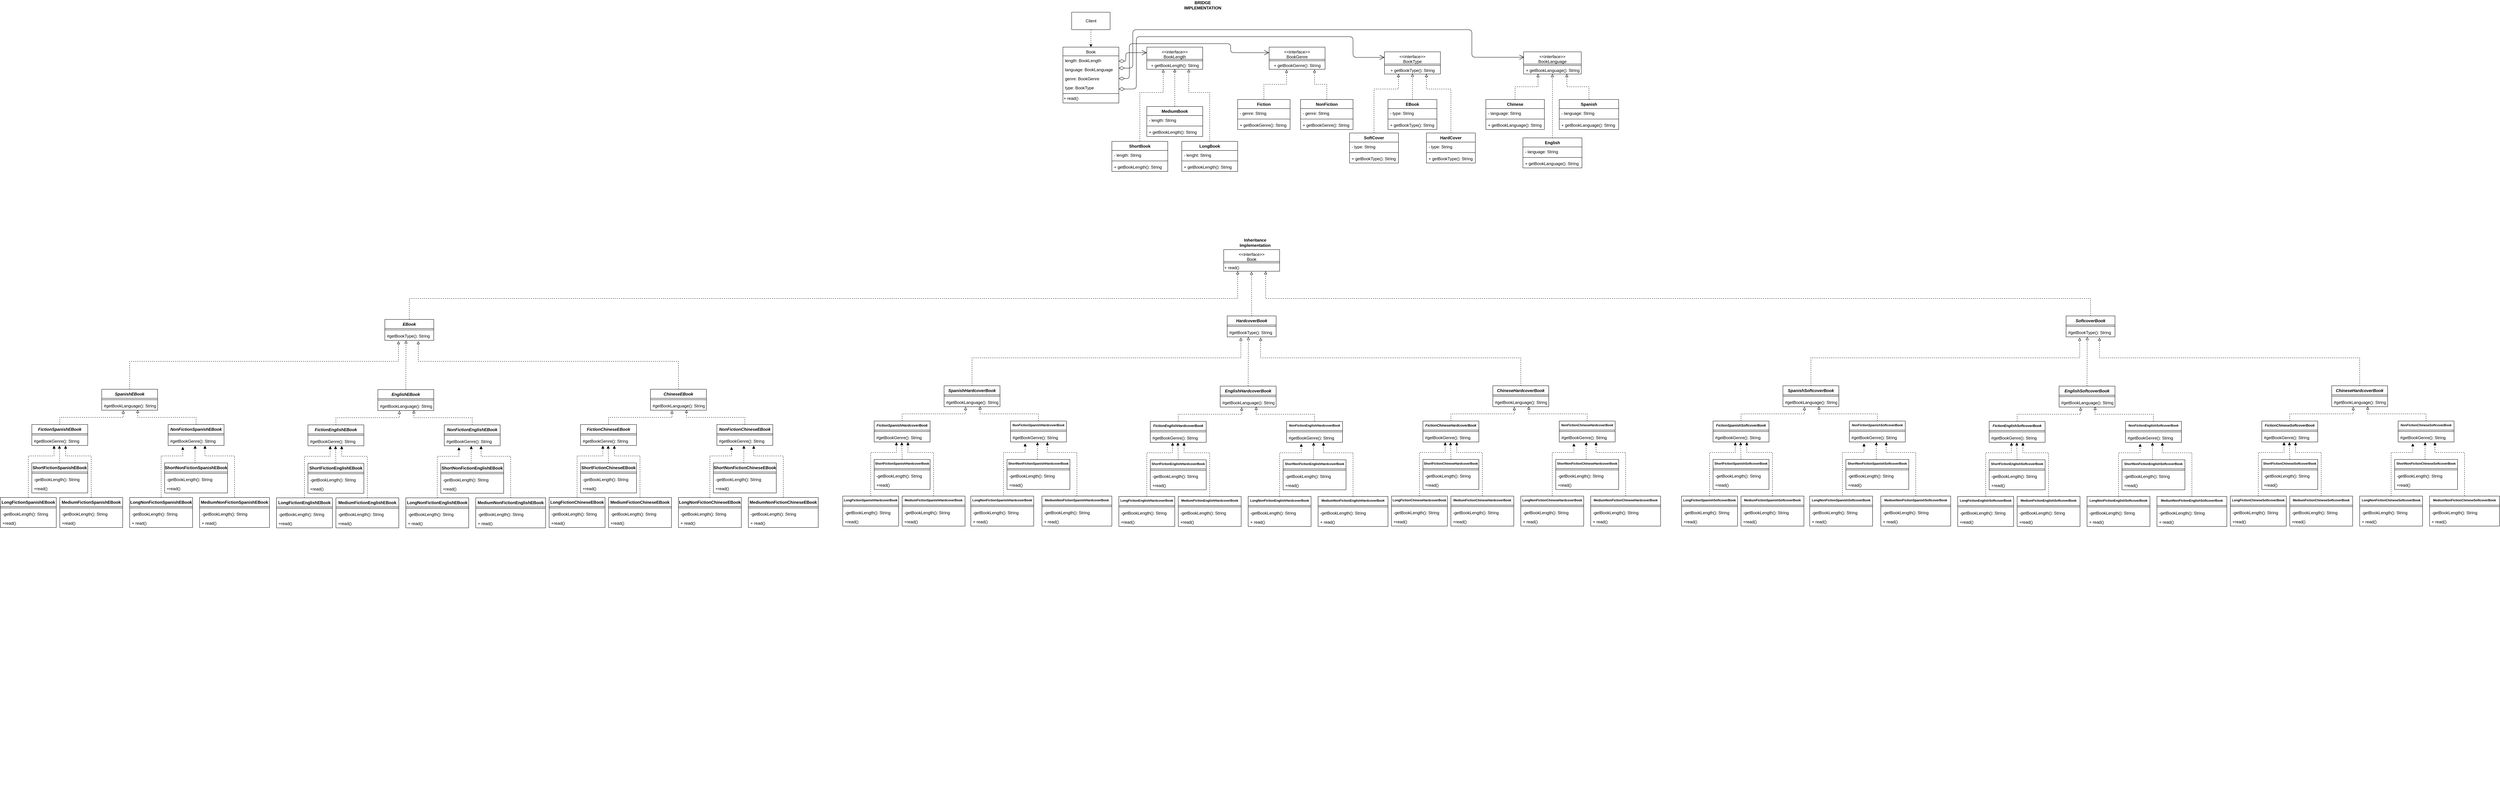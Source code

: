 <mxfile version="12.9.9" type="device"><diagram id="C5RBs43oDa-KdzZeNtuy" name="Page-1"><mxGraphModel dx="5846" dy="1813" grid="1" gridSize="10" guides="1" tooltips="1" connect="1" arrows="1" fold="1" page="1" pageScale="1" pageWidth="827" pageHeight="1169" math="0" shadow="0"><root><mxCell id="WIyWlLk6GJQsqaUBKTNV-0"/><mxCell id="WIyWlLk6GJQsqaUBKTNV-1" parent="WIyWlLk6GJQsqaUBKTNV-0"/><mxCell id="78mnl3uFMTa6FhXBbe51-0" value="BRIDGE IMPLEMENTATION" style="text;html=1;strokeColor=none;fillColor=none;align=center;verticalAlign=middle;whiteSpace=wrap;rounded=0;fontStyle=1" vertex="1" parent="WIyWlLk6GJQsqaUBKTNV-1"><mxGeometry x="380" y="60" width="120" height="20" as="geometry"/></mxCell><mxCell id="78mnl3uFMTa6FhXBbe51-1" value="Inheritance Implementation" style="text;html=1;strokeColor=none;fillColor=none;align=center;verticalAlign=middle;whiteSpace=wrap;rounded=0;fontStyle=1" vertex="1" parent="WIyWlLk6GJQsqaUBKTNV-1"><mxGeometry x="570" y="740" width="40" height="20" as="geometry"/></mxCell><mxCell id="zkfFHV4jXpPFQw0GAbJ--0" value="Book" style="swimlane;fontStyle=0;align=center;verticalAlign=top;childLayout=stackLayout;horizontal=1;startSize=25;horizontalStack=0;resizeParent=1;resizeLast=0;collapsible=1;marginBottom=0;rounded=0;shadow=0;strokeWidth=1;" parent="WIyWlLk6GJQsqaUBKTNV-1" vertex="1"><mxGeometry x="40" y="190" width="160" height="160" as="geometry"><mxRectangle x="230" y="140" width="160" height="26" as="alternateBounds"/></mxGeometry></mxCell><mxCell id="zkfFHV4jXpPFQw0GAbJ--1" value="length: BookLength" style="text;align=left;verticalAlign=top;spacingLeft=4;spacingRight=4;overflow=hidden;rotatable=0;points=[[0,0.5],[1,0.5]];portConstraint=eastwest;" parent="zkfFHV4jXpPFQw0GAbJ--0" vertex="1"><mxGeometry y="25" width="160" height="26" as="geometry"/></mxCell><mxCell id="zkfFHV4jXpPFQw0GAbJ--2" value="language: BookLanguage" style="text;align=left;verticalAlign=top;spacingLeft=4;spacingRight=4;overflow=hidden;rotatable=0;points=[[0,0.5],[1,0.5]];portConstraint=eastwest;rounded=0;shadow=0;html=0;" parent="zkfFHV4jXpPFQw0GAbJ--0" vertex="1"><mxGeometry y="51" width="160" height="26" as="geometry"/></mxCell><mxCell id="zkfFHV4jXpPFQw0GAbJ--3" value="genre: BookGenre" style="text;align=left;verticalAlign=top;spacingLeft=4;spacingRight=4;overflow=hidden;rotatable=0;points=[[0,0.5],[1,0.5]];portConstraint=eastwest;rounded=0;shadow=0;html=0;" parent="zkfFHV4jXpPFQw0GAbJ--0" vertex="1"><mxGeometry y="77" width="160" height="26" as="geometry"/></mxCell><mxCell id="zkfFHV4jXpPFQw0GAbJ--5" value="type: BookType" style="text;align=left;verticalAlign=top;spacingLeft=4;spacingRight=4;overflow=hidden;rotatable=0;points=[[0,0.5],[1,0.5]];portConstraint=eastwest;" parent="zkfFHV4jXpPFQw0GAbJ--0" vertex="1"><mxGeometry y="103" width="160" height="26" as="geometry"/></mxCell><mxCell id="zkfFHV4jXpPFQw0GAbJ--4" value="" style="line;html=1;strokeWidth=1;align=left;verticalAlign=middle;spacingTop=-1;spacingLeft=3;spacingRight=3;rotatable=0;labelPosition=right;points=[];portConstraint=eastwest;" parent="zkfFHV4jXpPFQw0GAbJ--0" vertex="1"><mxGeometry y="129" width="160" height="8" as="geometry"/></mxCell><mxCell id="78mnl3uFMTa6FhXBbe51-5" value="+ read()" style="text;html=1;align=left;verticalAlign=middle;resizable=0;points=[];autosize=1;" vertex="1" parent="zkfFHV4jXpPFQw0GAbJ--0"><mxGeometry y="137" width="160" height="20" as="geometry"/></mxCell><mxCell id="78mnl3uFMTa6FhXBbe51-16" value="" style="endArrow=open;html=1;endSize=12;startArrow=diamondThin;startSize=14;startFill=0;edgeStyle=orthogonalEdgeStyle;align=left;verticalAlign=bottom;entryX=0;entryY=0.25;entryDx=0;entryDy=0;" edge="1" parent="WIyWlLk6GJQsqaUBKTNV-1" target="zkfFHV4jXpPFQw0GAbJ--6"><mxGeometry x="-1" y="3" relative="1" as="geometry"><mxPoint x="200" y="230" as="sourcePoint"/><mxPoint x="360" y="230" as="targetPoint"/><Array as="points"><mxPoint x="220" y="230"/><mxPoint x="220" y="206"/></Array></mxGeometry></mxCell><mxCell id="78mnl3uFMTa6FhXBbe51-21" value="&lt;br&gt;" style="endArrow=open;html=1;endSize=12;startArrow=diamondThin;startSize=14;startFill=0;edgeStyle=orthogonalEdgeStyle;align=left;verticalAlign=bottom;entryX=0;entryY=0.25;entryDx=0;entryDy=0;" edge="1" parent="WIyWlLk6GJQsqaUBKTNV-1" target="78mnl3uFMTa6FhXBbe51-9"><mxGeometry x="-1" y="3" relative="1" as="geometry"><mxPoint x="200" y="280" as="sourcePoint"/><mxPoint x="360" y="280" as="targetPoint"/><Array as="points"><mxPoint x="230" y="280"/><mxPoint x="230" y="180"/><mxPoint x="520" y="180"/><mxPoint x="520" y="206"/></Array></mxGeometry></mxCell><mxCell id="zkfFHV4jXpPFQw0GAbJ--6" value="&lt;&lt;interface&gt;&gt;&#10;BookLength" style="swimlane;fontStyle=0;align=center;verticalAlign=top;childLayout=stackLayout;horizontal=1;startSize=35;horizontalStack=0;resizeParent=1;resizeLast=0;collapsible=1;marginBottom=0;rounded=0;shadow=0;strokeWidth=1;" parent="WIyWlLk6GJQsqaUBKTNV-1" vertex="1"><mxGeometry x="280" y="190" width="160" height="63.5" as="geometry"><mxRectangle x="130" y="380" width="160" height="26" as="alternateBounds"/></mxGeometry></mxCell><mxCell id="zkfFHV4jXpPFQw0GAbJ--9" value="" style="line;html=1;strokeWidth=1;align=left;verticalAlign=middle;spacingTop=-1;spacingLeft=3;spacingRight=3;rotatable=0;labelPosition=right;points=[];portConstraint=eastwest;" parent="zkfFHV4jXpPFQw0GAbJ--6" vertex="1"><mxGeometry y="35" width="160" height="8" as="geometry"/></mxCell><mxCell id="78mnl3uFMTa6FhXBbe51-4" value="+ getBookLength(): String" style="text;html=1;align=center;verticalAlign=middle;resizable=0;points=[];autosize=1;" vertex="1" parent="zkfFHV4jXpPFQw0GAbJ--6"><mxGeometry y="43" width="160" height="20" as="geometry"/></mxCell><mxCell id="78mnl3uFMTa6FhXBbe51-83" style="edgeStyle=orthogonalEdgeStyle;rounded=0;jumpStyle=sharp;orthogonalLoop=1;jettySize=auto;html=1;exitX=0.5;exitY=0;exitDx=0;exitDy=0;entryX=0.294;entryY=1.053;entryDx=0;entryDy=0;entryPerimeter=0;dashed=1;endArrow=block;endFill=0;" edge="1" parent="WIyWlLk6GJQsqaUBKTNV-1" source="78mnl3uFMTa6FhXBbe51-27" target="78mnl3uFMTa6FhXBbe51-4"><mxGeometry relative="1" as="geometry"><Array as="points"><mxPoint x="260" y="320"/><mxPoint x="327" y="320"/></Array></mxGeometry></mxCell><mxCell id="78mnl3uFMTa6FhXBbe51-27" value="ShortBook" style="swimlane;fontStyle=1;align=center;verticalAlign=top;childLayout=stackLayout;horizontal=1;startSize=26;horizontalStack=0;resizeParent=1;resizeParentMax=0;resizeLast=0;collapsible=1;marginBottom=0;" vertex="1" parent="WIyWlLk6GJQsqaUBKTNV-1"><mxGeometry x="180" y="460" width="160" height="86" as="geometry"/></mxCell><mxCell id="78mnl3uFMTa6FhXBbe51-28" value="- length: String" style="text;strokeColor=none;fillColor=none;align=left;verticalAlign=top;spacingLeft=4;spacingRight=4;overflow=hidden;rotatable=0;points=[[0,0.5],[1,0.5]];portConstraint=eastwest;" vertex="1" parent="78mnl3uFMTa6FhXBbe51-27"><mxGeometry y="26" width="160" height="26" as="geometry"/></mxCell><mxCell id="78mnl3uFMTa6FhXBbe51-29" value="" style="line;strokeWidth=1;fillColor=none;align=left;verticalAlign=middle;spacingTop=-1;spacingLeft=3;spacingRight=3;rotatable=0;labelPosition=right;points=[];portConstraint=eastwest;" vertex="1" parent="78mnl3uFMTa6FhXBbe51-27"><mxGeometry y="52" width="160" height="8" as="geometry"/></mxCell><mxCell id="78mnl3uFMTa6FhXBbe51-30" value="+ getBookLength(): String" style="text;strokeColor=none;fillColor=none;align=left;verticalAlign=top;spacingLeft=4;spacingRight=4;overflow=hidden;rotatable=0;points=[[0,0.5],[1,0.5]];portConstraint=eastwest;" vertex="1" parent="78mnl3uFMTa6FhXBbe51-27"><mxGeometry y="60" width="160" height="26" as="geometry"/></mxCell><mxCell id="78mnl3uFMTa6FhXBbe51-85" style="edgeStyle=orthogonalEdgeStyle;rounded=0;jumpStyle=sharp;orthogonalLoop=1;jettySize=auto;html=1;exitX=0.5;exitY=0;exitDx=0;exitDy=0;entryX=0.75;entryY=1;entryDx=0;entryDy=0;dashed=1;endArrow=block;endFill=0;" edge="1" parent="WIyWlLk6GJQsqaUBKTNV-1" source="78mnl3uFMTa6FhXBbe51-23" target="zkfFHV4jXpPFQw0GAbJ--6"><mxGeometry relative="1" as="geometry"><Array as="points"><mxPoint x="460" y="320"/><mxPoint x="400" y="320"/></Array></mxGeometry></mxCell><mxCell id="78mnl3uFMTa6FhXBbe51-23" value="LongBook" style="swimlane;fontStyle=1;align=center;verticalAlign=top;childLayout=stackLayout;horizontal=1;startSize=26;horizontalStack=0;resizeParent=1;resizeParentMax=0;resizeLast=0;collapsible=1;marginBottom=0;" vertex="1" parent="WIyWlLk6GJQsqaUBKTNV-1"><mxGeometry x="380" y="460" width="160" height="86" as="geometry"/></mxCell><mxCell id="78mnl3uFMTa6FhXBbe51-24" value="- lenght: String" style="text;strokeColor=none;fillColor=none;align=left;verticalAlign=top;spacingLeft=4;spacingRight=4;overflow=hidden;rotatable=0;points=[[0,0.5],[1,0.5]];portConstraint=eastwest;" vertex="1" parent="78mnl3uFMTa6FhXBbe51-23"><mxGeometry y="26" width="160" height="26" as="geometry"/></mxCell><mxCell id="78mnl3uFMTa6FhXBbe51-25" value="" style="line;strokeWidth=1;fillColor=none;align=left;verticalAlign=middle;spacingTop=-1;spacingLeft=3;spacingRight=3;rotatable=0;labelPosition=right;points=[];portConstraint=eastwest;" vertex="1" parent="78mnl3uFMTa6FhXBbe51-23"><mxGeometry y="52" width="160" height="8" as="geometry"/></mxCell><mxCell id="78mnl3uFMTa6FhXBbe51-26" value="+ getBookLength(): String" style="text;strokeColor=none;fillColor=none;align=left;verticalAlign=top;spacingLeft=4;spacingRight=4;overflow=hidden;rotatable=0;points=[[0,0.5],[1,0.5]];portConstraint=eastwest;" vertex="1" parent="78mnl3uFMTa6FhXBbe51-23"><mxGeometry y="60" width="160" height="26" as="geometry"/></mxCell><mxCell id="78mnl3uFMTa6FhXBbe51-84" style="edgeStyle=orthogonalEdgeStyle;rounded=0;jumpStyle=sharp;orthogonalLoop=1;jettySize=auto;html=1;exitX=0.5;exitY=0;exitDx=0;exitDy=0;dashed=1;endArrow=block;endFill=0;" edge="1" parent="WIyWlLk6GJQsqaUBKTNV-1" source="78mnl3uFMTa6FhXBbe51-31" target="78mnl3uFMTa6FhXBbe51-4"><mxGeometry relative="1" as="geometry"/></mxCell><mxCell id="78mnl3uFMTa6FhXBbe51-31" value="MediumBook" style="swimlane;fontStyle=1;align=center;verticalAlign=top;childLayout=stackLayout;horizontal=1;startSize=26;horizontalStack=0;resizeParent=1;resizeParentMax=0;resizeLast=0;collapsible=1;marginBottom=0;" vertex="1" parent="WIyWlLk6GJQsqaUBKTNV-1"><mxGeometry x="280" y="360" width="160" height="86" as="geometry"/></mxCell><mxCell id="78mnl3uFMTa6FhXBbe51-32" value="- length: String" style="text;strokeColor=none;fillColor=none;align=left;verticalAlign=top;spacingLeft=4;spacingRight=4;overflow=hidden;rotatable=0;points=[[0,0.5],[1,0.5]];portConstraint=eastwest;" vertex="1" parent="78mnl3uFMTa6FhXBbe51-31"><mxGeometry y="26" width="160" height="26" as="geometry"/></mxCell><mxCell id="78mnl3uFMTa6FhXBbe51-33" value="" style="line;strokeWidth=1;fillColor=none;align=left;verticalAlign=middle;spacingTop=-1;spacingLeft=3;spacingRight=3;rotatable=0;labelPosition=right;points=[];portConstraint=eastwest;" vertex="1" parent="78mnl3uFMTa6FhXBbe51-31"><mxGeometry y="52" width="160" height="8" as="geometry"/></mxCell><mxCell id="78mnl3uFMTa6FhXBbe51-34" value="+ getBookLength(): String" style="text;strokeColor=none;fillColor=none;align=left;verticalAlign=top;spacingLeft=4;spacingRight=4;overflow=hidden;rotatable=0;points=[[0,0.5],[1,0.5]];portConstraint=eastwest;" vertex="1" parent="78mnl3uFMTa6FhXBbe51-31"><mxGeometry y="60" width="160" height="26" as="geometry"/></mxCell><mxCell id="78mnl3uFMTa6FhXBbe51-71" value="" style="endArrow=open;html=1;endSize=12;startArrow=diamondThin;startSize=14;startFill=0;edgeStyle=orthogonalEdgeStyle;align=left;verticalAlign=bottom;entryX=0;entryY=0.25;entryDx=0;entryDy=0;" edge="1" parent="WIyWlLk6GJQsqaUBKTNV-1" target="78mnl3uFMTa6FhXBbe51-12"><mxGeometry x="-1" y="3" relative="1" as="geometry"><mxPoint x="200" y="310" as="sourcePoint"/><mxPoint x="700" y="205.875" as="targetPoint"/><Array as="points"><mxPoint x="250" y="310"/><mxPoint x="250" y="160"/><mxPoint x="870" y="160"/><mxPoint x="870" y="219"/></Array></mxGeometry></mxCell><mxCell id="78mnl3uFMTa6FhXBbe51-88" style="edgeStyle=orthogonalEdgeStyle;rounded=0;jumpStyle=sharp;orthogonalLoop=1;jettySize=auto;html=1;exitX=0.5;exitY=0;exitDx=0;exitDy=0;entryX=0.312;entryY=1.077;entryDx=0;entryDy=0;entryPerimeter=0;dashed=1;endArrow=block;endFill=0;" edge="1" parent="WIyWlLk6GJQsqaUBKTNV-1" source="78mnl3uFMTa6FhXBbe51-35" target="78mnl3uFMTa6FhXBbe51-11"><mxGeometry relative="1" as="geometry"/></mxCell><mxCell id="78mnl3uFMTa6FhXBbe51-35" value="Fiction" style="swimlane;fontStyle=1;align=center;verticalAlign=top;childLayout=stackLayout;horizontal=1;startSize=26;horizontalStack=0;resizeParent=1;resizeParentMax=0;resizeLast=0;collapsible=1;marginBottom=0;" vertex="1" parent="WIyWlLk6GJQsqaUBKTNV-1"><mxGeometry x="540" y="340" width="150" height="86" as="geometry"/></mxCell><mxCell id="78mnl3uFMTa6FhXBbe51-36" value="- genre: String" style="text;strokeColor=none;fillColor=none;align=left;verticalAlign=top;spacingLeft=4;spacingRight=4;overflow=hidden;rotatable=0;points=[[0,0.5],[1,0.5]];portConstraint=eastwest;" vertex="1" parent="78mnl3uFMTa6FhXBbe51-35"><mxGeometry y="26" width="150" height="26" as="geometry"/></mxCell><mxCell id="78mnl3uFMTa6FhXBbe51-37" value="" style="line;strokeWidth=1;fillColor=none;align=left;verticalAlign=middle;spacingTop=-1;spacingLeft=3;spacingRight=3;rotatable=0;labelPosition=right;points=[];portConstraint=eastwest;" vertex="1" parent="78mnl3uFMTa6FhXBbe51-35"><mxGeometry y="52" width="150" height="8" as="geometry"/></mxCell><mxCell id="78mnl3uFMTa6FhXBbe51-38" value="+ getBookGenre(): String" style="text;strokeColor=none;fillColor=none;align=left;verticalAlign=top;spacingLeft=4;spacingRight=4;overflow=hidden;rotatable=0;points=[[0,0.5],[1,0.5]];portConstraint=eastwest;" vertex="1" parent="78mnl3uFMTa6FhXBbe51-35"><mxGeometry y="60" width="150" height="26" as="geometry"/></mxCell><mxCell id="78mnl3uFMTa6FhXBbe51-89" style="edgeStyle=orthogonalEdgeStyle;rounded=0;jumpStyle=sharp;orthogonalLoop=1;jettySize=auto;html=1;exitX=0.5;exitY=0;exitDx=0;exitDy=0;entryX=0.812;entryY=1.053;entryDx=0;entryDy=0;entryPerimeter=0;dashed=1;endArrow=block;endFill=0;" edge="1" parent="WIyWlLk6GJQsqaUBKTNV-1" source="78mnl3uFMTa6FhXBbe51-39" target="78mnl3uFMTa6FhXBbe51-11"><mxGeometry relative="1" as="geometry"/></mxCell><mxCell id="78mnl3uFMTa6FhXBbe51-39" value="NonFiction" style="swimlane;fontStyle=1;align=center;verticalAlign=top;childLayout=stackLayout;horizontal=1;startSize=26;horizontalStack=0;resizeParent=1;resizeParentMax=0;resizeLast=0;collapsible=1;marginBottom=0;" vertex="1" parent="WIyWlLk6GJQsqaUBKTNV-1"><mxGeometry x="720" y="340" width="150" height="86" as="geometry"/></mxCell><mxCell id="78mnl3uFMTa6FhXBbe51-40" value="- genre: String" style="text;strokeColor=none;fillColor=none;align=left;verticalAlign=top;spacingLeft=4;spacingRight=4;overflow=hidden;rotatable=0;points=[[0,0.5],[1,0.5]];portConstraint=eastwest;" vertex="1" parent="78mnl3uFMTa6FhXBbe51-39"><mxGeometry y="26" width="150" height="26" as="geometry"/></mxCell><mxCell id="78mnl3uFMTa6FhXBbe51-41" value="" style="line;strokeWidth=1;fillColor=none;align=left;verticalAlign=middle;spacingTop=-1;spacingLeft=3;spacingRight=3;rotatable=0;labelPosition=right;points=[];portConstraint=eastwest;" vertex="1" parent="78mnl3uFMTa6FhXBbe51-39"><mxGeometry y="52" width="150" height="8" as="geometry"/></mxCell><mxCell id="78mnl3uFMTa6FhXBbe51-42" value="+ getBookGenre(): String" style="text;strokeColor=none;fillColor=none;align=left;verticalAlign=top;spacingLeft=4;spacingRight=4;overflow=hidden;rotatable=0;points=[[0,0.5],[1,0.5]];portConstraint=eastwest;" vertex="1" parent="78mnl3uFMTa6FhXBbe51-39"><mxGeometry y="60" width="150" height="26" as="geometry"/></mxCell><mxCell id="78mnl3uFMTa6FhXBbe51-72" value="&lt;br&gt;" style="endArrow=open;html=1;endSize=12;startArrow=diamondThin;startSize=14;startFill=0;edgeStyle=orthogonalEdgeStyle;align=left;verticalAlign=bottom;exitX=1;exitY=0.35;exitDx=0;exitDy=0;exitPerimeter=0;" edge="1" parent="WIyWlLk6GJQsqaUBKTNV-1" source="zkfFHV4jXpPFQw0GAbJ--2"><mxGeometry x="-0.977" relative="1" as="geometry"><mxPoint x="200" y="250.1" as="sourcePoint"/><mxPoint x="1360" y="219" as="targetPoint"/><Array as="points"><mxPoint x="240" y="250"/><mxPoint x="240" y="140"/><mxPoint x="1210" y="140"/><mxPoint x="1210" y="219"/></Array><mxPoint as="offset"/></mxGeometry></mxCell><mxCell id="78mnl3uFMTa6FhXBbe51-12" value="&lt;&lt;interface&gt;&gt;&#10;BookType" style="swimlane;fontStyle=0;align=center;verticalAlign=top;childLayout=stackLayout;horizontal=1;startSize=35;horizontalStack=0;resizeParent=1;resizeLast=0;collapsible=1;marginBottom=0;rounded=0;shadow=0;strokeWidth=1;" vertex="1" parent="WIyWlLk6GJQsqaUBKTNV-1"><mxGeometry x="960" y="203.5" width="160" height="63.5" as="geometry"><mxRectangle x="130" y="380" width="160" height="26" as="alternateBounds"/></mxGeometry></mxCell><mxCell id="78mnl3uFMTa6FhXBbe51-13" value="" style="line;html=1;strokeWidth=1;align=left;verticalAlign=middle;spacingTop=-1;spacingLeft=3;spacingRight=3;rotatable=0;labelPosition=right;points=[];portConstraint=eastwest;" vertex="1" parent="78mnl3uFMTa6FhXBbe51-12"><mxGeometry y="35" width="160" height="8" as="geometry"/></mxCell><mxCell id="78mnl3uFMTa6FhXBbe51-14" value="+ getBookType(): String" style="text;html=1;align=center;verticalAlign=middle;resizable=0;points=[];autosize=1;" vertex="1" parent="78mnl3uFMTa6FhXBbe51-12"><mxGeometry y="43" width="160" height="20" as="geometry"/></mxCell><mxCell id="78mnl3uFMTa6FhXBbe51-91" style="edgeStyle=orthogonalEdgeStyle;rounded=0;jumpStyle=sharp;orthogonalLoop=1;jettySize=auto;html=1;entryX=0.5;entryY=0.966;entryDx=0;entryDy=0;entryPerimeter=0;dashed=1;endArrow=block;endFill=0;" edge="1" parent="WIyWlLk6GJQsqaUBKTNV-1" source="78mnl3uFMTa6FhXBbe51-43" target="78mnl3uFMTa6FhXBbe51-14"><mxGeometry relative="1" as="geometry"/></mxCell><mxCell id="78mnl3uFMTa6FhXBbe51-43" value="EBook" style="swimlane;fontStyle=1;align=center;verticalAlign=top;childLayout=stackLayout;horizontal=1;startSize=26;horizontalStack=0;resizeParent=1;resizeParentMax=0;resizeLast=0;collapsible=1;marginBottom=0;" vertex="1" parent="WIyWlLk6GJQsqaUBKTNV-1"><mxGeometry x="970" y="340" width="140" height="86" as="geometry"/></mxCell><mxCell id="78mnl3uFMTa6FhXBbe51-44" value="- type: String" style="text;strokeColor=none;fillColor=none;align=left;verticalAlign=top;spacingLeft=4;spacingRight=4;overflow=hidden;rotatable=0;points=[[0,0.5],[1,0.5]];portConstraint=eastwest;" vertex="1" parent="78mnl3uFMTa6FhXBbe51-43"><mxGeometry y="26" width="140" height="26" as="geometry"/></mxCell><mxCell id="78mnl3uFMTa6FhXBbe51-45" value="" style="line;strokeWidth=1;fillColor=none;align=left;verticalAlign=middle;spacingTop=-1;spacingLeft=3;spacingRight=3;rotatable=0;labelPosition=right;points=[];portConstraint=eastwest;" vertex="1" parent="78mnl3uFMTa6FhXBbe51-43"><mxGeometry y="52" width="140" height="8" as="geometry"/></mxCell><mxCell id="78mnl3uFMTa6FhXBbe51-46" value="+ getBookType(): String" style="text;strokeColor=none;fillColor=none;align=left;verticalAlign=top;spacingLeft=4;spacingRight=4;overflow=hidden;rotatable=0;points=[[0,0.5],[1,0.5]];portConstraint=eastwest;" vertex="1" parent="78mnl3uFMTa6FhXBbe51-43"><mxGeometry y="60" width="140" height="26" as="geometry"/></mxCell><mxCell id="78mnl3uFMTa6FhXBbe51-90" style="edgeStyle=orthogonalEdgeStyle;rounded=0;jumpStyle=sharp;orthogonalLoop=1;jettySize=auto;html=1;entryX=0.25;entryY=1;entryDx=0;entryDy=0;dashed=1;endArrow=block;endFill=0;" edge="1" parent="WIyWlLk6GJQsqaUBKTNV-1" source="78mnl3uFMTa6FhXBbe51-47" target="78mnl3uFMTa6FhXBbe51-12"><mxGeometry relative="1" as="geometry"><Array as="points"><mxPoint x="930" y="310"/><mxPoint x="1000" y="310"/></Array></mxGeometry></mxCell><mxCell id="78mnl3uFMTa6FhXBbe51-47" value="SoftCover" style="swimlane;fontStyle=1;align=center;verticalAlign=top;childLayout=stackLayout;horizontal=1;startSize=26;horizontalStack=0;resizeParent=1;resizeParentMax=0;resizeLast=0;collapsible=1;marginBottom=0;" vertex="1" parent="WIyWlLk6GJQsqaUBKTNV-1"><mxGeometry x="860" y="436" width="140" height="86" as="geometry"/></mxCell><mxCell id="78mnl3uFMTa6FhXBbe51-48" value="- type: String" style="text;strokeColor=none;fillColor=none;align=left;verticalAlign=top;spacingLeft=4;spacingRight=4;overflow=hidden;rotatable=0;points=[[0,0.5],[1,0.5]];portConstraint=eastwest;" vertex="1" parent="78mnl3uFMTa6FhXBbe51-47"><mxGeometry y="26" width="140" height="26" as="geometry"/></mxCell><mxCell id="78mnl3uFMTa6FhXBbe51-49" value="" style="line;strokeWidth=1;fillColor=none;align=left;verticalAlign=middle;spacingTop=-1;spacingLeft=3;spacingRight=3;rotatable=0;labelPosition=right;points=[];portConstraint=eastwest;" vertex="1" parent="78mnl3uFMTa6FhXBbe51-47"><mxGeometry y="52" width="140" height="8" as="geometry"/></mxCell><mxCell id="78mnl3uFMTa6FhXBbe51-50" value="+ getBookType(): String" style="text;strokeColor=none;fillColor=none;align=left;verticalAlign=top;spacingLeft=4;spacingRight=4;overflow=hidden;rotatable=0;points=[[0,0.5],[1,0.5]];portConstraint=eastwest;" vertex="1" parent="78mnl3uFMTa6FhXBbe51-47"><mxGeometry y="60" width="140" height="26" as="geometry"/></mxCell><mxCell id="78mnl3uFMTa6FhXBbe51-92" style="edgeStyle=orthogonalEdgeStyle;rounded=0;jumpStyle=sharp;orthogonalLoop=1;jettySize=auto;html=1;entryX=0.75;entryY=1;entryDx=0;entryDy=0;dashed=1;endArrow=block;endFill=0;" edge="1" parent="WIyWlLk6GJQsqaUBKTNV-1" source="78mnl3uFMTa6FhXBbe51-51" target="78mnl3uFMTa6FhXBbe51-12"><mxGeometry relative="1" as="geometry"><Array as="points"><mxPoint x="1150" y="310"/><mxPoint x="1080" y="310"/></Array></mxGeometry></mxCell><mxCell id="78mnl3uFMTa6FhXBbe51-51" value="HardCover" style="swimlane;fontStyle=1;align=center;verticalAlign=top;childLayout=stackLayout;horizontal=1;startSize=26;horizontalStack=0;resizeParent=1;resizeParentMax=0;resizeLast=0;collapsible=1;marginBottom=0;" vertex="1" parent="WIyWlLk6GJQsqaUBKTNV-1"><mxGeometry x="1080" y="436" width="140" height="86" as="geometry"/></mxCell><mxCell id="78mnl3uFMTa6FhXBbe51-52" value="- type: String" style="text;strokeColor=none;fillColor=none;align=left;verticalAlign=top;spacingLeft=4;spacingRight=4;overflow=hidden;rotatable=0;points=[[0,0.5],[1,0.5]];portConstraint=eastwest;" vertex="1" parent="78mnl3uFMTa6FhXBbe51-51"><mxGeometry y="26" width="140" height="26" as="geometry"/></mxCell><mxCell id="78mnl3uFMTa6FhXBbe51-53" value="" style="line;strokeWidth=1;fillColor=none;align=left;verticalAlign=middle;spacingTop=-1;spacingLeft=3;spacingRight=3;rotatable=0;labelPosition=right;points=[];portConstraint=eastwest;" vertex="1" parent="78mnl3uFMTa6FhXBbe51-51"><mxGeometry y="52" width="140" height="8" as="geometry"/></mxCell><mxCell id="78mnl3uFMTa6FhXBbe51-54" value="+ getBookType(): String" style="text;strokeColor=none;fillColor=none;align=left;verticalAlign=top;spacingLeft=4;spacingRight=4;overflow=hidden;rotatable=0;points=[[0,0.5],[1,0.5]];portConstraint=eastwest;" vertex="1" parent="78mnl3uFMTa6FhXBbe51-51"><mxGeometry y="60" width="140" height="26" as="geometry"/></mxCell><mxCell id="78mnl3uFMTa6FhXBbe51-9" value="&lt;&lt;interface&gt;&gt;&#10;BookGenre" style="swimlane;fontStyle=0;align=center;verticalAlign=top;childLayout=stackLayout;horizontal=1;startSize=35;horizontalStack=0;resizeParent=1;resizeLast=0;collapsible=1;marginBottom=0;rounded=0;shadow=0;strokeWidth=1;" vertex="1" parent="WIyWlLk6GJQsqaUBKTNV-1"><mxGeometry x="630" y="190" width="160" height="63.5" as="geometry"><mxRectangle x="130" y="380" width="160" height="26" as="alternateBounds"/></mxGeometry></mxCell><mxCell id="78mnl3uFMTa6FhXBbe51-10" value="" style="line;html=1;strokeWidth=1;align=left;verticalAlign=middle;spacingTop=-1;spacingLeft=3;spacingRight=3;rotatable=0;labelPosition=right;points=[];portConstraint=eastwest;" vertex="1" parent="78mnl3uFMTa6FhXBbe51-9"><mxGeometry y="35" width="160" height="8" as="geometry"/></mxCell><mxCell id="78mnl3uFMTa6FhXBbe51-11" value="+ getBookGenre(): String" style="text;html=1;align=center;verticalAlign=middle;resizable=0;points=[];autosize=1;" vertex="1" parent="78mnl3uFMTa6FhXBbe51-9"><mxGeometry y="43" width="160" height="20" as="geometry"/></mxCell><mxCell id="78mnl3uFMTa6FhXBbe51-95" style="edgeStyle=orthogonalEdgeStyle;rounded=0;jumpStyle=sharp;orthogonalLoop=1;jettySize=auto;html=1;entryX=0.75;entryY=1;entryDx=0;entryDy=0;dashed=1;endArrow=block;endFill=0;" edge="1" parent="WIyWlLk6GJQsqaUBKTNV-1" source="78mnl3uFMTa6FhXBbe51-63" target="78mnl3uFMTa6FhXBbe51-6"><mxGeometry relative="1" as="geometry"/></mxCell><mxCell id="78mnl3uFMTa6FhXBbe51-63" value="Spanish" style="swimlane;fontStyle=1;align=center;verticalAlign=top;childLayout=stackLayout;horizontal=1;startSize=26;horizontalStack=0;resizeParent=1;resizeParentMax=0;resizeLast=0;collapsible=1;marginBottom=0;" vertex="1" parent="WIyWlLk6GJQsqaUBKTNV-1"><mxGeometry x="1460" y="340" width="170" height="86" as="geometry"/></mxCell><mxCell id="78mnl3uFMTa6FhXBbe51-64" value="- language: String" style="text;strokeColor=none;fillColor=none;align=left;verticalAlign=top;spacingLeft=4;spacingRight=4;overflow=hidden;rotatable=0;points=[[0,0.5],[1,0.5]];portConstraint=eastwest;" vertex="1" parent="78mnl3uFMTa6FhXBbe51-63"><mxGeometry y="26" width="170" height="26" as="geometry"/></mxCell><mxCell id="78mnl3uFMTa6FhXBbe51-65" value="" style="line;strokeWidth=1;fillColor=none;align=left;verticalAlign=middle;spacingTop=-1;spacingLeft=3;spacingRight=3;rotatable=0;labelPosition=right;points=[];portConstraint=eastwest;" vertex="1" parent="78mnl3uFMTa6FhXBbe51-63"><mxGeometry y="52" width="170" height="8" as="geometry"/></mxCell><mxCell id="78mnl3uFMTa6FhXBbe51-66" value="+ getBookLanguage(): String" style="text;strokeColor=none;fillColor=none;align=left;verticalAlign=top;spacingLeft=4;spacingRight=4;overflow=hidden;rotatable=0;points=[[0,0.5],[1,0.5]];portConstraint=eastwest;" vertex="1" parent="78mnl3uFMTa6FhXBbe51-63"><mxGeometry y="60" width="170" height="26" as="geometry"/></mxCell><mxCell id="78mnl3uFMTa6FhXBbe51-97" style="edgeStyle=orthogonalEdgeStyle;rounded=0;jumpStyle=sharp;orthogonalLoop=1;jettySize=auto;html=1;entryX=0.5;entryY=1;entryDx=0;entryDy=0;dashed=1;endArrow=block;endFill=0;" edge="1" parent="WIyWlLk6GJQsqaUBKTNV-1" source="78mnl3uFMTa6FhXBbe51-55" target="78mnl3uFMTa6FhXBbe51-6"><mxGeometry relative="1" as="geometry"/></mxCell><mxCell id="78mnl3uFMTa6FhXBbe51-55" value="English" style="swimlane;fontStyle=1;align=center;verticalAlign=top;childLayout=stackLayout;horizontal=1;startSize=26;horizontalStack=0;resizeParent=1;resizeParentMax=0;resizeLast=0;collapsible=1;marginBottom=0;" vertex="1" parent="WIyWlLk6GJQsqaUBKTNV-1"><mxGeometry x="1356" y="450" width="169" height="86" as="geometry"/></mxCell><mxCell id="78mnl3uFMTa6FhXBbe51-56" value="- language: String" style="text;strokeColor=none;fillColor=none;align=left;verticalAlign=top;spacingLeft=4;spacingRight=4;overflow=hidden;rotatable=0;points=[[0,0.5],[1,0.5]];portConstraint=eastwest;" vertex="1" parent="78mnl3uFMTa6FhXBbe51-55"><mxGeometry y="26" width="169" height="26" as="geometry"/></mxCell><mxCell id="78mnl3uFMTa6FhXBbe51-57" value="" style="line;strokeWidth=1;fillColor=none;align=left;verticalAlign=middle;spacingTop=-1;spacingLeft=3;spacingRight=3;rotatable=0;labelPosition=right;points=[];portConstraint=eastwest;" vertex="1" parent="78mnl3uFMTa6FhXBbe51-55"><mxGeometry y="52" width="169" height="8" as="geometry"/></mxCell><mxCell id="78mnl3uFMTa6FhXBbe51-58" value="+ getBookLanguage(): String" style="text;strokeColor=none;fillColor=none;align=left;verticalAlign=top;spacingLeft=4;spacingRight=4;overflow=hidden;rotatable=0;points=[[0,0.5],[1,0.5]];portConstraint=eastwest;" vertex="1" parent="78mnl3uFMTa6FhXBbe51-55"><mxGeometry y="60" width="169" height="26" as="geometry"/></mxCell><mxCell id="78mnl3uFMTa6FhXBbe51-94" style="edgeStyle=orthogonalEdgeStyle;rounded=0;jumpStyle=sharp;orthogonalLoop=1;jettySize=auto;html=1;entryX=0.25;entryY=1;entryDx=0;entryDy=0;dashed=1;endArrow=block;endFill=0;" edge="1" parent="WIyWlLk6GJQsqaUBKTNV-1" source="78mnl3uFMTa6FhXBbe51-67" target="78mnl3uFMTa6FhXBbe51-6"><mxGeometry relative="1" as="geometry"/></mxCell><mxCell id="78mnl3uFMTa6FhXBbe51-67" value="Chinese" style="swimlane;fontStyle=1;align=center;verticalAlign=top;childLayout=stackLayout;horizontal=1;startSize=26;horizontalStack=0;resizeParent=1;resizeParentMax=0;resizeLast=0;collapsible=1;marginBottom=0;" vertex="1" parent="WIyWlLk6GJQsqaUBKTNV-1"><mxGeometry x="1250" y="340" width="167.5" height="86" as="geometry"/></mxCell><mxCell id="78mnl3uFMTa6FhXBbe51-68" value="- language: String" style="text;strokeColor=none;fillColor=none;align=left;verticalAlign=top;spacingLeft=4;spacingRight=4;overflow=hidden;rotatable=0;points=[[0,0.5],[1,0.5]];portConstraint=eastwest;" vertex="1" parent="78mnl3uFMTa6FhXBbe51-67"><mxGeometry y="26" width="167.5" height="26" as="geometry"/></mxCell><mxCell id="78mnl3uFMTa6FhXBbe51-69" value="" style="line;strokeWidth=1;fillColor=none;align=left;verticalAlign=middle;spacingTop=-1;spacingLeft=3;spacingRight=3;rotatable=0;labelPosition=right;points=[];portConstraint=eastwest;" vertex="1" parent="78mnl3uFMTa6FhXBbe51-67"><mxGeometry y="52" width="167.5" height="8" as="geometry"/></mxCell><mxCell id="78mnl3uFMTa6FhXBbe51-70" value="+ getBookLanguage(): String" style="text;strokeColor=none;fillColor=none;align=left;verticalAlign=top;spacingLeft=4;spacingRight=4;overflow=hidden;rotatable=0;points=[[0,0.5],[1,0.5]];portConstraint=eastwest;" vertex="1" parent="78mnl3uFMTa6FhXBbe51-67"><mxGeometry y="60" width="167.5" height="26" as="geometry"/></mxCell><mxCell id="78mnl3uFMTa6FhXBbe51-6" value="&lt;&lt;interface&gt;&gt;&#10;BookLanguage" style="swimlane;fontStyle=0;align=center;verticalAlign=top;childLayout=stackLayout;horizontal=1;startSize=35;horizontalStack=0;resizeParent=1;resizeLast=0;collapsible=1;marginBottom=0;rounded=0;shadow=0;strokeWidth=1;" vertex="1" parent="WIyWlLk6GJQsqaUBKTNV-1"><mxGeometry x="1358" y="203.5" width="165" height="63.5" as="geometry"><mxRectangle x="130" y="380" width="160" height="26" as="alternateBounds"/></mxGeometry></mxCell><mxCell id="78mnl3uFMTa6FhXBbe51-7" value="" style="line;html=1;strokeWidth=1;align=left;verticalAlign=middle;spacingTop=-1;spacingLeft=3;spacingRight=3;rotatable=0;labelPosition=right;points=[];portConstraint=eastwest;" vertex="1" parent="78mnl3uFMTa6FhXBbe51-6"><mxGeometry y="35" width="165" height="8" as="geometry"/></mxCell><mxCell id="78mnl3uFMTa6FhXBbe51-8" value="+ getBookLanguage(): String" style="text;html=1;align=center;verticalAlign=middle;resizable=0;points=[];autosize=1;" vertex="1" parent="78mnl3uFMTa6FhXBbe51-6"><mxGeometry y="43" width="165" height="20" as="geometry"/></mxCell><mxCell id="78mnl3uFMTa6FhXBbe51-99" style="edgeStyle=orthogonalEdgeStyle;rounded=0;jumpStyle=sharp;orthogonalLoop=1;jettySize=auto;html=1;entryX=0.5;entryY=0;entryDx=0;entryDy=0;dashed=1;endArrow=classic;endFill=1;" edge="1" parent="WIyWlLk6GJQsqaUBKTNV-1" source="78mnl3uFMTa6FhXBbe51-98" target="zkfFHV4jXpPFQw0GAbJ--0"><mxGeometry relative="1" as="geometry"/></mxCell><mxCell id="78mnl3uFMTa6FhXBbe51-98" value="Client" style="html=1;" vertex="1" parent="WIyWlLk6GJQsqaUBKTNV-1"><mxGeometry x="65" y="90" width="110" height="50" as="geometry"/></mxCell><mxCell id="78mnl3uFMTa6FhXBbe51-173" style="edgeStyle=orthogonalEdgeStyle;rounded=0;jumpStyle=sharp;orthogonalLoop=1;jettySize=auto;html=1;entryX=0.398;entryY=1.02;entryDx=0;entryDy=0;entryPerimeter=0;dashed=1;endArrow=block;endFill=1;" edge="1" parent="WIyWlLk6GJQsqaUBKTNV-1" source="78mnl3uFMTa6FhXBbe51-164" target="78mnl3uFMTa6FhXBbe51-148"><mxGeometry relative="1" as="geometry"><Array as="points"><mxPoint x="-2920" y="1361"/><mxPoint x="-2846" y="1361"/></Array></mxGeometry></mxCell><mxCell id="78mnl3uFMTa6FhXBbe51-174" style="edgeStyle=orthogonalEdgeStyle;rounded=0;jumpStyle=sharp;orthogonalLoop=1;jettySize=auto;html=1;entryX=0.494;entryY=1.02;entryDx=0;entryDy=0;entryPerimeter=0;dashed=1;endArrow=block;endFill=1;" edge="1" parent="WIyWlLk6GJQsqaUBKTNV-1" source="78mnl3uFMTa6FhXBbe51-167" target="78mnl3uFMTa6FhXBbe51-148"><mxGeometry relative="1" as="geometry"/></mxCell><mxCell id="78mnl3uFMTa6FhXBbe51-175" style="edgeStyle=orthogonalEdgeStyle;rounded=0;jumpStyle=sharp;orthogonalLoop=1;jettySize=auto;html=1;entryX=0.604;entryY=1.02;entryDx=0;entryDy=0;entryPerimeter=0;dashed=1;endArrow=block;endFill=1;" edge="1" parent="WIyWlLk6GJQsqaUBKTNV-1" source="78mnl3uFMTa6FhXBbe51-170" target="78mnl3uFMTa6FhXBbe51-148"><mxGeometry relative="1" as="geometry"><Array as="points"><mxPoint x="-2740" y="1361"/><mxPoint x="-2813" y="1361"/></Array></mxGeometry></mxCell><mxCell id="78mnl3uFMTa6FhXBbe51-192" style="edgeStyle=orthogonalEdgeStyle;rounded=0;jumpStyle=sharp;orthogonalLoop=1;jettySize=auto;html=1;entryX=0.385;entryY=1.027;entryDx=0;entryDy=0;entryPerimeter=0;dashed=1;endArrow=block;endFill=0;" edge="1" parent="WIyWlLk6GJQsqaUBKTNV-1" source="78mnl3uFMTa6FhXBbe51-146" target="78mnl3uFMTa6FhXBbe51-139"><mxGeometry relative="1" as="geometry"/></mxCell><mxCell id="78mnl3uFMTa6FhXBbe51-189" style="edgeStyle=orthogonalEdgeStyle;rounded=0;jumpStyle=sharp;orthogonalLoop=1;jettySize=auto;html=1;entryX=0.262;entryY=1.156;entryDx=0;entryDy=0;entryPerimeter=0;dashed=1;endArrow=block;endFill=1;exitX=0.5;exitY=0;exitDx=0;exitDy=0;" edge="1" parent="WIyWlLk6GJQsqaUBKTNV-1" source="78mnl3uFMTa6FhXBbe51-176" target="78mnl3uFMTa6FhXBbe51-151"><mxGeometry relative="1" as="geometry"><Array as="points"><mxPoint x="-2540" y="1361"/><mxPoint x="-2478" y="1361"/></Array></mxGeometry></mxCell><mxCell id="78mnl3uFMTa6FhXBbe51-190" style="edgeStyle=orthogonalEdgeStyle;rounded=0;jumpStyle=sharp;orthogonalLoop=1;jettySize=auto;html=1;entryX=0.483;entryY=1.02;entryDx=0;entryDy=0;entryPerimeter=0;dashed=1;endArrow=block;endFill=1;" edge="1" parent="WIyWlLk6GJQsqaUBKTNV-1" source="78mnl3uFMTa6FhXBbe51-179" target="78mnl3uFMTa6FhXBbe51-151"><mxGeometry relative="1" as="geometry"><Array as="points"><mxPoint x="-2443" y="1356"/><mxPoint x="-2443" y="1356"/></Array></mxGeometry></mxCell><mxCell id="78mnl3uFMTa6FhXBbe51-191" style="edgeStyle=orthogonalEdgeStyle;rounded=0;jumpStyle=sharp;orthogonalLoop=1;jettySize=auto;html=1;entryX=0.659;entryY=1.02;entryDx=0;entryDy=0;entryPerimeter=0;dashed=1;endArrow=block;endFill=1;" edge="1" parent="WIyWlLk6GJQsqaUBKTNV-1" source="78mnl3uFMTa6FhXBbe51-182" target="78mnl3uFMTa6FhXBbe51-151"><mxGeometry relative="1" as="geometry"><Array as="points"><mxPoint x="-2330" y="1361"/><mxPoint x="-2415" y="1361"/></Array></mxGeometry></mxCell><mxCell id="78mnl3uFMTa6FhXBbe51-193" style="edgeStyle=orthogonalEdgeStyle;rounded=0;jumpStyle=sharp;orthogonalLoop=1;jettySize=auto;html=1;entryX=0.644;entryY=0.973;entryDx=0;entryDy=0;entryPerimeter=0;dashed=1;endArrow=block;endFill=0;" edge="1" parent="WIyWlLk6GJQsqaUBKTNV-1" source="78mnl3uFMTa6FhXBbe51-149" target="78mnl3uFMTa6FhXBbe51-139"><mxGeometry relative="1" as="geometry"/></mxCell><mxCell id="78mnl3uFMTa6FhXBbe51-207" style="edgeStyle=orthogonalEdgeStyle;rounded=0;jumpStyle=sharp;orthogonalLoop=1;jettySize=auto;html=1;entryX=0.398;entryY=1.02;entryDx=0;entryDy=0;entryPerimeter=0;dashed=1;endArrow=block;endFill=1;" edge="1" parent="WIyWlLk6GJQsqaUBKTNV-1" source="78mnl3uFMTa6FhXBbe51-224" target="78mnl3uFMTa6FhXBbe51-213"><mxGeometry relative="1" as="geometry"><Array as="points"><mxPoint x="-2130" y="1362"/><mxPoint x="-2056" y="1362"/></Array></mxGeometry></mxCell><mxCell id="78mnl3uFMTa6FhXBbe51-208" style="edgeStyle=orthogonalEdgeStyle;rounded=0;jumpStyle=sharp;orthogonalLoop=1;jettySize=auto;html=1;entryX=0.494;entryY=1.02;entryDx=0;entryDy=0;entryPerimeter=0;dashed=1;endArrow=block;endFill=1;" edge="1" parent="WIyWlLk6GJQsqaUBKTNV-1" source="78mnl3uFMTa6FhXBbe51-214" target="78mnl3uFMTa6FhXBbe51-213"><mxGeometry relative="1" as="geometry"/></mxCell><mxCell id="78mnl3uFMTa6FhXBbe51-209" style="edgeStyle=orthogonalEdgeStyle;rounded=0;jumpStyle=sharp;orthogonalLoop=1;jettySize=auto;html=1;entryX=0.604;entryY=1.02;entryDx=0;entryDy=0;entryPerimeter=0;dashed=1;endArrow=block;endFill=1;" edge="1" parent="WIyWlLk6GJQsqaUBKTNV-1" source="78mnl3uFMTa6FhXBbe51-220" target="78mnl3uFMTa6FhXBbe51-213"><mxGeometry relative="1" as="geometry"><Array as="points"><mxPoint x="-1950" y="1362"/><mxPoint x="-2023" y="1362"/></Array></mxGeometry></mxCell><mxCell id="78mnl3uFMTa6FhXBbe51-210" style="edgeStyle=orthogonalEdgeStyle;rounded=0;jumpStyle=sharp;orthogonalLoop=1;jettySize=auto;html=1;entryX=0.385;entryY=1.027;entryDx=0;entryDy=0;entryPerimeter=0;dashed=1;endArrow=block;endFill=0;" edge="1" parent="WIyWlLk6GJQsqaUBKTNV-1" source="78mnl3uFMTa6FhXBbe51-211" target="78mnl3uFMTa6FhXBbe51-245"><mxGeometry relative="1" as="geometry"/></mxCell><mxCell id="78mnl3uFMTa6FhXBbe51-217" style="edgeStyle=orthogonalEdgeStyle;rounded=0;jumpStyle=sharp;orthogonalLoop=1;jettySize=auto;html=1;entryX=0.262;entryY=1.156;entryDx=0;entryDy=0;entryPerimeter=0;dashed=1;endArrow=block;endFill=1;exitX=0.5;exitY=0;exitDx=0;exitDy=0;" edge="1" parent="WIyWlLk6GJQsqaUBKTNV-1" source="78mnl3uFMTa6FhXBbe51-235" target="78mnl3uFMTa6FhXBbe51-231"><mxGeometry relative="1" as="geometry"><Array as="points"><mxPoint x="-1750" y="1362"/><mxPoint x="-1688" y="1362"/></Array></mxGeometry></mxCell><mxCell id="78mnl3uFMTa6FhXBbe51-218" style="edgeStyle=orthogonalEdgeStyle;rounded=0;jumpStyle=sharp;orthogonalLoop=1;jettySize=auto;html=1;entryX=0.483;entryY=1.02;entryDx=0;entryDy=0;entryPerimeter=0;dashed=1;endArrow=block;endFill=1;" edge="1" parent="WIyWlLk6GJQsqaUBKTNV-1" source="78mnl3uFMTa6FhXBbe51-232" target="78mnl3uFMTa6FhXBbe51-231"><mxGeometry relative="1" as="geometry"><Array as="points"><mxPoint x="-1653" y="1357"/><mxPoint x="-1653" y="1357"/></Array></mxGeometry></mxCell><mxCell id="78mnl3uFMTa6FhXBbe51-219" style="edgeStyle=orthogonalEdgeStyle;rounded=0;jumpStyle=sharp;orthogonalLoop=1;jettySize=auto;html=1;entryX=0.659;entryY=1.02;entryDx=0;entryDy=0;entryPerimeter=0;dashed=1;endArrow=block;endFill=1;" edge="1" parent="WIyWlLk6GJQsqaUBKTNV-1" source="78mnl3uFMTa6FhXBbe51-239" target="78mnl3uFMTa6FhXBbe51-231"><mxGeometry relative="1" as="geometry"><Array as="points"><mxPoint x="-1540" y="1362"/><mxPoint x="-1625" y="1362"/></Array></mxGeometry></mxCell><mxCell id="78mnl3uFMTa6FhXBbe51-228" style="edgeStyle=orthogonalEdgeStyle;rounded=0;jumpStyle=sharp;orthogonalLoop=1;jettySize=auto;html=1;entryX=0.644;entryY=0.973;entryDx=0;entryDy=0;entryPerimeter=0;dashed=1;endArrow=block;endFill=0;" edge="1" parent="WIyWlLk6GJQsqaUBKTNV-1" source="78mnl3uFMTa6FhXBbe51-229" target="78mnl3uFMTa6FhXBbe51-245"><mxGeometry relative="1" as="geometry"/></mxCell><mxCell id="78mnl3uFMTa6FhXBbe51-285" style="edgeStyle=orthogonalEdgeStyle;rounded=0;jumpStyle=sharp;orthogonalLoop=1;jettySize=auto;html=1;entryX=0.279;entryY=1.077;entryDx=0;entryDy=0;entryPerimeter=0;dashed=1;endArrow=block;endFill=0;" edge="1" parent="WIyWlLk6GJQsqaUBKTNV-1" source="78mnl3uFMTa6FhXBbe51-137" target="78mnl3uFMTa6FhXBbe51-130"><mxGeometry relative="1" as="geometry"><Array as="points"><mxPoint x="-2630" y="1090"/><mxPoint x="-1861" y="1090"/></Array></mxGeometry></mxCell><mxCell id="78mnl3uFMTa6FhXBbe51-286" style="edgeStyle=orthogonalEdgeStyle;rounded=0;jumpStyle=sharp;orthogonalLoop=1;jettySize=auto;html=1;entryX=0.433;entryY=1.013;entryDx=0;entryDy=0;entryPerimeter=0;dashed=1;endArrow=block;endFill=0;" edge="1" parent="WIyWlLk6GJQsqaUBKTNV-1" source="78mnl3uFMTa6FhXBbe51-243" target="78mnl3uFMTa6FhXBbe51-130"><mxGeometry relative="1" as="geometry"/></mxCell><mxCell id="78mnl3uFMTa6FhXBbe51-246" style="edgeStyle=orthogonalEdgeStyle;rounded=0;jumpStyle=sharp;orthogonalLoop=1;jettySize=auto;html=1;entryX=0.398;entryY=1.02;entryDx=0;entryDy=0;entryPerimeter=0;dashed=1;endArrow=block;endFill=1;" edge="1" parent="WIyWlLk6GJQsqaUBKTNV-1" source="78mnl3uFMTa6FhXBbe51-263" target="78mnl3uFMTa6FhXBbe51-252"><mxGeometry relative="1" as="geometry"><Array as="points"><mxPoint x="-1350" y="1361"/><mxPoint x="-1276" y="1361"/></Array></mxGeometry></mxCell><mxCell id="78mnl3uFMTa6FhXBbe51-247" style="edgeStyle=orthogonalEdgeStyle;rounded=0;jumpStyle=sharp;orthogonalLoop=1;jettySize=auto;html=1;entryX=0.494;entryY=1.02;entryDx=0;entryDy=0;entryPerimeter=0;dashed=1;endArrow=block;endFill=1;" edge="1" parent="WIyWlLk6GJQsqaUBKTNV-1" source="78mnl3uFMTa6FhXBbe51-253" target="78mnl3uFMTa6FhXBbe51-252"><mxGeometry relative="1" as="geometry"/></mxCell><mxCell id="78mnl3uFMTa6FhXBbe51-248" style="edgeStyle=orthogonalEdgeStyle;rounded=0;jumpStyle=sharp;orthogonalLoop=1;jettySize=auto;html=1;entryX=0.604;entryY=1.02;entryDx=0;entryDy=0;entryPerimeter=0;dashed=1;endArrow=block;endFill=1;" edge="1" parent="WIyWlLk6GJQsqaUBKTNV-1" source="78mnl3uFMTa6FhXBbe51-259" target="78mnl3uFMTa6FhXBbe51-252"><mxGeometry relative="1" as="geometry"><Array as="points"><mxPoint x="-1170" y="1361"/><mxPoint x="-1243" y="1361"/></Array></mxGeometry></mxCell><mxCell id="78mnl3uFMTa6FhXBbe51-249" style="edgeStyle=orthogonalEdgeStyle;rounded=0;jumpStyle=sharp;orthogonalLoop=1;jettySize=auto;html=1;entryX=0.385;entryY=1.027;entryDx=0;entryDy=0;entryPerimeter=0;dashed=1;endArrow=block;endFill=0;" edge="1" parent="WIyWlLk6GJQsqaUBKTNV-1" source="78mnl3uFMTa6FhXBbe51-250" target="78mnl3uFMTa6FhXBbe51-284"><mxGeometry relative="1" as="geometry"/></mxCell><mxCell id="78mnl3uFMTa6FhXBbe51-256" style="edgeStyle=orthogonalEdgeStyle;rounded=0;jumpStyle=sharp;orthogonalLoop=1;jettySize=auto;html=1;entryX=0.262;entryY=1.156;entryDx=0;entryDy=0;entryPerimeter=0;dashed=1;endArrow=block;endFill=1;exitX=0.5;exitY=0;exitDx=0;exitDy=0;" edge="1" parent="WIyWlLk6GJQsqaUBKTNV-1" source="78mnl3uFMTa6FhXBbe51-274" target="78mnl3uFMTa6FhXBbe51-270"><mxGeometry relative="1" as="geometry"><Array as="points"><mxPoint x="-970" y="1361"/><mxPoint x="-908" y="1361"/></Array></mxGeometry></mxCell><mxCell id="78mnl3uFMTa6FhXBbe51-257" style="edgeStyle=orthogonalEdgeStyle;rounded=0;jumpStyle=sharp;orthogonalLoop=1;jettySize=auto;html=1;entryX=0.483;entryY=1.02;entryDx=0;entryDy=0;entryPerimeter=0;dashed=1;endArrow=block;endFill=1;" edge="1" parent="WIyWlLk6GJQsqaUBKTNV-1" source="78mnl3uFMTa6FhXBbe51-271" target="78mnl3uFMTa6FhXBbe51-270"><mxGeometry relative="1" as="geometry"><Array as="points"><mxPoint x="-873" y="1356"/><mxPoint x="-873" y="1356"/></Array></mxGeometry></mxCell><mxCell id="78mnl3uFMTa6FhXBbe51-258" style="edgeStyle=orthogonalEdgeStyle;rounded=0;jumpStyle=sharp;orthogonalLoop=1;jettySize=auto;html=1;entryX=0.659;entryY=1.02;entryDx=0;entryDy=0;entryPerimeter=0;dashed=1;endArrow=block;endFill=1;" edge="1" parent="WIyWlLk6GJQsqaUBKTNV-1" source="78mnl3uFMTa6FhXBbe51-278" target="78mnl3uFMTa6FhXBbe51-270"><mxGeometry relative="1" as="geometry"><Array as="points"><mxPoint x="-760" y="1361"/><mxPoint x="-845" y="1361"/></Array></mxGeometry></mxCell><mxCell id="78mnl3uFMTa6FhXBbe51-267" style="edgeStyle=orthogonalEdgeStyle;rounded=0;jumpStyle=sharp;orthogonalLoop=1;jettySize=auto;html=1;entryX=0.644;entryY=0.973;entryDx=0;entryDy=0;entryPerimeter=0;dashed=1;endArrow=block;endFill=0;" edge="1" parent="WIyWlLk6GJQsqaUBKTNV-1" source="78mnl3uFMTa6FhXBbe51-268" target="78mnl3uFMTa6FhXBbe51-284"><mxGeometry relative="1" as="geometry"/></mxCell><mxCell id="78mnl3uFMTa6FhXBbe51-287" style="edgeStyle=orthogonalEdgeStyle;rounded=0;jumpStyle=sharp;orthogonalLoop=1;jettySize=auto;html=1;entryX=0.683;entryY=1.077;entryDx=0;entryDy=0;entryPerimeter=0;dashed=1;endArrow=block;endFill=0;" edge="1" parent="WIyWlLk6GJQsqaUBKTNV-1" source="78mnl3uFMTa6FhXBbe51-282" target="78mnl3uFMTa6FhXBbe51-130"><mxGeometry relative="1" as="geometry"><Array as="points"><mxPoint x="-1060" y="1090"/><mxPoint x="-1804" y="1090"/></Array></mxGeometry></mxCell><mxCell id="78mnl3uFMTa6FhXBbe51-100" value="&lt;&lt;interface&gt;&gt;&#10;Book" style="swimlane;fontStyle=0;align=center;verticalAlign=top;childLayout=stackLayout;horizontal=1;startSize=34;horizontalStack=0;resizeParent=1;resizeLast=0;collapsible=1;marginBottom=0;rounded=0;shadow=0;strokeWidth=1;" vertex="1" parent="WIyWlLk6GJQsqaUBKTNV-1"><mxGeometry x="500" y="770" width="160" height="62" as="geometry"><mxRectangle x="230" y="140" width="160" height="26" as="alternateBounds"/></mxGeometry></mxCell><mxCell id="78mnl3uFMTa6FhXBbe51-105" value="" style="line;html=1;strokeWidth=1;align=left;verticalAlign=middle;spacingTop=-1;spacingLeft=3;spacingRight=3;rotatable=0;labelPosition=right;points=[];portConstraint=eastwest;" vertex="1" parent="78mnl3uFMTa6FhXBbe51-100"><mxGeometry y="34" width="160" height="8" as="geometry"/></mxCell><mxCell id="78mnl3uFMTa6FhXBbe51-106" value="+ read()" style="text;html=1;align=left;verticalAlign=middle;resizable=0;points=[];autosize=1;" vertex="1" parent="78mnl3uFMTa6FhXBbe51-100"><mxGeometry y="42" width="160" height="20" as="geometry"/></mxCell><mxCell id="78mnl3uFMTa6FhXBbe51-807" value="" style="group" vertex="1" connectable="0" parent="WIyWlLk6GJQsqaUBKTNV-1"><mxGeometry x="-780" y="1754" width="2340" height="603" as="geometry"/></mxCell><mxCell id="78mnl3uFMTa6FhXBbe51-414" style="edgeStyle=orthogonalEdgeStyle;rounded=0;jumpStyle=sharp;orthogonalLoop=1;jettySize=auto;html=1;entryX=0.494;entryY=1.02;entryDx=0;entryDy=0;entryPerimeter=0;dashed=1;endArrow=block;endFill=1;" edge="1" parent="78mnl3uFMTa6FhXBbe51-807" source="78mnl3uFMTa6FhXBbe51-443" target="78mnl3uFMTa6FhXBbe51-442"><mxGeometry relative="1" as="geometry"/></mxCell><mxCell id="78mnl3uFMTa6FhXBbe51-418" style="edgeStyle=orthogonalEdgeStyle;rounded=0;jumpStyle=sharp;orthogonalLoop=1;jettySize=auto;html=1;entryX=0.483;entryY=1.02;entryDx=0;entryDy=0;entryPerimeter=0;dashed=1;endArrow=block;endFill=1;" edge="1" parent="78mnl3uFMTa6FhXBbe51-807" source="78mnl3uFMTa6FhXBbe51-457" target="78mnl3uFMTa6FhXBbe51-456"><mxGeometry relative="1" as="geometry"><Array as="points"><mxPoint x="747" y="-408"/><mxPoint x="747" y="-408"/></Array></mxGeometry></mxCell><mxCell id="78mnl3uFMTa6FhXBbe51-416" style="edgeStyle=orthogonalEdgeStyle;rounded=0;jumpStyle=sharp;orthogonalLoop=1;jettySize=auto;html=1;entryX=0.385;entryY=1.027;entryDx=0;entryDy=0;entryPerimeter=0;dashed=1;endArrow=block;endFill=0;" edge="1" parent="78mnl3uFMTa6FhXBbe51-807" source="78mnl3uFMTa6FhXBbe51-440" target="78mnl3uFMTa6FhXBbe51-470"><mxGeometry relative="1" as="geometry"/></mxCell><mxCell id="78mnl3uFMTa6FhXBbe51-420" style="edgeStyle=orthogonalEdgeStyle;rounded=0;jumpStyle=sharp;orthogonalLoop=1;jettySize=auto;html=1;entryX=0.644;entryY=0.973;entryDx=0;entryDy=0;entryPerimeter=0;dashed=1;endArrow=block;endFill=0;" edge="1" parent="78mnl3uFMTa6FhXBbe51-807" source="78mnl3uFMTa6FhXBbe51-454" target="78mnl3uFMTa6FhXBbe51-470"><mxGeometry relative="1" as="geometry"/></mxCell><mxCell id="78mnl3uFMTa6FhXBbe51-422" style="edgeStyle=orthogonalEdgeStyle;rounded=0;jumpStyle=sharp;orthogonalLoop=1;jettySize=auto;html=1;entryX=0.494;entryY=1.02;entryDx=0;entryDy=0;entryPerimeter=0;dashed=1;endArrow=block;endFill=1;" edge="1" parent="78mnl3uFMTa6FhXBbe51-807" source="78mnl3uFMTa6FhXBbe51-474" target="78mnl3uFMTa6FhXBbe51-473"><mxGeometry relative="1" as="geometry"/></mxCell><mxCell id="78mnl3uFMTa6FhXBbe51-426" style="edgeStyle=orthogonalEdgeStyle;rounded=0;jumpStyle=sharp;orthogonalLoop=1;jettySize=auto;html=1;entryX=0.483;entryY=1.02;entryDx=0;entryDy=0;entryPerimeter=0;dashed=1;endArrow=block;endFill=1;" edge="1" parent="78mnl3uFMTa6FhXBbe51-807" source="78mnl3uFMTa6FhXBbe51-488" target="78mnl3uFMTa6FhXBbe51-487"><mxGeometry relative="1" as="geometry"><Array as="points"><mxPoint x="1537" y="-407"/><mxPoint x="1537" y="-407"/></Array></mxGeometry></mxCell><mxCell id="78mnl3uFMTa6FhXBbe51-424" style="edgeStyle=orthogonalEdgeStyle;rounded=0;jumpStyle=sharp;orthogonalLoop=1;jettySize=auto;html=1;entryX=0.385;entryY=1.027;entryDx=0;entryDy=0;entryPerimeter=0;dashed=1;endArrow=block;endFill=0;" edge="1" parent="78mnl3uFMTa6FhXBbe51-807" source="78mnl3uFMTa6FhXBbe51-471" target="78mnl3uFMTa6FhXBbe51-501"><mxGeometry relative="1" as="geometry"/></mxCell><mxCell id="78mnl3uFMTa6FhXBbe51-428" style="edgeStyle=orthogonalEdgeStyle;rounded=0;jumpStyle=sharp;orthogonalLoop=1;jettySize=auto;html=1;entryX=0.644;entryY=0.973;entryDx=0;entryDy=0;entryPerimeter=0;dashed=1;endArrow=block;endFill=0;" edge="1" parent="78mnl3uFMTa6FhXBbe51-807" source="78mnl3uFMTa6FhXBbe51-485" target="78mnl3uFMTa6FhXBbe51-501"><mxGeometry relative="1" as="geometry"/></mxCell><mxCell id="78mnl3uFMTa6FhXBbe51-432" style="edgeStyle=orthogonalEdgeStyle;rounded=0;jumpStyle=sharp;orthogonalLoop=1;jettySize=auto;html=1;entryX=0.494;entryY=1.02;entryDx=0;entryDy=0;entryPerimeter=0;dashed=1;endArrow=block;endFill=1;" edge="1" parent="78mnl3uFMTa6FhXBbe51-807" source="78mnl3uFMTa6FhXBbe51-505" target="78mnl3uFMTa6FhXBbe51-504"><mxGeometry relative="1" as="geometry"/></mxCell><mxCell id="78mnl3uFMTa6FhXBbe51-436" style="edgeStyle=orthogonalEdgeStyle;rounded=0;jumpStyle=sharp;orthogonalLoop=1;jettySize=auto;html=1;entryX=0.483;entryY=1.02;entryDx=0;entryDy=0;entryPerimeter=0;dashed=1;endArrow=block;endFill=1;" edge="1" parent="78mnl3uFMTa6FhXBbe51-807" source="78mnl3uFMTa6FhXBbe51-519" target="78mnl3uFMTa6FhXBbe51-518"><mxGeometry relative="1" as="geometry"><Array as="points"><mxPoint x="2317" y="-408"/><mxPoint x="2317" y="-408"/></Array></mxGeometry></mxCell><mxCell id="78mnl3uFMTa6FhXBbe51-434" style="edgeStyle=orthogonalEdgeStyle;rounded=0;jumpStyle=sharp;orthogonalLoop=1;jettySize=auto;html=1;entryX=0.385;entryY=1.027;entryDx=0;entryDy=0;entryPerimeter=0;dashed=1;endArrow=block;endFill=0;" edge="1" parent="78mnl3uFMTa6FhXBbe51-807" source="78mnl3uFMTa6FhXBbe51-502" target="78mnl3uFMTa6FhXBbe51-532"><mxGeometry relative="1" as="geometry"/></mxCell><mxCell id="78mnl3uFMTa6FhXBbe51-438" style="edgeStyle=orthogonalEdgeStyle;rounded=0;jumpStyle=sharp;orthogonalLoop=1;jettySize=auto;html=1;entryX=0.644;entryY=0.973;entryDx=0;entryDy=0;entryPerimeter=0;dashed=1;endArrow=block;endFill=0;" edge="1" parent="78mnl3uFMTa6FhXBbe51-807" source="78mnl3uFMTa6FhXBbe51-516" target="78mnl3uFMTa6FhXBbe51-532"><mxGeometry relative="1" as="geometry"/></mxCell><mxCell id="78mnl3uFMTa6FhXBbe51-429" style="edgeStyle=orthogonalEdgeStyle;rounded=0;jumpStyle=sharp;orthogonalLoop=1;jettySize=auto;html=1;entryX=0.279;entryY=1.077;entryDx=0;entryDy=0;entryPerimeter=0;dashed=1;endArrow=block;endFill=0;" edge="1" parent="78mnl3uFMTa6FhXBbe51-807" source="78mnl3uFMTa6FhXBbe51-468" target="78mnl3uFMTa6FhXBbe51-535"><mxGeometry relative="1" as="geometry"><Array as="points"><mxPoint x="560" y="-674"/><mxPoint x="1329" y="-674"/></Array></mxGeometry></mxCell><mxCell id="78mnl3uFMTa6FhXBbe51-430" style="edgeStyle=orthogonalEdgeStyle;rounded=0;jumpStyle=sharp;orthogonalLoop=1;jettySize=auto;html=1;entryX=0.433;entryY=1.013;entryDx=0;entryDy=0;entryPerimeter=0;dashed=1;endArrow=block;endFill=0;" edge="1" parent="78mnl3uFMTa6FhXBbe51-807" source="78mnl3uFMTa6FhXBbe51-499" target="78mnl3uFMTa6FhXBbe51-535"><mxGeometry relative="1" as="geometry"/></mxCell><mxCell id="78mnl3uFMTa6FhXBbe51-439" style="edgeStyle=orthogonalEdgeStyle;rounded=0;jumpStyle=sharp;orthogonalLoop=1;jettySize=auto;html=1;entryX=0.683;entryY=1.077;entryDx=0;entryDy=0;entryPerimeter=0;dashed=1;endArrow=block;endFill=0;" edge="1" parent="78mnl3uFMTa6FhXBbe51-807" source="78mnl3uFMTa6FhXBbe51-530" target="78mnl3uFMTa6FhXBbe51-535"><mxGeometry relative="1" as="geometry"><Array as="points"><mxPoint x="2130" y="-674"/><mxPoint x="1386" y="-674"/></Array></mxGeometry></mxCell><mxCell id="78mnl3uFMTa6FhXBbe51-413" style="edgeStyle=orthogonalEdgeStyle;rounded=0;jumpStyle=sharp;orthogonalLoop=1;jettySize=auto;html=1;entryX=0.398;entryY=1.02;entryDx=0;entryDy=0;entryPerimeter=0;dashed=1;endArrow=block;endFill=1;" edge="1" parent="78mnl3uFMTa6FhXBbe51-807" source="78mnl3uFMTa6FhXBbe51-450" target="78mnl3uFMTa6FhXBbe51-442"><mxGeometry relative="1" as="geometry"><Array as="points"><mxPoint x="270" y="-403"/><mxPoint x="344" y="-403"/></Array></mxGeometry></mxCell><mxCell id="78mnl3uFMTa6FhXBbe51-415" style="edgeStyle=orthogonalEdgeStyle;rounded=0;jumpStyle=sharp;orthogonalLoop=1;jettySize=auto;html=1;entryX=0.604;entryY=1.02;entryDx=0;entryDy=0;entryPerimeter=0;dashed=1;endArrow=block;endFill=1;" edge="1" parent="78mnl3uFMTa6FhXBbe51-807" source="78mnl3uFMTa6FhXBbe51-446" target="78mnl3uFMTa6FhXBbe51-442"><mxGeometry relative="1" as="geometry"><Array as="points"><mxPoint x="450" y="-403"/><mxPoint x="377" y="-403"/></Array></mxGeometry></mxCell><mxCell id="78mnl3uFMTa6FhXBbe51-417" style="edgeStyle=orthogonalEdgeStyle;rounded=0;jumpStyle=sharp;orthogonalLoop=1;jettySize=auto;html=1;entryX=0.262;entryY=1.156;entryDx=0;entryDy=0;entryPerimeter=0;dashed=1;endArrow=block;endFill=1;exitX=0.5;exitY=0;exitDx=0;exitDy=0;" edge="1" parent="78mnl3uFMTa6FhXBbe51-807" source="78mnl3uFMTa6FhXBbe51-460" target="78mnl3uFMTa6FhXBbe51-456"><mxGeometry relative="1" as="geometry"><Array as="points"><mxPoint x="650" y="-403"/><mxPoint x="712" y="-403"/></Array></mxGeometry></mxCell><mxCell id="78mnl3uFMTa6FhXBbe51-419" style="edgeStyle=orthogonalEdgeStyle;rounded=0;jumpStyle=sharp;orthogonalLoop=1;jettySize=auto;html=1;entryX=0.659;entryY=1.02;entryDx=0;entryDy=0;entryPerimeter=0;dashed=1;endArrow=block;endFill=1;" edge="1" parent="78mnl3uFMTa6FhXBbe51-807" source="78mnl3uFMTa6FhXBbe51-464" target="78mnl3uFMTa6FhXBbe51-456"><mxGeometry relative="1" as="geometry"><Array as="points"><mxPoint x="860" y="-403"/><mxPoint x="775" y="-403"/></Array></mxGeometry></mxCell><mxCell id="78mnl3uFMTa6FhXBbe51-421" style="edgeStyle=orthogonalEdgeStyle;rounded=0;jumpStyle=sharp;orthogonalLoop=1;jettySize=auto;html=1;entryX=0.398;entryY=1.02;entryDx=0;entryDy=0;entryPerimeter=0;dashed=1;endArrow=block;endFill=1;" edge="1" parent="78mnl3uFMTa6FhXBbe51-807" source="78mnl3uFMTa6FhXBbe51-481" target="78mnl3uFMTa6FhXBbe51-473"><mxGeometry relative="1" as="geometry"><Array as="points"><mxPoint x="1060" y="-402"/><mxPoint x="1134" y="-402"/></Array></mxGeometry></mxCell><mxCell id="78mnl3uFMTa6FhXBbe51-423" style="edgeStyle=orthogonalEdgeStyle;rounded=0;jumpStyle=sharp;orthogonalLoop=1;jettySize=auto;html=1;entryX=0.604;entryY=1.02;entryDx=0;entryDy=0;entryPerimeter=0;dashed=1;endArrow=block;endFill=1;" edge="1" parent="78mnl3uFMTa6FhXBbe51-807" source="78mnl3uFMTa6FhXBbe51-477" target="78mnl3uFMTa6FhXBbe51-473"><mxGeometry relative="1" as="geometry"><Array as="points"><mxPoint x="1240" y="-402"/><mxPoint x="1167" y="-402"/></Array></mxGeometry></mxCell><mxCell id="78mnl3uFMTa6FhXBbe51-425" style="edgeStyle=orthogonalEdgeStyle;rounded=0;jumpStyle=sharp;orthogonalLoop=1;jettySize=auto;html=1;entryX=0.262;entryY=1.156;entryDx=0;entryDy=0;entryPerimeter=0;dashed=1;endArrow=block;endFill=1;exitX=0.5;exitY=0;exitDx=0;exitDy=0;" edge="1" parent="78mnl3uFMTa6FhXBbe51-807" source="78mnl3uFMTa6FhXBbe51-491" target="78mnl3uFMTa6FhXBbe51-487"><mxGeometry relative="1" as="geometry"><Array as="points"><mxPoint x="1440" y="-402"/><mxPoint x="1502" y="-402"/></Array></mxGeometry></mxCell><mxCell id="78mnl3uFMTa6FhXBbe51-427" style="edgeStyle=orthogonalEdgeStyle;rounded=0;jumpStyle=sharp;orthogonalLoop=1;jettySize=auto;html=1;entryX=0.659;entryY=1.02;entryDx=0;entryDy=0;entryPerimeter=0;dashed=1;endArrow=block;endFill=1;" edge="1" parent="78mnl3uFMTa6FhXBbe51-807" source="78mnl3uFMTa6FhXBbe51-495" target="78mnl3uFMTa6FhXBbe51-487"><mxGeometry relative="1" as="geometry"><Array as="points"><mxPoint x="1650" y="-402"/><mxPoint x="1565" y="-402"/></Array></mxGeometry></mxCell><mxCell id="78mnl3uFMTa6FhXBbe51-431" style="edgeStyle=orthogonalEdgeStyle;rounded=0;jumpStyle=sharp;orthogonalLoop=1;jettySize=auto;html=1;entryX=0.398;entryY=1.02;entryDx=0;entryDy=0;entryPerimeter=0;dashed=1;endArrow=block;endFill=1;" edge="1" parent="78mnl3uFMTa6FhXBbe51-807" source="78mnl3uFMTa6FhXBbe51-512" target="78mnl3uFMTa6FhXBbe51-504"><mxGeometry relative="1" as="geometry"><Array as="points"><mxPoint x="1840" y="-403"/><mxPoint x="1914" y="-403"/></Array></mxGeometry></mxCell><mxCell id="78mnl3uFMTa6FhXBbe51-433" style="edgeStyle=orthogonalEdgeStyle;rounded=0;jumpStyle=sharp;orthogonalLoop=1;jettySize=auto;html=1;entryX=0.604;entryY=1.02;entryDx=0;entryDy=0;entryPerimeter=0;dashed=1;endArrow=block;endFill=1;" edge="1" parent="78mnl3uFMTa6FhXBbe51-807" source="78mnl3uFMTa6FhXBbe51-508" target="78mnl3uFMTa6FhXBbe51-504"><mxGeometry relative="1" as="geometry"><Array as="points"><mxPoint x="2020" y="-403"/><mxPoint x="1947" y="-403"/></Array></mxGeometry></mxCell><mxCell id="78mnl3uFMTa6FhXBbe51-435" style="edgeStyle=orthogonalEdgeStyle;rounded=0;jumpStyle=sharp;orthogonalLoop=1;jettySize=auto;html=1;entryX=0.262;entryY=1.156;entryDx=0;entryDy=0;entryPerimeter=0;dashed=1;endArrow=block;endFill=1;exitX=0.5;exitY=0;exitDx=0;exitDy=0;" edge="1" parent="78mnl3uFMTa6FhXBbe51-807" source="78mnl3uFMTa6FhXBbe51-522" target="78mnl3uFMTa6FhXBbe51-518"><mxGeometry relative="1" as="geometry"><Array as="points"><mxPoint x="2220" y="-403"/><mxPoint x="2282" y="-403"/></Array></mxGeometry></mxCell><mxCell id="78mnl3uFMTa6FhXBbe51-437" style="edgeStyle=orthogonalEdgeStyle;rounded=0;jumpStyle=sharp;orthogonalLoop=1;jettySize=auto;html=1;entryX=0.659;entryY=1.02;entryDx=0;entryDy=0;entryPerimeter=0;dashed=1;endArrow=block;endFill=1;" edge="1" parent="78mnl3uFMTa6FhXBbe51-807" source="78mnl3uFMTa6FhXBbe51-526" target="78mnl3uFMTa6FhXBbe51-518"><mxGeometry relative="1" as="geometry"><Array as="points"><mxPoint x="2430" y="-403"/><mxPoint x="2345" y="-403"/></Array></mxGeometry></mxCell><mxCell id="78mnl3uFMTa6FhXBbe51-471" value="FictionEnglishHardcoverBook" style="swimlane;fontStyle=3;align=center;verticalAlign=top;childLayout=stackLayout;horizontal=1;startSize=26;horizontalStack=0;resizeParent=1;resizeParentMax=0;resizeLast=0;collapsible=1;marginBottom=0;fontSize=10;" vertex="1" parent="78mnl3uFMTa6FhXBbe51-807"><mxGeometry x="1070" y="-492" width="160" height="60" as="geometry"/></mxCell><mxCell id="78mnl3uFMTa6FhXBbe51-472" value="" style="line;strokeWidth=1;fillColor=none;align=left;verticalAlign=middle;spacingTop=-1;spacingLeft=3;spacingRight=3;rotatable=0;labelPosition=right;points=[];portConstraint=eastwest;" vertex="1" parent="78mnl3uFMTa6FhXBbe51-471"><mxGeometry y="26" width="160" height="8" as="geometry"/></mxCell><mxCell id="78mnl3uFMTa6FhXBbe51-473" value="#getBookGenre(): String" style="text;strokeColor=none;fillColor=none;align=left;verticalAlign=top;spacingLeft=4;spacingRight=4;overflow=hidden;rotatable=0;points=[[0,0.5],[1,0.5]];portConstraint=eastwest;" vertex="1" parent="78mnl3uFMTa6FhXBbe51-471"><mxGeometry y="34" width="160" height="26" as="geometry"/></mxCell><mxCell id="78mnl3uFMTa6FhXBbe51-474" value="ShortFictionEnglishHardcoverBook" style="swimlane;fontStyle=1;align=center;verticalAlign=top;childLayout=stackLayout;horizontal=1;startSize=26;horizontalStack=0;resizeParent=1;resizeParentMax=0;resizeLast=0;collapsible=1;marginBottom=0;fontSize=9;" vertex="1" parent="78mnl3uFMTa6FhXBbe51-807"><mxGeometry x="1070" y="-382" width="160" height="86" as="geometry"/></mxCell><mxCell id="78mnl3uFMTa6FhXBbe51-475" value="" style="line;strokeWidth=1;fillColor=none;align=left;verticalAlign=middle;spacingTop=-1;spacingLeft=3;spacingRight=3;rotatable=0;labelPosition=right;points=[];portConstraint=eastwest;" vertex="1" parent="78mnl3uFMTa6FhXBbe51-474"><mxGeometry y="26" width="160" height="8" as="geometry"/></mxCell><mxCell id="78mnl3uFMTa6FhXBbe51-476" value="-getBookLength(): String" style="text;strokeColor=none;fillColor=none;align=left;verticalAlign=top;spacingLeft=4;spacingRight=4;overflow=hidden;rotatable=0;points=[[0,0.5],[1,0.5]];portConstraint=eastwest;" vertex="1" parent="78mnl3uFMTa6FhXBbe51-474"><mxGeometry y="34" width="160" height="26" as="geometry"/></mxCell><mxCell id="78mnl3uFMTa6FhXBbe51-538" value="+read()" style="text;strokeColor=none;fillColor=none;align=left;verticalAlign=top;spacingLeft=4;spacingRight=4;overflow=hidden;rotatable=0;points=[[0,0.5],[1,0.5]];portConstraint=eastwest;" vertex="1" parent="78mnl3uFMTa6FhXBbe51-474"><mxGeometry y="60" width="160" height="26" as="geometry"/></mxCell><mxCell id="78mnl3uFMTa6FhXBbe51-485" value="NonFictionEnglishHardcoverBook" style="swimlane;fontStyle=3;align=center;verticalAlign=top;childLayout=stackLayout;horizontal=1;startSize=26;horizontalStack=0;resizeParent=1;resizeParentMax=0;resizeLast=0;collapsible=1;marginBottom=0;fontSize=9;" vertex="1" parent="78mnl3uFMTa6FhXBbe51-807"><mxGeometry x="1460" y="-492" width="160" height="60" as="geometry"/></mxCell><mxCell id="78mnl3uFMTa6FhXBbe51-486" value="" style="line;strokeWidth=1;fillColor=none;align=left;verticalAlign=middle;spacingTop=-1;spacingLeft=3;spacingRight=3;rotatable=0;labelPosition=right;points=[];portConstraint=eastwest;" vertex="1" parent="78mnl3uFMTa6FhXBbe51-485"><mxGeometry y="26" width="160" height="8" as="geometry"/></mxCell><mxCell id="78mnl3uFMTa6FhXBbe51-487" value="#getBookGenre(): String" style="text;strokeColor=none;fillColor=none;align=left;verticalAlign=top;spacingLeft=4;spacingRight=4;overflow=hidden;rotatable=0;points=[[0,0.5],[1,0.5]];portConstraint=eastwest;" vertex="1" parent="78mnl3uFMTa6FhXBbe51-485"><mxGeometry y="34" width="160" height="26" as="geometry"/></mxCell><mxCell id="78mnl3uFMTa6FhXBbe51-488" value="ShortNonFictionEnglishHardcoverBook" style="swimlane;fontStyle=1;align=center;verticalAlign=top;childLayout=stackLayout;horizontal=1;startSize=26;horizontalStack=0;resizeParent=1;resizeParentMax=0;resizeLast=0;collapsible=1;marginBottom=0;fontSize=9;" vertex="1" parent="78mnl3uFMTa6FhXBbe51-807"><mxGeometry x="1450" y="-382" width="180" height="86" as="geometry"/></mxCell><mxCell id="78mnl3uFMTa6FhXBbe51-489" value="" style="line;strokeWidth=1;fillColor=none;align=left;verticalAlign=middle;spacingTop=-1;spacingLeft=3;spacingRight=3;rotatable=0;labelPosition=right;points=[];portConstraint=eastwest;" vertex="1" parent="78mnl3uFMTa6FhXBbe51-488"><mxGeometry y="26" width="180" height="8" as="geometry"/></mxCell><mxCell id="78mnl3uFMTa6FhXBbe51-490" value="-getBookLength(): String" style="text;strokeColor=none;fillColor=none;align=left;verticalAlign=top;spacingLeft=4;spacingRight=4;overflow=hidden;rotatable=0;points=[[0,0.5],[1,0.5]];portConstraint=eastwest;" vertex="1" parent="78mnl3uFMTa6FhXBbe51-488"><mxGeometry y="34" width="180" height="26" as="geometry"/></mxCell><mxCell id="78mnl3uFMTa6FhXBbe51-539" value="+read()" style="text;strokeColor=none;fillColor=none;align=left;verticalAlign=top;spacingLeft=4;spacingRight=4;overflow=hidden;rotatable=0;points=[[0,0.5],[1,0.5]];portConstraint=eastwest;" vertex="1" parent="78mnl3uFMTa6FhXBbe51-488"><mxGeometry y="60" width="180" height="26" as="geometry"/></mxCell><mxCell id="78mnl3uFMTa6FhXBbe51-499" value="EnglishHardcoverBook" style="swimlane;fontStyle=3;align=center;verticalAlign=top;childLayout=stackLayout;horizontal=1;startSize=26;horizontalStack=0;resizeParent=1;resizeParentMax=0;resizeLast=0;collapsible=1;marginBottom=0;" vertex="1" parent="78mnl3uFMTa6FhXBbe51-807"><mxGeometry x="1270" y="-593" width="160" height="60" as="geometry"/></mxCell><mxCell id="78mnl3uFMTa6FhXBbe51-500" value="" style="line;strokeWidth=1;fillColor=none;align=left;verticalAlign=middle;spacingTop=-1;spacingLeft=3;spacingRight=3;rotatable=0;labelPosition=right;points=[];portConstraint=eastwest;" vertex="1" parent="78mnl3uFMTa6FhXBbe51-499"><mxGeometry y="26" width="160" height="8" as="geometry"/></mxCell><mxCell id="78mnl3uFMTa6FhXBbe51-501" value="#getBookLanguage(): String" style="text;strokeColor=none;fillColor=none;align=left;verticalAlign=top;spacingLeft=4;spacingRight=4;overflow=hidden;rotatable=0;points=[[0,0.5],[1,0.5]];portConstraint=eastwest;" vertex="1" parent="78mnl3uFMTa6FhXBbe51-499"><mxGeometry y="34" width="160" height="26" as="geometry"/></mxCell><mxCell id="78mnl3uFMTa6FhXBbe51-502" value="FictionChineseHardcoverBook" style="swimlane;fontStyle=3;align=center;verticalAlign=top;childLayout=stackLayout;horizontal=1;startSize=26;horizontalStack=0;resizeParent=1;resizeParentMax=0;resizeLast=0;collapsible=1;marginBottom=0;fontSize=10;" vertex="1" parent="78mnl3uFMTa6FhXBbe51-807"><mxGeometry x="1850" y="-493" width="160" height="60" as="geometry"/></mxCell><mxCell id="78mnl3uFMTa6FhXBbe51-503" value="" style="line;strokeWidth=1;fillColor=none;align=left;verticalAlign=middle;spacingTop=-1;spacingLeft=3;spacingRight=3;rotatable=0;labelPosition=right;points=[];portConstraint=eastwest;" vertex="1" parent="78mnl3uFMTa6FhXBbe51-502"><mxGeometry y="26" width="160" height="8" as="geometry"/></mxCell><mxCell id="78mnl3uFMTa6FhXBbe51-504" value="#getBookGenre(): String" style="text;strokeColor=none;fillColor=none;align=left;verticalAlign=top;spacingLeft=4;spacingRight=4;overflow=hidden;rotatable=0;points=[[0,0.5],[1,0.5]];portConstraint=eastwest;" vertex="1" parent="78mnl3uFMTa6FhXBbe51-502"><mxGeometry y="34" width="160" height="26" as="geometry"/></mxCell><mxCell id="78mnl3uFMTa6FhXBbe51-505" value="ShortFictionChineseHardcoverBook" style="swimlane;fontStyle=1;align=center;verticalAlign=top;childLayout=stackLayout;horizontal=1;startSize=26;horizontalStack=0;resizeParent=1;resizeParentMax=0;resizeLast=0;collapsible=1;marginBottom=0;fontSize=9;" vertex="1" parent="78mnl3uFMTa6FhXBbe51-807"><mxGeometry x="1850" y="-383" width="160" height="86" as="geometry"/></mxCell><mxCell id="78mnl3uFMTa6FhXBbe51-506" value="" style="line;strokeWidth=1;fillColor=none;align=left;verticalAlign=middle;spacingTop=-1;spacingLeft=3;spacingRight=3;rotatable=0;labelPosition=right;points=[];portConstraint=eastwest;" vertex="1" parent="78mnl3uFMTa6FhXBbe51-505"><mxGeometry y="26" width="160" height="8" as="geometry"/></mxCell><mxCell id="78mnl3uFMTa6FhXBbe51-507" value="-getBookLength(): String" style="text;strokeColor=none;fillColor=none;align=left;verticalAlign=top;spacingLeft=4;spacingRight=4;overflow=hidden;rotatable=0;points=[[0,0.5],[1,0.5]];portConstraint=eastwest;" vertex="1" parent="78mnl3uFMTa6FhXBbe51-505"><mxGeometry y="34" width="160" height="26" as="geometry"/></mxCell><mxCell id="78mnl3uFMTa6FhXBbe51-540" value="+read()" style="text;strokeColor=none;fillColor=none;align=left;verticalAlign=top;spacingLeft=4;spacingRight=4;overflow=hidden;rotatable=0;points=[[0,0.5],[1,0.5]];portConstraint=eastwest;" vertex="1" parent="78mnl3uFMTa6FhXBbe51-505"><mxGeometry y="60" width="160" height="26" as="geometry"/></mxCell><mxCell id="78mnl3uFMTa6FhXBbe51-516" value="NonFictionChineseHardcoverBook" style="swimlane;fontStyle=3;align=center;verticalAlign=top;childLayout=stackLayout;horizontal=1;startSize=26;horizontalStack=0;resizeParent=1;resizeParentMax=0;resizeLast=0;collapsible=1;marginBottom=0;fontSize=9;" vertex="1" parent="78mnl3uFMTa6FhXBbe51-807"><mxGeometry x="2240" y="-493" width="160" height="60" as="geometry"/></mxCell><mxCell id="78mnl3uFMTa6FhXBbe51-517" value="" style="line;strokeWidth=1;fillColor=none;align=left;verticalAlign=middle;spacingTop=-1;spacingLeft=3;spacingRight=3;rotatable=0;labelPosition=right;points=[];portConstraint=eastwest;" vertex="1" parent="78mnl3uFMTa6FhXBbe51-516"><mxGeometry y="26" width="160" height="8" as="geometry"/></mxCell><mxCell id="78mnl3uFMTa6FhXBbe51-518" value="#getBookGenre(): String" style="text;strokeColor=none;fillColor=none;align=left;verticalAlign=top;spacingLeft=4;spacingRight=4;overflow=hidden;rotatable=0;points=[[0,0.5],[1,0.5]];portConstraint=eastwest;" vertex="1" parent="78mnl3uFMTa6FhXBbe51-516"><mxGeometry y="34" width="160" height="26" as="geometry"/></mxCell><mxCell id="78mnl3uFMTa6FhXBbe51-519" value="ShortNonFictionChineseHardcoverBook" style="swimlane;fontStyle=1;align=center;verticalAlign=top;childLayout=stackLayout;horizontal=1;startSize=26;horizontalStack=0;resizeParent=1;resizeParentMax=0;resizeLast=0;collapsible=1;marginBottom=0;fontSize=9;" vertex="1" parent="78mnl3uFMTa6FhXBbe51-807"><mxGeometry x="2230" y="-383" width="180" height="86" as="geometry"/></mxCell><mxCell id="78mnl3uFMTa6FhXBbe51-520" value="" style="line;strokeWidth=1;fillColor=none;align=left;verticalAlign=middle;spacingTop=-1;spacingLeft=3;spacingRight=3;rotatable=0;labelPosition=right;points=[];portConstraint=eastwest;" vertex="1" parent="78mnl3uFMTa6FhXBbe51-519"><mxGeometry y="26" width="180" height="8" as="geometry"/></mxCell><mxCell id="78mnl3uFMTa6FhXBbe51-521" value="-getBookLength(): String" style="text;strokeColor=none;fillColor=none;align=left;verticalAlign=top;spacingLeft=4;spacingRight=4;overflow=hidden;rotatable=0;points=[[0,0.5],[1,0.5]];portConstraint=eastwest;" vertex="1" parent="78mnl3uFMTa6FhXBbe51-519"><mxGeometry y="34" width="180" height="26" as="geometry"/></mxCell><mxCell id="78mnl3uFMTa6FhXBbe51-541" value="+read()" style="text;strokeColor=none;fillColor=none;align=left;verticalAlign=top;spacingLeft=4;spacingRight=4;overflow=hidden;rotatable=0;points=[[0,0.5],[1,0.5]];portConstraint=eastwest;" vertex="1" parent="78mnl3uFMTa6FhXBbe51-519"><mxGeometry y="60" width="180" height="26" as="geometry"/></mxCell><mxCell id="78mnl3uFMTa6FhXBbe51-530" value="ChineseHardcoverBook" style="swimlane;fontStyle=3;align=center;verticalAlign=top;childLayout=stackLayout;horizontal=1;startSize=26;horizontalStack=0;resizeParent=1;resizeParentMax=0;resizeLast=0;collapsible=1;marginBottom=0;" vertex="1" parent="78mnl3uFMTa6FhXBbe51-807"><mxGeometry x="2050" y="-594" width="160" height="60" as="geometry"/></mxCell><mxCell id="78mnl3uFMTa6FhXBbe51-531" value="" style="line;strokeWidth=1;fillColor=none;align=left;verticalAlign=middle;spacingTop=-1;spacingLeft=3;spacingRight=3;rotatable=0;labelPosition=right;points=[];portConstraint=eastwest;" vertex="1" parent="78mnl3uFMTa6FhXBbe51-530"><mxGeometry y="26" width="160" height="8" as="geometry"/></mxCell><mxCell id="78mnl3uFMTa6FhXBbe51-532" value="#getBookLanguage(): String" style="text;strokeColor=none;fillColor=none;align=left;verticalAlign=top;spacingLeft=4;spacingRight=4;overflow=hidden;rotatable=0;points=[[0,0.5],[1,0.5]];portConstraint=eastwest;" vertex="1" parent="78mnl3uFMTa6FhXBbe51-530"><mxGeometry y="34" width="160" height="26" as="geometry"/></mxCell><mxCell id="78mnl3uFMTa6FhXBbe51-533" value="HardcoverBook" style="swimlane;fontStyle=3;align=center;verticalAlign=top;childLayout=stackLayout;horizontal=1;startSize=26;horizontalStack=0;resizeParent=1;resizeParentMax=0;resizeLast=0;collapsible=1;marginBottom=0;" vertex="1" parent="78mnl3uFMTa6FhXBbe51-807"><mxGeometry x="1290" y="-794" width="140" height="60" as="geometry"/></mxCell><mxCell id="78mnl3uFMTa6FhXBbe51-534" value="" style="line;strokeWidth=1;fillColor=none;align=left;verticalAlign=middle;spacingTop=-1;spacingLeft=3;spacingRight=3;rotatable=0;labelPosition=right;points=[];portConstraint=eastwest;" vertex="1" parent="78mnl3uFMTa6FhXBbe51-533"><mxGeometry y="26" width="140" height="8" as="geometry"/></mxCell><mxCell id="78mnl3uFMTa6FhXBbe51-535" value="#getBookType(): String" style="text;strokeColor=none;fillColor=none;align=left;verticalAlign=top;spacingLeft=4;spacingRight=4;overflow=hidden;rotatable=0;points=[[0,0.5],[1,0.5]];portConstraint=eastwest;" vertex="1" parent="78mnl3uFMTa6FhXBbe51-533"><mxGeometry y="34" width="140" height="26" as="geometry"/></mxCell><mxCell id="78mnl3uFMTa6FhXBbe51-481" value="LongFictionEnglishHardcoverBook" style="swimlane;fontStyle=1;align=center;verticalAlign=top;childLayout=stackLayout;horizontal=1;startSize=26;horizontalStack=0;resizeParent=1;resizeParentMax=0;resizeLast=0;collapsible=1;marginBottom=0;fontSize=9;" vertex="1" parent="78mnl3uFMTa6FhXBbe51-807"><mxGeometry x="980" y="-277" width="160" height="86" as="geometry"/></mxCell><mxCell id="78mnl3uFMTa6FhXBbe51-482" value="" style="line;strokeWidth=1;fillColor=none;align=left;verticalAlign=middle;spacingTop=-1;spacingLeft=3;spacingRight=3;rotatable=0;labelPosition=right;points=[];portConstraint=eastwest;" vertex="1" parent="78mnl3uFMTa6FhXBbe51-481"><mxGeometry y="26" width="160" height="8" as="geometry"/></mxCell><mxCell id="78mnl3uFMTa6FhXBbe51-483" value="-getBookLength(): String" style="text;strokeColor=none;fillColor=none;align=left;verticalAlign=top;spacingLeft=4;spacingRight=4;overflow=hidden;rotatable=0;points=[[0,0.5],[1,0.5]];portConstraint=eastwest;" vertex="1" parent="78mnl3uFMTa6FhXBbe51-481"><mxGeometry y="34" width="160" height="26" as="geometry"/></mxCell><mxCell id="78mnl3uFMTa6FhXBbe51-484" value="+read()" style="text;strokeColor=none;fillColor=none;align=left;verticalAlign=top;spacingLeft=4;spacingRight=4;overflow=hidden;rotatable=0;points=[[0,0.5],[1,0.5]];portConstraint=eastwest;" vertex="1" parent="78mnl3uFMTa6FhXBbe51-481"><mxGeometry y="60" width="160" height="26" as="geometry"/></mxCell><mxCell id="78mnl3uFMTa6FhXBbe51-477" value="MediumFictionEnglishHardcoverBook" style="swimlane;fontStyle=1;align=center;verticalAlign=top;childLayout=stackLayout;horizontal=1;startSize=26;horizontalStack=0;resizeParent=1;resizeParentMax=0;resizeLast=0;collapsible=1;marginBottom=0;fontSize=9;" vertex="1" parent="78mnl3uFMTa6FhXBbe51-807"><mxGeometry x="1150" y="-277" width="180" height="86" as="geometry"/></mxCell><mxCell id="78mnl3uFMTa6FhXBbe51-478" value="" style="line;strokeWidth=1;fillColor=none;align=left;verticalAlign=middle;spacingTop=-1;spacingLeft=3;spacingRight=3;rotatable=0;labelPosition=right;points=[];portConstraint=eastwest;" vertex="1" parent="78mnl3uFMTa6FhXBbe51-477"><mxGeometry y="26" width="180" height="8" as="geometry"/></mxCell><mxCell id="78mnl3uFMTa6FhXBbe51-479" value="-getBookLength(): String" style="text;strokeColor=none;fillColor=none;align=left;verticalAlign=top;spacingLeft=4;spacingRight=4;overflow=hidden;rotatable=0;points=[[0,0.5],[1,0.5]];portConstraint=eastwest;" vertex="1" parent="78mnl3uFMTa6FhXBbe51-477"><mxGeometry y="34" width="180" height="26" as="geometry"/></mxCell><mxCell id="78mnl3uFMTa6FhXBbe51-480" value="+read()" style="text;strokeColor=none;fillColor=none;align=left;verticalAlign=top;spacingLeft=4;spacingRight=4;overflow=hidden;rotatable=0;points=[[0,0.5],[1,0.5]];portConstraint=eastwest;" vertex="1" parent="78mnl3uFMTa6FhXBbe51-477"><mxGeometry y="60" width="180" height="26" as="geometry"/></mxCell><mxCell id="78mnl3uFMTa6FhXBbe51-491" value="LongNonFictionEnglishHardcoverBook" style="swimlane;fontStyle=1;align=center;verticalAlign=top;childLayout=stackLayout;horizontal=1;startSize=26;horizontalStack=0;resizeParent=1;resizeParentMax=0;resizeLast=0;collapsible=1;marginBottom=0;fontSize=9;" vertex="1" parent="78mnl3uFMTa6FhXBbe51-807"><mxGeometry x="1350" y="-277" width="180" height="86" as="geometry"/></mxCell><mxCell id="78mnl3uFMTa6FhXBbe51-492" value="" style="line;strokeWidth=1;fillColor=none;align=left;verticalAlign=middle;spacingTop=-1;spacingLeft=3;spacingRight=3;rotatable=0;labelPosition=right;points=[];portConstraint=eastwest;" vertex="1" parent="78mnl3uFMTa6FhXBbe51-491"><mxGeometry y="26" width="180" height="8" as="geometry"/></mxCell><mxCell id="78mnl3uFMTa6FhXBbe51-493" value="-getBookLength(): String" style="text;strokeColor=none;fillColor=none;align=left;verticalAlign=top;spacingLeft=4;spacingRight=4;overflow=hidden;rotatable=0;points=[[0,0.5],[1,0.5]];portConstraint=eastwest;" vertex="1" parent="78mnl3uFMTa6FhXBbe51-491"><mxGeometry y="34" width="180" height="26" as="geometry"/></mxCell><mxCell id="78mnl3uFMTa6FhXBbe51-494" value="+ read()" style="text;strokeColor=none;fillColor=none;align=left;verticalAlign=top;spacingLeft=4;spacingRight=4;overflow=hidden;rotatable=0;points=[[0,0.5],[1,0.5]];portConstraint=eastwest;" vertex="1" parent="78mnl3uFMTa6FhXBbe51-491"><mxGeometry y="60" width="180" height="26" as="geometry"/></mxCell><mxCell id="78mnl3uFMTa6FhXBbe51-495" value="MediumNonFictionEnglishHardcoverBook" style="swimlane;fontStyle=1;align=center;verticalAlign=top;childLayout=stackLayout;horizontal=1;startSize=26;horizontalStack=0;resizeParent=1;resizeParentMax=0;resizeLast=0;collapsible=1;marginBottom=0;fontSize=9;" vertex="1" parent="78mnl3uFMTa6FhXBbe51-807"><mxGeometry x="1550" y="-277" width="200" height="86" as="geometry"/></mxCell><mxCell id="78mnl3uFMTa6FhXBbe51-496" value="" style="line;strokeWidth=1;fillColor=none;align=left;verticalAlign=middle;spacingTop=-1;spacingLeft=3;spacingRight=3;rotatable=0;labelPosition=right;points=[];portConstraint=eastwest;" vertex="1" parent="78mnl3uFMTa6FhXBbe51-495"><mxGeometry y="26" width="200" height="8" as="geometry"/></mxCell><mxCell id="78mnl3uFMTa6FhXBbe51-497" value="-getBookLength(): String&#10;" style="text;strokeColor=none;fillColor=none;align=left;verticalAlign=top;spacingLeft=4;spacingRight=4;overflow=hidden;rotatable=0;points=[[0,0.5],[1,0.5]];portConstraint=eastwest;" vertex="1" parent="78mnl3uFMTa6FhXBbe51-495"><mxGeometry y="34" width="200" height="26" as="geometry"/></mxCell><mxCell id="78mnl3uFMTa6FhXBbe51-498" value="+ read()" style="text;strokeColor=none;fillColor=none;align=left;verticalAlign=top;spacingLeft=4;spacingRight=4;overflow=hidden;rotatable=0;points=[[0,0.5],[1,0.5]];portConstraint=eastwest;" vertex="1" parent="78mnl3uFMTa6FhXBbe51-495"><mxGeometry y="60" width="200" height="26" as="geometry"/></mxCell><mxCell id="78mnl3uFMTa6FhXBbe51-512" value="LongFictionChineseHardcoverBook" style="swimlane;fontStyle=1;align=center;verticalAlign=top;childLayout=stackLayout;horizontal=1;startSize=26;horizontalStack=0;resizeParent=1;resizeParentMax=0;resizeLast=0;collapsible=1;marginBottom=0;fontSize=9;" vertex="1" parent="78mnl3uFMTa6FhXBbe51-807"><mxGeometry x="1760" y="-278" width="160" height="86" as="geometry"/></mxCell><mxCell id="78mnl3uFMTa6FhXBbe51-513" value="" style="line;strokeWidth=1;fillColor=none;align=left;verticalAlign=middle;spacingTop=-1;spacingLeft=3;spacingRight=3;rotatable=0;labelPosition=right;points=[];portConstraint=eastwest;" vertex="1" parent="78mnl3uFMTa6FhXBbe51-512"><mxGeometry y="26" width="160" height="8" as="geometry"/></mxCell><mxCell id="78mnl3uFMTa6FhXBbe51-514" value="-getBookLength(): String" style="text;strokeColor=none;fillColor=none;align=left;verticalAlign=top;spacingLeft=4;spacingRight=4;overflow=hidden;rotatable=0;points=[[0,0.5],[1,0.5]];portConstraint=eastwest;" vertex="1" parent="78mnl3uFMTa6FhXBbe51-512"><mxGeometry y="34" width="160" height="26" as="geometry"/></mxCell><mxCell id="78mnl3uFMTa6FhXBbe51-515" value="+read()" style="text;strokeColor=none;fillColor=none;align=left;verticalAlign=top;spacingLeft=4;spacingRight=4;overflow=hidden;rotatable=0;points=[[0,0.5],[1,0.5]];portConstraint=eastwest;" vertex="1" parent="78mnl3uFMTa6FhXBbe51-512"><mxGeometry y="60" width="160" height="26" as="geometry"/></mxCell><mxCell id="78mnl3uFMTa6FhXBbe51-508" value="MediumFictionChineseHardcoverBook" style="swimlane;fontStyle=1;align=center;verticalAlign=top;childLayout=stackLayout;horizontal=1;startSize=26;horizontalStack=0;resizeParent=1;resizeParentMax=0;resizeLast=0;collapsible=1;marginBottom=0;fontSize=9;" vertex="1" parent="78mnl3uFMTa6FhXBbe51-807"><mxGeometry x="1930" y="-278" width="180" height="86" as="geometry"/></mxCell><mxCell id="78mnl3uFMTa6FhXBbe51-509" value="" style="line;strokeWidth=1;fillColor=none;align=left;verticalAlign=middle;spacingTop=-1;spacingLeft=3;spacingRight=3;rotatable=0;labelPosition=right;points=[];portConstraint=eastwest;" vertex="1" parent="78mnl3uFMTa6FhXBbe51-508"><mxGeometry y="26" width="180" height="8" as="geometry"/></mxCell><mxCell id="78mnl3uFMTa6FhXBbe51-510" value="-getBookLength(): String" style="text;strokeColor=none;fillColor=none;align=left;verticalAlign=top;spacingLeft=4;spacingRight=4;overflow=hidden;rotatable=0;points=[[0,0.5],[1,0.5]];portConstraint=eastwest;" vertex="1" parent="78mnl3uFMTa6FhXBbe51-508"><mxGeometry y="34" width="180" height="26" as="geometry"/></mxCell><mxCell id="78mnl3uFMTa6FhXBbe51-511" value="+read()" style="text;strokeColor=none;fillColor=none;align=left;verticalAlign=top;spacingLeft=4;spacingRight=4;overflow=hidden;rotatable=0;points=[[0,0.5],[1,0.5]];portConstraint=eastwest;" vertex="1" parent="78mnl3uFMTa6FhXBbe51-508"><mxGeometry y="60" width="180" height="26" as="geometry"/></mxCell><mxCell id="78mnl3uFMTa6FhXBbe51-522" value="LongNonFictionChineseHardcoverBook" style="swimlane;fontStyle=1;align=center;verticalAlign=top;childLayout=stackLayout;horizontal=1;startSize=26;horizontalStack=0;resizeParent=1;resizeParentMax=0;resizeLast=0;collapsible=1;marginBottom=0;fontSize=9;" vertex="1" parent="78mnl3uFMTa6FhXBbe51-807"><mxGeometry x="2130" y="-278" width="180" height="86" as="geometry"/></mxCell><mxCell id="78mnl3uFMTa6FhXBbe51-523" value="" style="line;strokeWidth=1;fillColor=none;align=left;verticalAlign=middle;spacingTop=-1;spacingLeft=3;spacingRight=3;rotatable=0;labelPosition=right;points=[];portConstraint=eastwest;" vertex="1" parent="78mnl3uFMTa6FhXBbe51-522"><mxGeometry y="26" width="180" height="8" as="geometry"/></mxCell><mxCell id="78mnl3uFMTa6FhXBbe51-524" value="-getBookLength(): String" style="text;strokeColor=none;fillColor=none;align=left;verticalAlign=top;spacingLeft=4;spacingRight=4;overflow=hidden;rotatable=0;points=[[0,0.5],[1,0.5]];portConstraint=eastwest;" vertex="1" parent="78mnl3uFMTa6FhXBbe51-522"><mxGeometry y="34" width="180" height="26" as="geometry"/></mxCell><mxCell id="78mnl3uFMTa6FhXBbe51-525" value="+ read()" style="text;strokeColor=none;fillColor=none;align=left;verticalAlign=top;spacingLeft=4;spacingRight=4;overflow=hidden;rotatable=0;points=[[0,0.5],[1,0.5]];portConstraint=eastwest;" vertex="1" parent="78mnl3uFMTa6FhXBbe51-522"><mxGeometry y="60" width="180" height="26" as="geometry"/></mxCell><mxCell id="78mnl3uFMTa6FhXBbe51-526" value="MediumNonFictionChineseHardcoverBook" style="swimlane;fontStyle=1;align=center;verticalAlign=top;childLayout=stackLayout;horizontal=1;startSize=26;horizontalStack=0;resizeParent=1;resizeParentMax=0;resizeLast=0;collapsible=1;marginBottom=0;fontSize=9;" vertex="1" parent="78mnl3uFMTa6FhXBbe51-807"><mxGeometry x="2330" y="-278" width="200" height="86" as="geometry"/></mxCell><mxCell id="78mnl3uFMTa6FhXBbe51-527" value="" style="line;strokeWidth=1;fillColor=none;align=left;verticalAlign=middle;spacingTop=-1;spacingLeft=3;spacingRight=3;rotatable=0;labelPosition=right;points=[];portConstraint=eastwest;" vertex="1" parent="78mnl3uFMTa6FhXBbe51-526"><mxGeometry y="26" width="200" height="8" as="geometry"/></mxCell><mxCell id="78mnl3uFMTa6FhXBbe51-528" value="-getBookLength(): String&#10;" style="text;strokeColor=none;fillColor=none;align=left;verticalAlign=top;spacingLeft=4;spacingRight=4;overflow=hidden;rotatable=0;points=[[0,0.5],[1,0.5]];portConstraint=eastwest;" vertex="1" parent="78mnl3uFMTa6FhXBbe51-526"><mxGeometry y="34" width="200" height="26" as="geometry"/></mxCell><mxCell id="78mnl3uFMTa6FhXBbe51-529" value="+ read()" style="text;strokeColor=none;fillColor=none;align=left;verticalAlign=top;spacingLeft=4;spacingRight=4;overflow=hidden;rotatable=0;points=[[0,0.5],[1,0.5]];portConstraint=eastwest;" vertex="1" parent="78mnl3uFMTa6FhXBbe51-526"><mxGeometry y="60" width="200" height="26" as="geometry"/></mxCell><mxCell id="78mnl3uFMTa6FhXBbe51-440" value="FictionSpanishHardcoverBook" style="swimlane;fontStyle=3;align=center;verticalAlign=top;childLayout=stackLayout;horizontal=1;startSize=26;horizontalStack=0;resizeParent=1;resizeParentMax=0;resizeLast=0;collapsible=1;marginBottom=0;fontSize=10;" vertex="1" parent="78mnl3uFMTa6FhXBbe51-807"><mxGeometry x="280" y="-493" width="160" height="60" as="geometry"/></mxCell><mxCell id="78mnl3uFMTa6FhXBbe51-441" value="" style="line;strokeWidth=1;fillColor=none;align=left;verticalAlign=middle;spacingTop=-1;spacingLeft=3;spacingRight=3;rotatable=0;labelPosition=right;points=[];portConstraint=eastwest;" vertex="1" parent="78mnl3uFMTa6FhXBbe51-440"><mxGeometry y="26" width="160" height="8" as="geometry"/></mxCell><mxCell id="78mnl3uFMTa6FhXBbe51-442" value="#getBookGenre(): String" style="text;strokeColor=none;fillColor=none;align=left;verticalAlign=top;spacingLeft=4;spacingRight=4;overflow=hidden;rotatable=0;points=[[0,0.5],[1,0.5]];portConstraint=eastwest;" vertex="1" parent="78mnl3uFMTa6FhXBbe51-440"><mxGeometry y="34" width="160" height="26" as="geometry"/></mxCell><mxCell id="78mnl3uFMTa6FhXBbe51-443" value="ShortFictionSpanishHardcoverBook" style="swimlane;fontStyle=1;align=center;verticalAlign=top;childLayout=stackLayout;horizontal=1;startSize=26;horizontalStack=0;resizeParent=1;resizeParentMax=0;resizeLast=0;collapsible=1;marginBottom=0;fontSize=9;" vertex="1" parent="78mnl3uFMTa6FhXBbe51-807"><mxGeometry x="280" y="-383" width="160" height="86" as="geometry"/></mxCell><mxCell id="78mnl3uFMTa6FhXBbe51-444" value="" style="line;strokeWidth=1;fillColor=none;align=left;verticalAlign=middle;spacingTop=-1;spacingLeft=3;spacingRight=3;rotatable=0;labelPosition=right;points=[];portConstraint=eastwest;" vertex="1" parent="78mnl3uFMTa6FhXBbe51-443"><mxGeometry y="26" width="160" height="8" as="geometry"/></mxCell><mxCell id="78mnl3uFMTa6FhXBbe51-445" value="-getBookLength(): String" style="text;strokeColor=none;fillColor=none;align=left;verticalAlign=top;spacingLeft=4;spacingRight=4;overflow=hidden;rotatable=0;points=[[0,0.5],[1,0.5]];portConstraint=eastwest;" vertex="1" parent="78mnl3uFMTa6FhXBbe51-443"><mxGeometry y="34" width="160" height="26" as="geometry"/></mxCell><mxCell id="78mnl3uFMTa6FhXBbe51-536" value="+read()" style="text;strokeColor=none;fillColor=none;align=left;verticalAlign=top;spacingLeft=4;spacingRight=4;overflow=hidden;rotatable=0;points=[[0,0.5],[1,0.5]];portConstraint=eastwest;" vertex="1" parent="78mnl3uFMTa6FhXBbe51-443"><mxGeometry y="60" width="160" height="26" as="geometry"/></mxCell><mxCell id="78mnl3uFMTa6FhXBbe51-454" value="NonFictionSpanishHardcoverBook" style="swimlane;fontStyle=3;align=center;verticalAlign=top;childLayout=stackLayout;horizontal=1;startSize=26;horizontalStack=0;resizeParent=1;resizeParentMax=0;resizeLast=0;collapsible=1;marginBottom=0;fontSize=9;" vertex="1" parent="78mnl3uFMTa6FhXBbe51-807"><mxGeometry x="670" y="-493" width="160" height="60" as="geometry"/></mxCell><mxCell id="78mnl3uFMTa6FhXBbe51-455" value="" style="line;strokeWidth=1;fillColor=none;align=left;verticalAlign=middle;spacingTop=-1;spacingLeft=3;spacingRight=3;rotatable=0;labelPosition=right;points=[];portConstraint=eastwest;" vertex="1" parent="78mnl3uFMTa6FhXBbe51-454"><mxGeometry y="26" width="160" height="8" as="geometry"/></mxCell><mxCell id="78mnl3uFMTa6FhXBbe51-456" value="#getBookGenre(): String" style="text;strokeColor=none;fillColor=none;align=left;verticalAlign=top;spacingLeft=4;spacingRight=4;overflow=hidden;rotatable=0;points=[[0,0.5],[1,0.5]];portConstraint=eastwest;" vertex="1" parent="78mnl3uFMTa6FhXBbe51-454"><mxGeometry y="34" width="160" height="26" as="geometry"/></mxCell><mxCell id="78mnl3uFMTa6FhXBbe51-457" value="ShortNonFictionSpanishHardcoverBook" style="swimlane;fontStyle=1;align=center;verticalAlign=top;childLayout=stackLayout;horizontal=1;startSize=26;horizontalStack=0;resizeParent=1;resizeParentMax=0;resizeLast=0;collapsible=1;marginBottom=0;fontSize=9;" vertex="1" parent="78mnl3uFMTa6FhXBbe51-807"><mxGeometry x="660" y="-383" width="180" height="86" as="geometry"/></mxCell><mxCell id="78mnl3uFMTa6FhXBbe51-458" value="" style="line;strokeWidth=1;fillColor=none;align=left;verticalAlign=middle;spacingTop=-1;spacingLeft=3;spacingRight=3;rotatable=0;labelPosition=right;points=[];portConstraint=eastwest;" vertex="1" parent="78mnl3uFMTa6FhXBbe51-457"><mxGeometry y="26" width="180" height="8" as="geometry"/></mxCell><mxCell id="78mnl3uFMTa6FhXBbe51-459" value="-getBookLength(): String" style="text;strokeColor=none;fillColor=none;align=left;verticalAlign=top;spacingLeft=4;spacingRight=4;overflow=hidden;rotatable=0;points=[[0,0.5],[1,0.5]];portConstraint=eastwest;" vertex="1" parent="78mnl3uFMTa6FhXBbe51-457"><mxGeometry y="34" width="180" height="26" as="geometry"/></mxCell><mxCell id="78mnl3uFMTa6FhXBbe51-537" value="+read()" style="text;strokeColor=none;fillColor=none;align=left;verticalAlign=top;spacingLeft=4;spacingRight=4;overflow=hidden;rotatable=0;points=[[0,0.5],[1,0.5]];portConstraint=eastwest;" vertex="1" parent="78mnl3uFMTa6FhXBbe51-457"><mxGeometry y="60" width="180" height="26" as="geometry"/></mxCell><mxCell id="78mnl3uFMTa6FhXBbe51-468" value="SpanishHardcoverBook" style="swimlane;fontStyle=3;align=center;verticalAlign=top;childLayout=stackLayout;horizontal=1;startSize=26;horizontalStack=0;resizeParent=1;resizeParentMax=0;resizeLast=0;collapsible=1;marginBottom=0;" vertex="1" parent="78mnl3uFMTa6FhXBbe51-807"><mxGeometry x="480" y="-594" width="160" height="60" as="geometry"/></mxCell><mxCell id="78mnl3uFMTa6FhXBbe51-469" value="" style="line;strokeWidth=1;fillColor=none;align=left;verticalAlign=middle;spacingTop=-1;spacingLeft=3;spacingRight=3;rotatable=0;labelPosition=right;points=[];portConstraint=eastwest;" vertex="1" parent="78mnl3uFMTa6FhXBbe51-468"><mxGeometry y="26" width="160" height="8" as="geometry"/></mxCell><mxCell id="78mnl3uFMTa6FhXBbe51-470" value="#getBookLanguage(): String" style="text;strokeColor=none;fillColor=none;align=left;verticalAlign=top;spacingLeft=4;spacingRight=4;overflow=hidden;rotatable=0;points=[[0,0.5],[1,0.5]];portConstraint=eastwest;" vertex="1" parent="78mnl3uFMTa6FhXBbe51-468"><mxGeometry y="34" width="160" height="26" as="geometry"/></mxCell><mxCell id="78mnl3uFMTa6FhXBbe51-450" value="LongFictionSpanishHardcoverBook" style="swimlane;fontStyle=1;align=center;verticalAlign=top;childLayout=stackLayout;horizontal=1;startSize=26;horizontalStack=0;resizeParent=1;resizeParentMax=0;resizeLast=0;collapsible=1;marginBottom=0;fontSize=9;" vertex="1" parent="78mnl3uFMTa6FhXBbe51-807"><mxGeometry x="190" y="-278" width="160" height="86" as="geometry"/></mxCell><mxCell id="78mnl3uFMTa6FhXBbe51-451" value="" style="line;strokeWidth=1;fillColor=none;align=left;verticalAlign=middle;spacingTop=-1;spacingLeft=3;spacingRight=3;rotatable=0;labelPosition=right;points=[];portConstraint=eastwest;" vertex="1" parent="78mnl3uFMTa6FhXBbe51-450"><mxGeometry y="26" width="160" height="8" as="geometry"/></mxCell><mxCell id="78mnl3uFMTa6FhXBbe51-452" value="-getBookLength(): String" style="text;strokeColor=none;fillColor=none;align=left;verticalAlign=top;spacingLeft=4;spacingRight=4;overflow=hidden;rotatable=0;points=[[0,0.5],[1,0.5]];portConstraint=eastwest;" vertex="1" parent="78mnl3uFMTa6FhXBbe51-450"><mxGeometry y="34" width="160" height="26" as="geometry"/></mxCell><mxCell id="78mnl3uFMTa6FhXBbe51-453" value="+read()" style="text;strokeColor=none;fillColor=none;align=left;verticalAlign=top;spacingLeft=4;spacingRight=4;overflow=hidden;rotatable=0;points=[[0,0.5],[1,0.5]];portConstraint=eastwest;" vertex="1" parent="78mnl3uFMTa6FhXBbe51-450"><mxGeometry y="60" width="160" height="26" as="geometry"/></mxCell><mxCell id="78mnl3uFMTa6FhXBbe51-446" value="MediumFictionSpanishHardcoverBook" style="swimlane;fontStyle=1;align=center;verticalAlign=top;childLayout=stackLayout;horizontal=1;startSize=26;horizontalStack=0;resizeParent=1;resizeParentMax=0;resizeLast=0;collapsible=1;marginBottom=0;fontSize=9;" vertex="1" parent="78mnl3uFMTa6FhXBbe51-807"><mxGeometry x="360" y="-278" width="180" height="86" as="geometry"/></mxCell><mxCell id="78mnl3uFMTa6FhXBbe51-447" value="" style="line;strokeWidth=1;fillColor=none;align=left;verticalAlign=middle;spacingTop=-1;spacingLeft=3;spacingRight=3;rotatable=0;labelPosition=right;points=[];portConstraint=eastwest;" vertex="1" parent="78mnl3uFMTa6FhXBbe51-446"><mxGeometry y="26" width="180" height="8" as="geometry"/></mxCell><mxCell id="78mnl3uFMTa6FhXBbe51-448" value="-getBookLength(): String" style="text;strokeColor=none;fillColor=none;align=left;verticalAlign=top;spacingLeft=4;spacingRight=4;overflow=hidden;rotatable=0;points=[[0,0.5],[1,0.5]];portConstraint=eastwest;" vertex="1" parent="78mnl3uFMTa6FhXBbe51-446"><mxGeometry y="34" width="180" height="26" as="geometry"/></mxCell><mxCell id="78mnl3uFMTa6FhXBbe51-449" value="+read()" style="text;strokeColor=none;fillColor=none;align=left;verticalAlign=top;spacingLeft=4;spacingRight=4;overflow=hidden;rotatable=0;points=[[0,0.5],[1,0.5]];portConstraint=eastwest;" vertex="1" parent="78mnl3uFMTa6FhXBbe51-446"><mxGeometry y="60" width="180" height="26" as="geometry"/></mxCell><mxCell id="78mnl3uFMTa6FhXBbe51-460" value="LongNonFictionSpanishHardcoverBook" style="swimlane;fontStyle=1;align=center;verticalAlign=top;childLayout=stackLayout;horizontal=1;startSize=26;horizontalStack=0;resizeParent=1;resizeParentMax=0;resizeLast=0;collapsible=1;marginBottom=0;fontSize=9;" vertex="1" parent="78mnl3uFMTa6FhXBbe51-807"><mxGeometry x="556.5" y="-278" width="180" height="86" as="geometry"/></mxCell><mxCell id="78mnl3uFMTa6FhXBbe51-461" value="" style="line;strokeWidth=1;fillColor=none;align=left;verticalAlign=middle;spacingTop=-1;spacingLeft=3;spacingRight=3;rotatable=0;labelPosition=right;points=[];portConstraint=eastwest;" vertex="1" parent="78mnl3uFMTa6FhXBbe51-460"><mxGeometry y="26" width="180" height="8" as="geometry"/></mxCell><mxCell id="78mnl3uFMTa6FhXBbe51-462" value="-getBookLength(): String" style="text;strokeColor=none;fillColor=none;align=left;verticalAlign=top;spacingLeft=4;spacingRight=4;overflow=hidden;rotatable=0;points=[[0,0.5],[1,0.5]];portConstraint=eastwest;" vertex="1" parent="78mnl3uFMTa6FhXBbe51-460"><mxGeometry y="34" width="180" height="26" as="geometry"/></mxCell><mxCell id="78mnl3uFMTa6FhXBbe51-463" value="+ read()" style="text;strokeColor=none;fillColor=none;align=left;verticalAlign=top;spacingLeft=4;spacingRight=4;overflow=hidden;rotatable=0;points=[[0,0.5],[1,0.5]];portConstraint=eastwest;" vertex="1" parent="78mnl3uFMTa6FhXBbe51-460"><mxGeometry y="60" width="180" height="26" as="geometry"/></mxCell><mxCell id="78mnl3uFMTa6FhXBbe51-464" value="MediumNonFictionSpanishHardcoverBook" style="swimlane;fontStyle=1;align=center;verticalAlign=top;childLayout=stackLayout;horizontal=1;startSize=26;horizontalStack=0;resizeParent=1;resizeParentMax=0;resizeLast=0;collapsible=1;marginBottom=0;fontSize=9;" vertex="1" parent="78mnl3uFMTa6FhXBbe51-807"><mxGeometry x="760" y="-278" width="200" height="86" as="geometry"/></mxCell><mxCell id="78mnl3uFMTa6FhXBbe51-465" value="" style="line;strokeWidth=1;fillColor=none;align=left;verticalAlign=middle;spacingTop=-1;spacingLeft=3;spacingRight=3;rotatable=0;labelPosition=right;points=[];portConstraint=eastwest;" vertex="1" parent="78mnl3uFMTa6FhXBbe51-464"><mxGeometry y="26" width="200" height="8" as="geometry"/></mxCell><mxCell id="78mnl3uFMTa6FhXBbe51-466" value="-getBookLength(): String&#10;" style="text;strokeColor=none;fillColor=none;align=left;verticalAlign=top;spacingLeft=4;spacingRight=4;overflow=hidden;rotatable=0;points=[[0,0.5],[1,0.5]];portConstraint=eastwest;" vertex="1" parent="78mnl3uFMTa6FhXBbe51-464"><mxGeometry y="34" width="200" height="26" as="geometry"/></mxCell><mxCell id="78mnl3uFMTa6FhXBbe51-467" value="+ read()" style="text;strokeColor=none;fillColor=none;align=left;verticalAlign=top;spacingLeft=4;spacingRight=4;overflow=hidden;rotatable=0;points=[[0,0.5],[1,0.5]];portConstraint=eastwest;" vertex="1" parent="78mnl3uFMTa6FhXBbe51-464"><mxGeometry y="60" width="200" height="26" as="geometry"/></mxCell><mxCell id="78mnl3uFMTa6FhXBbe51-808" style="edgeStyle=orthogonalEdgeStyle;rounded=0;jumpStyle=sharp;orthogonalLoop=1;jettySize=auto;html=1;entryX=0.398;entryY=1.02;entryDx=0;entryDy=0;entryPerimeter=0;dashed=1;endArrow=block;endFill=1;" edge="1" parent="WIyWlLk6GJQsqaUBKTNV-1" source="78mnl3uFMTa6FhXBbe51-889" target="78mnl3uFMTa6FhXBbe51-837"><mxGeometry relative="1" as="geometry"><Array as="points"><mxPoint x="1890" y="1351"/><mxPoint x="1964" y="1351"/></Array></mxGeometry></mxCell><mxCell id="78mnl3uFMTa6FhXBbe51-809" style="edgeStyle=orthogonalEdgeStyle;rounded=0;jumpStyle=sharp;orthogonalLoop=1;jettySize=auto;html=1;entryX=0.494;entryY=1.02;entryDx=0;entryDy=0;entryPerimeter=0;dashed=1;endArrow=block;endFill=1;" edge="1" parent="WIyWlLk6GJQsqaUBKTNV-1" source="78mnl3uFMTa6FhXBbe51-838" target="78mnl3uFMTa6FhXBbe51-837"><mxGeometry relative="1" as="geometry"/></mxCell><mxCell id="78mnl3uFMTa6FhXBbe51-810" style="edgeStyle=orthogonalEdgeStyle;rounded=0;jumpStyle=sharp;orthogonalLoop=1;jettySize=auto;html=1;entryX=0.604;entryY=1.02;entryDx=0;entryDy=0;entryPerimeter=0;dashed=1;endArrow=block;endFill=1;" edge="1" parent="WIyWlLk6GJQsqaUBKTNV-1" source="78mnl3uFMTa6FhXBbe51-893" target="78mnl3uFMTa6FhXBbe51-837"><mxGeometry relative="1" as="geometry"><Array as="points"><mxPoint x="2070" y="1351"/><mxPoint x="1997" y="1351"/></Array></mxGeometry></mxCell><mxCell id="78mnl3uFMTa6FhXBbe51-811" style="edgeStyle=orthogonalEdgeStyle;rounded=0;jumpStyle=sharp;orthogonalLoop=1;jettySize=auto;html=1;entryX=0.385;entryY=1.027;entryDx=0;entryDy=0;entryPerimeter=0;dashed=1;endArrow=block;endFill=0;" edge="1" parent="WIyWlLk6GJQsqaUBKTNV-1" source="78mnl3uFMTa6FhXBbe51-835" target="78mnl3uFMTa6FhXBbe51-851"><mxGeometry relative="1" as="geometry"/></mxCell><mxCell id="78mnl3uFMTa6FhXBbe51-812" style="edgeStyle=orthogonalEdgeStyle;rounded=0;jumpStyle=sharp;orthogonalLoop=1;jettySize=auto;html=1;entryX=0.262;entryY=1.156;entryDx=0;entryDy=0;entryPerimeter=0;dashed=1;endArrow=block;endFill=1;exitX=0.5;exitY=0;exitDx=0;exitDy=0;" edge="1" parent="WIyWlLk6GJQsqaUBKTNV-1" source="78mnl3uFMTa6FhXBbe51-897" target="78mnl3uFMTa6FhXBbe51-844"><mxGeometry relative="1" as="geometry"><Array as="points"><mxPoint x="2270" y="1351"/><mxPoint x="2332" y="1351"/></Array></mxGeometry></mxCell><mxCell id="78mnl3uFMTa6FhXBbe51-813" style="edgeStyle=orthogonalEdgeStyle;rounded=0;jumpStyle=sharp;orthogonalLoop=1;jettySize=auto;html=1;entryX=0.483;entryY=1.02;entryDx=0;entryDy=0;entryPerimeter=0;dashed=1;endArrow=block;endFill=1;" edge="1" parent="WIyWlLk6GJQsqaUBKTNV-1" source="78mnl3uFMTa6FhXBbe51-845" target="78mnl3uFMTa6FhXBbe51-844"><mxGeometry relative="1" as="geometry"><Array as="points"><mxPoint x="2367" y="1346"/><mxPoint x="2367" y="1346"/></Array></mxGeometry></mxCell><mxCell id="78mnl3uFMTa6FhXBbe51-814" style="edgeStyle=orthogonalEdgeStyle;rounded=0;jumpStyle=sharp;orthogonalLoop=1;jettySize=auto;html=1;entryX=0.659;entryY=1.02;entryDx=0;entryDy=0;entryPerimeter=0;dashed=1;endArrow=block;endFill=1;" edge="1" parent="WIyWlLk6GJQsqaUBKTNV-1" source="78mnl3uFMTa6FhXBbe51-901" target="78mnl3uFMTa6FhXBbe51-844"><mxGeometry relative="1" as="geometry"><Array as="points"><mxPoint x="2480" y="1351"/><mxPoint x="2395" y="1351"/></Array></mxGeometry></mxCell><mxCell id="78mnl3uFMTa6FhXBbe51-815" style="edgeStyle=orthogonalEdgeStyle;rounded=0;jumpStyle=sharp;orthogonalLoop=1;jettySize=auto;html=1;entryX=0.644;entryY=0.973;entryDx=0;entryDy=0;entryPerimeter=0;dashed=1;endArrow=block;endFill=0;" edge="1" parent="WIyWlLk6GJQsqaUBKTNV-1" source="78mnl3uFMTa6FhXBbe51-842" target="78mnl3uFMTa6FhXBbe51-851"><mxGeometry relative="1" as="geometry"/></mxCell><mxCell id="78mnl3uFMTa6FhXBbe51-816" style="edgeStyle=orthogonalEdgeStyle;rounded=0;jumpStyle=sharp;orthogonalLoop=1;jettySize=auto;html=1;entryX=0.398;entryY=1.02;entryDx=0;entryDy=0;entryPerimeter=0;dashed=1;endArrow=block;endFill=1;" edge="1" parent="WIyWlLk6GJQsqaUBKTNV-1" source="78mnl3uFMTa6FhXBbe51-905" target="78mnl3uFMTa6FhXBbe51-854"><mxGeometry relative="1" as="geometry"><Array as="points"><mxPoint x="2680" y="1352"/><mxPoint x="2754" y="1352"/></Array></mxGeometry></mxCell><mxCell id="78mnl3uFMTa6FhXBbe51-817" style="edgeStyle=orthogonalEdgeStyle;rounded=0;jumpStyle=sharp;orthogonalLoop=1;jettySize=auto;html=1;entryX=0.494;entryY=1.02;entryDx=0;entryDy=0;entryPerimeter=0;dashed=1;endArrow=block;endFill=1;" edge="1" parent="WIyWlLk6GJQsqaUBKTNV-1" source="78mnl3uFMTa6FhXBbe51-855" target="78mnl3uFMTa6FhXBbe51-854"><mxGeometry relative="1" as="geometry"/></mxCell><mxCell id="78mnl3uFMTa6FhXBbe51-818" style="edgeStyle=orthogonalEdgeStyle;rounded=0;jumpStyle=sharp;orthogonalLoop=1;jettySize=auto;html=1;entryX=0.604;entryY=1.02;entryDx=0;entryDy=0;entryPerimeter=0;dashed=1;endArrow=block;endFill=1;" edge="1" parent="WIyWlLk6GJQsqaUBKTNV-1" source="78mnl3uFMTa6FhXBbe51-909" target="78mnl3uFMTa6FhXBbe51-854"><mxGeometry relative="1" as="geometry"><Array as="points"><mxPoint x="2860" y="1352"/><mxPoint x="2787" y="1352"/></Array></mxGeometry></mxCell><mxCell id="78mnl3uFMTa6FhXBbe51-819" style="edgeStyle=orthogonalEdgeStyle;rounded=0;jumpStyle=sharp;orthogonalLoop=1;jettySize=auto;html=1;entryX=0.385;entryY=1.027;entryDx=0;entryDy=0;entryPerimeter=0;dashed=1;endArrow=block;endFill=0;" edge="1" parent="WIyWlLk6GJQsqaUBKTNV-1" source="78mnl3uFMTa6FhXBbe51-852" target="78mnl3uFMTa6FhXBbe51-868"><mxGeometry relative="1" as="geometry"/></mxCell><mxCell id="78mnl3uFMTa6FhXBbe51-820" style="edgeStyle=orthogonalEdgeStyle;rounded=0;jumpStyle=sharp;orthogonalLoop=1;jettySize=auto;html=1;entryX=0.262;entryY=1.156;entryDx=0;entryDy=0;entryPerimeter=0;dashed=1;endArrow=block;endFill=1;exitX=0.5;exitY=0;exitDx=0;exitDy=0;" edge="1" parent="WIyWlLk6GJQsqaUBKTNV-1" source="78mnl3uFMTa6FhXBbe51-913" target="78mnl3uFMTa6FhXBbe51-861"><mxGeometry relative="1" as="geometry"><Array as="points"><mxPoint x="3060" y="1352"/><mxPoint x="3122" y="1352"/></Array></mxGeometry></mxCell><mxCell id="78mnl3uFMTa6FhXBbe51-821" style="edgeStyle=orthogonalEdgeStyle;rounded=0;jumpStyle=sharp;orthogonalLoop=1;jettySize=auto;html=1;entryX=0.483;entryY=1.02;entryDx=0;entryDy=0;entryPerimeter=0;dashed=1;endArrow=block;endFill=1;" edge="1" parent="WIyWlLk6GJQsqaUBKTNV-1" source="78mnl3uFMTa6FhXBbe51-862" target="78mnl3uFMTa6FhXBbe51-861"><mxGeometry relative="1" as="geometry"><Array as="points"><mxPoint x="3157" y="1347"/><mxPoint x="3157" y="1347"/></Array></mxGeometry></mxCell><mxCell id="78mnl3uFMTa6FhXBbe51-822" style="edgeStyle=orthogonalEdgeStyle;rounded=0;jumpStyle=sharp;orthogonalLoop=1;jettySize=auto;html=1;entryX=0.659;entryY=1.02;entryDx=0;entryDy=0;entryPerimeter=0;dashed=1;endArrow=block;endFill=1;" edge="1" parent="WIyWlLk6GJQsqaUBKTNV-1" source="78mnl3uFMTa6FhXBbe51-917" target="78mnl3uFMTa6FhXBbe51-861"><mxGeometry relative="1" as="geometry"><Array as="points"><mxPoint x="3270" y="1352"/><mxPoint x="3185" y="1352"/></Array></mxGeometry></mxCell><mxCell id="78mnl3uFMTa6FhXBbe51-823" style="edgeStyle=orthogonalEdgeStyle;rounded=0;jumpStyle=sharp;orthogonalLoop=1;jettySize=auto;html=1;entryX=0.644;entryY=0.973;entryDx=0;entryDy=0;entryPerimeter=0;dashed=1;endArrow=block;endFill=0;" edge="1" parent="WIyWlLk6GJQsqaUBKTNV-1" source="78mnl3uFMTa6FhXBbe51-859" target="78mnl3uFMTa6FhXBbe51-868"><mxGeometry relative="1" as="geometry"/></mxCell><mxCell id="78mnl3uFMTa6FhXBbe51-824" style="edgeStyle=orthogonalEdgeStyle;rounded=0;jumpStyle=sharp;orthogonalLoop=1;jettySize=auto;html=1;entryX=0.279;entryY=1.077;entryDx=0;entryDy=0;entryPerimeter=0;dashed=1;endArrow=block;endFill=0;" edge="1" parent="WIyWlLk6GJQsqaUBKTNV-1" source="78mnl3uFMTa6FhXBbe51-849" target="78mnl3uFMTa6FhXBbe51-888"><mxGeometry relative="1" as="geometry"><Array as="points"><mxPoint x="2180" y="1080"/><mxPoint x="2949" y="1080"/></Array></mxGeometry></mxCell><mxCell id="78mnl3uFMTa6FhXBbe51-825" style="edgeStyle=orthogonalEdgeStyle;rounded=0;jumpStyle=sharp;orthogonalLoop=1;jettySize=auto;html=1;entryX=0.433;entryY=1.013;entryDx=0;entryDy=0;entryPerimeter=0;dashed=1;endArrow=block;endFill=0;" edge="1" parent="WIyWlLk6GJQsqaUBKTNV-1" source="78mnl3uFMTa6FhXBbe51-866" target="78mnl3uFMTa6FhXBbe51-888"><mxGeometry relative="1" as="geometry"/></mxCell><mxCell id="78mnl3uFMTa6FhXBbe51-826" style="edgeStyle=orthogonalEdgeStyle;rounded=0;jumpStyle=sharp;orthogonalLoop=1;jettySize=auto;html=1;entryX=0.398;entryY=1.02;entryDx=0;entryDy=0;entryPerimeter=0;dashed=1;endArrow=block;endFill=1;" edge="1" parent="WIyWlLk6GJQsqaUBKTNV-1" source="78mnl3uFMTa6FhXBbe51-921" target="78mnl3uFMTa6FhXBbe51-871"><mxGeometry relative="1" as="geometry"><Array as="points"><mxPoint x="3460" y="1351"/><mxPoint x="3534" y="1351"/></Array></mxGeometry></mxCell><mxCell id="78mnl3uFMTa6FhXBbe51-827" style="edgeStyle=orthogonalEdgeStyle;rounded=0;jumpStyle=sharp;orthogonalLoop=1;jettySize=auto;html=1;entryX=0.494;entryY=1.02;entryDx=0;entryDy=0;entryPerimeter=0;dashed=1;endArrow=block;endFill=1;" edge="1" parent="WIyWlLk6GJQsqaUBKTNV-1" source="78mnl3uFMTa6FhXBbe51-872" target="78mnl3uFMTa6FhXBbe51-871"><mxGeometry relative="1" as="geometry"/></mxCell><mxCell id="78mnl3uFMTa6FhXBbe51-828" style="edgeStyle=orthogonalEdgeStyle;rounded=0;jumpStyle=sharp;orthogonalLoop=1;jettySize=auto;html=1;entryX=0.604;entryY=1.02;entryDx=0;entryDy=0;entryPerimeter=0;dashed=1;endArrow=block;endFill=1;" edge="1" parent="WIyWlLk6GJQsqaUBKTNV-1" source="78mnl3uFMTa6FhXBbe51-925" target="78mnl3uFMTa6FhXBbe51-871"><mxGeometry relative="1" as="geometry"><Array as="points"><mxPoint x="3640" y="1351"/><mxPoint x="3567" y="1351"/></Array></mxGeometry></mxCell><mxCell id="78mnl3uFMTa6FhXBbe51-829" style="edgeStyle=orthogonalEdgeStyle;rounded=0;jumpStyle=sharp;orthogonalLoop=1;jettySize=auto;html=1;entryX=0.385;entryY=1.027;entryDx=0;entryDy=0;entryPerimeter=0;dashed=1;endArrow=block;endFill=0;" edge="1" parent="WIyWlLk6GJQsqaUBKTNV-1" source="78mnl3uFMTa6FhXBbe51-869" target="78mnl3uFMTa6FhXBbe51-885"><mxGeometry relative="1" as="geometry"/></mxCell><mxCell id="78mnl3uFMTa6FhXBbe51-830" style="edgeStyle=orthogonalEdgeStyle;rounded=0;jumpStyle=sharp;orthogonalLoop=1;jettySize=auto;html=1;entryX=0.262;entryY=1.156;entryDx=0;entryDy=0;entryPerimeter=0;dashed=1;endArrow=block;endFill=1;exitX=0.5;exitY=0;exitDx=0;exitDy=0;" edge="1" parent="WIyWlLk6GJQsqaUBKTNV-1" source="78mnl3uFMTa6FhXBbe51-929" target="78mnl3uFMTa6FhXBbe51-878"><mxGeometry relative="1" as="geometry"><Array as="points"><mxPoint x="3840" y="1351"/><mxPoint x="3902" y="1351"/></Array></mxGeometry></mxCell><mxCell id="78mnl3uFMTa6FhXBbe51-831" style="edgeStyle=orthogonalEdgeStyle;rounded=0;jumpStyle=sharp;orthogonalLoop=1;jettySize=auto;html=1;entryX=0.483;entryY=1.02;entryDx=0;entryDy=0;entryPerimeter=0;dashed=1;endArrow=block;endFill=1;" edge="1" parent="WIyWlLk6GJQsqaUBKTNV-1" source="78mnl3uFMTa6FhXBbe51-879" target="78mnl3uFMTa6FhXBbe51-878"><mxGeometry relative="1" as="geometry"><Array as="points"><mxPoint x="3937" y="1346"/><mxPoint x="3937" y="1346"/></Array></mxGeometry></mxCell><mxCell id="78mnl3uFMTa6FhXBbe51-832" style="edgeStyle=orthogonalEdgeStyle;rounded=0;jumpStyle=sharp;orthogonalLoop=1;jettySize=auto;html=1;entryX=0.659;entryY=1.02;entryDx=0;entryDy=0;entryPerimeter=0;dashed=1;endArrow=block;endFill=1;" edge="1" parent="WIyWlLk6GJQsqaUBKTNV-1" source="78mnl3uFMTa6FhXBbe51-933" target="78mnl3uFMTa6FhXBbe51-878"><mxGeometry relative="1" as="geometry"><Array as="points"><mxPoint x="4050" y="1351"/><mxPoint x="3965" y="1351"/></Array></mxGeometry></mxCell><mxCell id="78mnl3uFMTa6FhXBbe51-833" style="edgeStyle=orthogonalEdgeStyle;rounded=0;jumpStyle=sharp;orthogonalLoop=1;jettySize=auto;html=1;entryX=0.644;entryY=0.973;entryDx=0;entryDy=0;entryPerimeter=0;dashed=1;endArrow=block;endFill=0;" edge="1" parent="WIyWlLk6GJQsqaUBKTNV-1" source="78mnl3uFMTa6FhXBbe51-876" target="78mnl3uFMTa6FhXBbe51-885"><mxGeometry relative="1" as="geometry"/></mxCell><mxCell id="78mnl3uFMTa6FhXBbe51-834" style="edgeStyle=orthogonalEdgeStyle;rounded=0;jumpStyle=sharp;orthogonalLoop=1;jettySize=auto;html=1;entryX=0.683;entryY=1.077;entryDx=0;entryDy=0;entryPerimeter=0;dashed=1;endArrow=block;endFill=0;" edge="1" parent="WIyWlLk6GJQsqaUBKTNV-1" source="78mnl3uFMTa6FhXBbe51-883" target="78mnl3uFMTa6FhXBbe51-888"><mxGeometry relative="1" as="geometry"><Array as="points"><mxPoint x="3750" y="1080"/><mxPoint x="3006" y="1080"/></Array></mxGeometry></mxCell><mxCell id="78mnl3uFMTa6FhXBbe51-146" value="FictionSpanishEBook" style="swimlane;fontStyle=3;align=center;verticalAlign=top;childLayout=stackLayout;horizontal=1;startSize=26;horizontalStack=0;resizeParent=1;resizeParentMax=0;resizeLast=0;collapsible=1;marginBottom=0;" vertex="1" parent="WIyWlLk6GJQsqaUBKTNV-1"><mxGeometry x="-2910" y="1271" width="160" height="60" as="geometry"/></mxCell><mxCell id="78mnl3uFMTa6FhXBbe51-147" value="" style="line;strokeWidth=1;fillColor=none;align=left;verticalAlign=middle;spacingTop=-1;spacingLeft=3;spacingRight=3;rotatable=0;labelPosition=right;points=[];portConstraint=eastwest;" vertex="1" parent="78mnl3uFMTa6FhXBbe51-146"><mxGeometry y="26" width="160" height="8" as="geometry"/></mxCell><mxCell id="78mnl3uFMTa6FhXBbe51-148" value="#getBookGenre(): String" style="text;strokeColor=none;fillColor=none;align=left;verticalAlign=top;spacingLeft=4;spacingRight=4;overflow=hidden;rotatable=0;points=[[0,0.5],[1,0.5]];portConstraint=eastwest;" vertex="1" parent="78mnl3uFMTa6FhXBbe51-146"><mxGeometry y="34" width="160" height="26" as="geometry"/></mxCell><mxCell id="78mnl3uFMTa6FhXBbe51-167" value="ShortFictionSpanishEBook" style="swimlane;fontStyle=1;align=center;verticalAlign=top;childLayout=stackLayout;horizontal=1;startSize=26;horizontalStack=0;resizeParent=1;resizeParentMax=0;resizeLast=0;collapsible=1;marginBottom=0;" vertex="1" parent="WIyWlLk6GJQsqaUBKTNV-1"><mxGeometry x="-2910" y="1381" width="160" height="86" as="geometry"/></mxCell><mxCell id="78mnl3uFMTa6FhXBbe51-168" value="" style="line;strokeWidth=1;fillColor=none;align=left;verticalAlign=middle;spacingTop=-1;spacingLeft=3;spacingRight=3;rotatable=0;labelPosition=right;points=[];portConstraint=eastwest;" vertex="1" parent="78mnl3uFMTa6FhXBbe51-167"><mxGeometry y="26" width="160" height="8" as="geometry"/></mxCell><mxCell id="78mnl3uFMTa6FhXBbe51-169" value="-getBookLength(): String" style="text;strokeColor=none;fillColor=none;align=left;verticalAlign=top;spacingLeft=4;spacingRight=4;overflow=hidden;rotatable=0;points=[[0,0.5],[1,0.5]];portConstraint=eastwest;" vertex="1" parent="78mnl3uFMTa6FhXBbe51-167"><mxGeometry y="34" width="160" height="26" as="geometry"/></mxCell><mxCell id="78mnl3uFMTa6FhXBbe51-542" value="+read()" style="text;strokeColor=none;fillColor=none;align=left;verticalAlign=top;spacingLeft=4;spacingRight=4;overflow=hidden;rotatable=0;points=[[0,0.5],[1,0.5]];portConstraint=eastwest;" vertex="1" parent="78mnl3uFMTa6FhXBbe51-167"><mxGeometry y="60" width="160" height="26" as="geometry"/></mxCell><mxCell id="78mnl3uFMTa6FhXBbe51-149" value="NonFictionSpanishEBook" style="swimlane;fontStyle=3;align=center;verticalAlign=top;childLayout=stackLayout;horizontal=1;startSize=26;horizontalStack=0;resizeParent=1;resizeParentMax=0;resizeLast=0;collapsible=1;marginBottom=0;" vertex="1" parent="WIyWlLk6GJQsqaUBKTNV-1"><mxGeometry x="-2520" y="1271" width="160" height="60" as="geometry"/></mxCell><mxCell id="78mnl3uFMTa6FhXBbe51-150" value="" style="line;strokeWidth=1;fillColor=none;align=left;verticalAlign=middle;spacingTop=-1;spacingLeft=3;spacingRight=3;rotatable=0;labelPosition=right;points=[];portConstraint=eastwest;" vertex="1" parent="78mnl3uFMTa6FhXBbe51-149"><mxGeometry y="26" width="160" height="8" as="geometry"/></mxCell><mxCell id="78mnl3uFMTa6FhXBbe51-151" value="#getBookGenre(): String" style="text;strokeColor=none;fillColor=none;align=left;verticalAlign=top;spacingLeft=4;spacingRight=4;overflow=hidden;rotatable=0;points=[[0,0.5],[1,0.5]];portConstraint=eastwest;" vertex="1" parent="78mnl3uFMTa6FhXBbe51-149"><mxGeometry y="34" width="160" height="26" as="geometry"/></mxCell><mxCell id="78mnl3uFMTa6FhXBbe51-179" value="ShortNonFictionSpanishEBook" style="swimlane;fontStyle=1;align=center;verticalAlign=top;childLayout=stackLayout;horizontal=1;startSize=26;horizontalStack=0;resizeParent=1;resizeParentMax=0;resizeLast=0;collapsible=1;marginBottom=0;" vertex="1" parent="WIyWlLk6GJQsqaUBKTNV-1"><mxGeometry x="-2530" y="1381" width="180" height="86" as="geometry"/></mxCell><mxCell id="78mnl3uFMTa6FhXBbe51-180" value="" style="line;strokeWidth=1;fillColor=none;align=left;verticalAlign=middle;spacingTop=-1;spacingLeft=3;spacingRight=3;rotatable=0;labelPosition=right;points=[];portConstraint=eastwest;" vertex="1" parent="78mnl3uFMTa6FhXBbe51-179"><mxGeometry y="26" width="180" height="8" as="geometry"/></mxCell><mxCell id="78mnl3uFMTa6FhXBbe51-181" value="-getBookLength(): String" style="text;strokeColor=none;fillColor=none;align=left;verticalAlign=top;spacingLeft=4;spacingRight=4;overflow=hidden;rotatable=0;points=[[0,0.5],[1,0.5]];portConstraint=eastwest;" vertex="1" parent="78mnl3uFMTa6FhXBbe51-179"><mxGeometry y="34" width="180" height="26" as="geometry"/></mxCell><mxCell id="78mnl3uFMTa6FhXBbe51-543" value="+read()" style="text;strokeColor=none;fillColor=none;align=left;verticalAlign=top;spacingLeft=4;spacingRight=4;overflow=hidden;rotatable=0;points=[[0,0.5],[1,0.5]];portConstraint=eastwest;" vertex="1" parent="78mnl3uFMTa6FhXBbe51-179"><mxGeometry y="60" width="180" height="26" as="geometry"/></mxCell><mxCell id="78mnl3uFMTa6FhXBbe51-137" value="SpanishEBook" style="swimlane;fontStyle=3;align=center;verticalAlign=top;childLayout=stackLayout;horizontal=1;startSize=26;horizontalStack=0;resizeParent=1;resizeParentMax=0;resizeLast=0;collapsible=1;marginBottom=0;" vertex="1" parent="WIyWlLk6GJQsqaUBKTNV-1"><mxGeometry x="-2710" y="1170" width="160" height="60" as="geometry"/></mxCell><mxCell id="78mnl3uFMTa6FhXBbe51-138" value="" style="line;strokeWidth=1;fillColor=none;align=left;verticalAlign=middle;spacingTop=-1;spacingLeft=3;spacingRight=3;rotatable=0;labelPosition=right;points=[];portConstraint=eastwest;" vertex="1" parent="78mnl3uFMTa6FhXBbe51-137"><mxGeometry y="26" width="160" height="8" as="geometry"/></mxCell><mxCell id="78mnl3uFMTa6FhXBbe51-139" value="#getBookLanguage(): String" style="text;strokeColor=none;fillColor=none;align=left;verticalAlign=top;spacingLeft=4;spacingRight=4;overflow=hidden;rotatable=0;points=[[0,0.5],[1,0.5]];portConstraint=eastwest;" vertex="1" parent="78mnl3uFMTa6FhXBbe51-137"><mxGeometry y="34" width="160" height="26" as="geometry"/></mxCell><mxCell id="78mnl3uFMTa6FhXBbe51-211" value="FictionEnglishEBook" style="swimlane;fontStyle=3;align=center;verticalAlign=top;childLayout=stackLayout;horizontal=1;startSize=26;horizontalStack=0;resizeParent=1;resizeParentMax=0;resizeLast=0;collapsible=1;marginBottom=0;" vertex="1" parent="WIyWlLk6GJQsqaUBKTNV-1"><mxGeometry x="-2120" y="1272" width="160" height="60" as="geometry"/></mxCell><mxCell id="78mnl3uFMTa6FhXBbe51-212" value="" style="line;strokeWidth=1;fillColor=none;align=left;verticalAlign=middle;spacingTop=-1;spacingLeft=3;spacingRight=3;rotatable=0;labelPosition=right;points=[];portConstraint=eastwest;" vertex="1" parent="78mnl3uFMTa6FhXBbe51-211"><mxGeometry y="26" width="160" height="8" as="geometry"/></mxCell><mxCell id="78mnl3uFMTa6FhXBbe51-213" value="#getBookGenre(): String" style="text;strokeColor=none;fillColor=none;align=left;verticalAlign=top;spacingLeft=4;spacingRight=4;overflow=hidden;rotatable=0;points=[[0,0.5],[1,0.5]];portConstraint=eastwest;" vertex="1" parent="78mnl3uFMTa6FhXBbe51-211"><mxGeometry y="34" width="160" height="26" as="geometry"/></mxCell><mxCell id="78mnl3uFMTa6FhXBbe51-214" value="ShortFictionEnglishEBook" style="swimlane;fontStyle=1;align=center;verticalAlign=top;childLayout=stackLayout;horizontal=1;startSize=26;horizontalStack=0;resizeParent=1;resizeParentMax=0;resizeLast=0;collapsible=1;marginBottom=0;" vertex="1" parent="WIyWlLk6GJQsqaUBKTNV-1"><mxGeometry x="-2120" y="1382" width="160" height="86" as="geometry"/></mxCell><mxCell id="78mnl3uFMTa6FhXBbe51-215" value="" style="line;strokeWidth=1;fillColor=none;align=left;verticalAlign=middle;spacingTop=-1;spacingLeft=3;spacingRight=3;rotatable=0;labelPosition=right;points=[];portConstraint=eastwest;" vertex="1" parent="78mnl3uFMTa6FhXBbe51-214"><mxGeometry y="26" width="160" height="8" as="geometry"/></mxCell><mxCell id="78mnl3uFMTa6FhXBbe51-216" value="-getBookLength(): String" style="text;strokeColor=none;fillColor=none;align=left;verticalAlign=top;spacingLeft=4;spacingRight=4;overflow=hidden;rotatable=0;points=[[0,0.5],[1,0.5]];portConstraint=eastwest;" vertex="1" parent="78mnl3uFMTa6FhXBbe51-214"><mxGeometry y="34" width="160" height="26" as="geometry"/></mxCell><mxCell id="78mnl3uFMTa6FhXBbe51-544" value="+read()" style="text;strokeColor=none;fillColor=none;align=left;verticalAlign=top;spacingLeft=4;spacingRight=4;overflow=hidden;rotatable=0;points=[[0,0.5],[1,0.5]];portConstraint=eastwest;" vertex="1" parent="78mnl3uFMTa6FhXBbe51-214"><mxGeometry y="60" width="160" height="26" as="geometry"/></mxCell><mxCell id="78mnl3uFMTa6FhXBbe51-229" value="NonFictionEnglishEBook" style="swimlane;fontStyle=3;align=center;verticalAlign=top;childLayout=stackLayout;horizontal=1;startSize=26;horizontalStack=0;resizeParent=1;resizeParentMax=0;resizeLast=0;collapsible=1;marginBottom=0;" vertex="1" parent="WIyWlLk6GJQsqaUBKTNV-1"><mxGeometry x="-1730" y="1272" width="160" height="60" as="geometry"/></mxCell><mxCell id="78mnl3uFMTa6FhXBbe51-230" value="" style="line;strokeWidth=1;fillColor=none;align=left;verticalAlign=middle;spacingTop=-1;spacingLeft=3;spacingRight=3;rotatable=0;labelPosition=right;points=[];portConstraint=eastwest;" vertex="1" parent="78mnl3uFMTa6FhXBbe51-229"><mxGeometry y="26" width="160" height="8" as="geometry"/></mxCell><mxCell id="78mnl3uFMTa6FhXBbe51-231" value="#getBookGenre(): String" style="text;strokeColor=none;fillColor=none;align=left;verticalAlign=top;spacingLeft=4;spacingRight=4;overflow=hidden;rotatable=0;points=[[0,0.5],[1,0.5]];portConstraint=eastwest;" vertex="1" parent="78mnl3uFMTa6FhXBbe51-229"><mxGeometry y="34" width="160" height="26" as="geometry"/></mxCell><mxCell id="78mnl3uFMTa6FhXBbe51-232" value="ShortNonFictionEnglishEBook" style="swimlane;fontStyle=1;align=center;verticalAlign=top;childLayout=stackLayout;horizontal=1;startSize=26;horizontalStack=0;resizeParent=1;resizeParentMax=0;resizeLast=0;collapsible=1;marginBottom=0;" vertex="1" parent="WIyWlLk6GJQsqaUBKTNV-1"><mxGeometry x="-1740" y="1382" width="180" height="86" as="geometry"/></mxCell><mxCell id="78mnl3uFMTa6FhXBbe51-233" value="" style="line;strokeWidth=1;fillColor=none;align=left;verticalAlign=middle;spacingTop=-1;spacingLeft=3;spacingRight=3;rotatable=0;labelPosition=right;points=[];portConstraint=eastwest;" vertex="1" parent="78mnl3uFMTa6FhXBbe51-232"><mxGeometry y="26" width="180" height="8" as="geometry"/></mxCell><mxCell id="78mnl3uFMTa6FhXBbe51-234" value="-getBookLength(): String" style="text;strokeColor=none;fillColor=none;align=left;verticalAlign=top;spacingLeft=4;spacingRight=4;overflow=hidden;rotatable=0;points=[[0,0.5],[1,0.5]];portConstraint=eastwest;" vertex="1" parent="78mnl3uFMTa6FhXBbe51-232"><mxGeometry y="34" width="180" height="26" as="geometry"/></mxCell><mxCell id="78mnl3uFMTa6FhXBbe51-545" value="+read()" style="text;strokeColor=none;fillColor=none;align=left;verticalAlign=top;spacingLeft=4;spacingRight=4;overflow=hidden;rotatable=0;points=[[0,0.5],[1,0.5]];portConstraint=eastwest;" vertex="1" parent="78mnl3uFMTa6FhXBbe51-232"><mxGeometry y="60" width="180" height="26" as="geometry"/></mxCell><mxCell id="78mnl3uFMTa6FhXBbe51-243" value="EnglishEBook" style="swimlane;fontStyle=3;align=center;verticalAlign=top;childLayout=stackLayout;horizontal=1;startSize=26;horizontalStack=0;resizeParent=1;resizeParentMax=0;resizeLast=0;collapsible=1;marginBottom=0;" vertex="1" parent="WIyWlLk6GJQsqaUBKTNV-1"><mxGeometry x="-1920" y="1171" width="160" height="60" as="geometry"/></mxCell><mxCell id="78mnl3uFMTa6FhXBbe51-244" value="" style="line;strokeWidth=1;fillColor=none;align=left;verticalAlign=middle;spacingTop=-1;spacingLeft=3;spacingRight=3;rotatable=0;labelPosition=right;points=[];portConstraint=eastwest;" vertex="1" parent="78mnl3uFMTa6FhXBbe51-243"><mxGeometry y="26" width="160" height="8" as="geometry"/></mxCell><mxCell id="78mnl3uFMTa6FhXBbe51-245" value="#getBookLanguage(): String" style="text;strokeColor=none;fillColor=none;align=left;verticalAlign=top;spacingLeft=4;spacingRight=4;overflow=hidden;rotatable=0;points=[[0,0.5],[1,0.5]];portConstraint=eastwest;" vertex="1" parent="78mnl3uFMTa6FhXBbe51-243"><mxGeometry y="34" width="160" height="26" as="geometry"/></mxCell><mxCell id="78mnl3uFMTa6FhXBbe51-250" value="FictionChineseEBook" style="swimlane;fontStyle=3;align=center;verticalAlign=top;childLayout=stackLayout;horizontal=1;startSize=26;horizontalStack=0;resizeParent=1;resizeParentMax=0;resizeLast=0;collapsible=1;marginBottom=0;" vertex="1" parent="WIyWlLk6GJQsqaUBKTNV-1"><mxGeometry x="-1340" y="1271" width="160" height="60" as="geometry"/></mxCell><mxCell id="78mnl3uFMTa6FhXBbe51-251" value="" style="line;strokeWidth=1;fillColor=none;align=left;verticalAlign=middle;spacingTop=-1;spacingLeft=3;spacingRight=3;rotatable=0;labelPosition=right;points=[];portConstraint=eastwest;" vertex="1" parent="78mnl3uFMTa6FhXBbe51-250"><mxGeometry y="26" width="160" height="8" as="geometry"/></mxCell><mxCell id="78mnl3uFMTa6FhXBbe51-252" value="#getBookGenre(): String" style="text;strokeColor=none;fillColor=none;align=left;verticalAlign=top;spacingLeft=4;spacingRight=4;overflow=hidden;rotatable=0;points=[[0,0.5],[1,0.5]];portConstraint=eastwest;" vertex="1" parent="78mnl3uFMTa6FhXBbe51-250"><mxGeometry y="34" width="160" height="26" as="geometry"/></mxCell><mxCell id="78mnl3uFMTa6FhXBbe51-253" value="ShortFictionChineseEBook" style="swimlane;fontStyle=1;align=center;verticalAlign=top;childLayout=stackLayout;horizontal=1;startSize=26;horizontalStack=0;resizeParent=1;resizeParentMax=0;resizeLast=0;collapsible=1;marginBottom=0;" vertex="1" parent="WIyWlLk6GJQsqaUBKTNV-1"><mxGeometry x="-1340" y="1381" width="160" height="86" as="geometry"/></mxCell><mxCell id="78mnl3uFMTa6FhXBbe51-254" value="" style="line;strokeWidth=1;fillColor=none;align=left;verticalAlign=middle;spacingTop=-1;spacingLeft=3;spacingRight=3;rotatable=0;labelPosition=right;points=[];portConstraint=eastwest;" vertex="1" parent="78mnl3uFMTa6FhXBbe51-253"><mxGeometry y="26" width="160" height="8" as="geometry"/></mxCell><mxCell id="78mnl3uFMTa6FhXBbe51-255" value="-getBookLength(): String" style="text;strokeColor=none;fillColor=none;align=left;verticalAlign=top;spacingLeft=4;spacingRight=4;overflow=hidden;rotatable=0;points=[[0,0.5],[1,0.5]];portConstraint=eastwest;" vertex="1" parent="78mnl3uFMTa6FhXBbe51-253"><mxGeometry y="34" width="160" height="26" as="geometry"/></mxCell><mxCell id="78mnl3uFMTa6FhXBbe51-546" value="+read()" style="text;strokeColor=none;fillColor=none;align=left;verticalAlign=top;spacingLeft=4;spacingRight=4;overflow=hidden;rotatable=0;points=[[0,0.5],[1,0.5]];portConstraint=eastwest;" vertex="1" parent="78mnl3uFMTa6FhXBbe51-253"><mxGeometry y="60" width="160" height="26" as="geometry"/></mxCell><mxCell id="78mnl3uFMTa6FhXBbe51-268" value="NonFictionChineseEBook" style="swimlane;fontStyle=3;align=center;verticalAlign=top;childLayout=stackLayout;horizontal=1;startSize=26;horizontalStack=0;resizeParent=1;resizeParentMax=0;resizeLast=0;collapsible=1;marginBottom=0;" vertex="1" parent="WIyWlLk6GJQsqaUBKTNV-1"><mxGeometry x="-950" y="1271" width="160" height="60" as="geometry"/></mxCell><mxCell id="78mnl3uFMTa6FhXBbe51-269" value="" style="line;strokeWidth=1;fillColor=none;align=left;verticalAlign=middle;spacingTop=-1;spacingLeft=3;spacingRight=3;rotatable=0;labelPosition=right;points=[];portConstraint=eastwest;" vertex="1" parent="78mnl3uFMTa6FhXBbe51-268"><mxGeometry y="26" width="160" height="8" as="geometry"/></mxCell><mxCell id="78mnl3uFMTa6FhXBbe51-270" value="#getBookGenre(): String" style="text;strokeColor=none;fillColor=none;align=left;verticalAlign=top;spacingLeft=4;spacingRight=4;overflow=hidden;rotatable=0;points=[[0,0.5],[1,0.5]];portConstraint=eastwest;" vertex="1" parent="78mnl3uFMTa6FhXBbe51-268"><mxGeometry y="34" width="160" height="26" as="geometry"/></mxCell><mxCell id="78mnl3uFMTa6FhXBbe51-271" value="ShortNonFictionChineseEBook" style="swimlane;fontStyle=1;align=center;verticalAlign=top;childLayout=stackLayout;horizontal=1;startSize=26;horizontalStack=0;resizeParent=1;resizeParentMax=0;resizeLast=0;collapsible=1;marginBottom=0;" vertex="1" parent="WIyWlLk6GJQsqaUBKTNV-1"><mxGeometry x="-960" y="1381" width="180" height="86" as="geometry"/></mxCell><mxCell id="78mnl3uFMTa6FhXBbe51-272" value="" style="line;strokeWidth=1;fillColor=none;align=left;verticalAlign=middle;spacingTop=-1;spacingLeft=3;spacingRight=3;rotatable=0;labelPosition=right;points=[];portConstraint=eastwest;" vertex="1" parent="78mnl3uFMTa6FhXBbe51-271"><mxGeometry y="26" width="180" height="8" as="geometry"/></mxCell><mxCell id="78mnl3uFMTa6FhXBbe51-273" value="-getBookLength(): String" style="text;strokeColor=none;fillColor=none;align=left;verticalAlign=top;spacingLeft=4;spacingRight=4;overflow=hidden;rotatable=0;points=[[0,0.5],[1,0.5]];portConstraint=eastwest;" vertex="1" parent="78mnl3uFMTa6FhXBbe51-271"><mxGeometry y="34" width="180" height="26" as="geometry"/></mxCell><mxCell id="78mnl3uFMTa6FhXBbe51-547" value="+read()" style="text;strokeColor=none;fillColor=none;align=left;verticalAlign=top;spacingLeft=4;spacingRight=4;overflow=hidden;rotatable=0;points=[[0,0.5],[1,0.5]];portConstraint=eastwest;" vertex="1" parent="78mnl3uFMTa6FhXBbe51-271"><mxGeometry y="60" width="180" height="26" as="geometry"/></mxCell><mxCell id="78mnl3uFMTa6FhXBbe51-282" value="ChineseEBook" style="swimlane;fontStyle=3;align=center;verticalAlign=top;childLayout=stackLayout;horizontal=1;startSize=26;horizontalStack=0;resizeParent=1;resizeParentMax=0;resizeLast=0;collapsible=1;marginBottom=0;" vertex="1" parent="WIyWlLk6GJQsqaUBKTNV-1"><mxGeometry x="-1140" y="1170" width="160" height="60" as="geometry"/></mxCell><mxCell id="78mnl3uFMTa6FhXBbe51-283" value="" style="line;strokeWidth=1;fillColor=none;align=left;verticalAlign=middle;spacingTop=-1;spacingLeft=3;spacingRight=3;rotatable=0;labelPosition=right;points=[];portConstraint=eastwest;" vertex="1" parent="78mnl3uFMTa6FhXBbe51-282"><mxGeometry y="26" width="160" height="8" as="geometry"/></mxCell><mxCell id="78mnl3uFMTa6FhXBbe51-284" value="#getBookLanguage(): String" style="text;strokeColor=none;fillColor=none;align=left;verticalAlign=top;spacingLeft=4;spacingRight=4;overflow=hidden;rotatable=0;points=[[0,0.5],[1,0.5]];portConstraint=eastwest;" vertex="1" parent="78mnl3uFMTa6FhXBbe51-282"><mxGeometry y="34" width="160" height="26" as="geometry"/></mxCell><mxCell id="78mnl3uFMTa6FhXBbe51-937" style="edgeStyle=orthogonalEdgeStyle;rounded=0;jumpStyle=sharp;orthogonalLoop=1;jettySize=auto;html=1;dashed=1;endArrow=block;endFill=0;fontSize=9;" edge="1" parent="WIyWlLk6GJQsqaUBKTNV-1" source="78mnl3uFMTa6FhXBbe51-127" target="78mnl3uFMTa6FhXBbe51-106"><mxGeometry relative="1" as="geometry"><Array as="points"><mxPoint x="-1830" y="910"/><mxPoint x="540" y="910"/></Array></mxGeometry></mxCell><mxCell id="78mnl3uFMTa6FhXBbe51-127" value="EBook" style="swimlane;fontStyle=3;align=center;verticalAlign=top;childLayout=stackLayout;horizontal=1;startSize=26;horizontalStack=0;resizeParent=1;resizeParentMax=0;resizeLast=0;collapsible=1;marginBottom=0;" vertex="1" parent="WIyWlLk6GJQsqaUBKTNV-1"><mxGeometry x="-1900" y="970" width="140" height="60" as="geometry"/></mxCell><mxCell id="78mnl3uFMTa6FhXBbe51-129" value="" style="line;strokeWidth=1;fillColor=none;align=left;verticalAlign=middle;spacingTop=-1;spacingLeft=3;spacingRight=3;rotatable=0;labelPosition=right;points=[];portConstraint=eastwest;" vertex="1" parent="78mnl3uFMTa6FhXBbe51-127"><mxGeometry y="26" width="140" height="8" as="geometry"/></mxCell><mxCell id="78mnl3uFMTa6FhXBbe51-130" value="#getBookType(): String" style="text;strokeColor=none;fillColor=none;align=left;verticalAlign=top;spacingLeft=4;spacingRight=4;overflow=hidden;rotatable=0;points=[[0,0.5],[1,0.5]];portConstraint=eastwest;" vertex="1" parent="78mnl3uFMTa6FhXBbe51-127"><mxGeometry y="34" width="140" height="26" as="geometry"/></mxCell><mxCell id="78mnl3uFMTa6FhXBbe51-170" value="MediumFictionSpanishEBook" style="swimlane;fontStyle=1;align=center;verticalAlign=top;childLayout=stackLayout;horizontal=1;startSize=26;horizontalStack=0;resizeParent=1;resizeParentMax=0;resizeLast=0;collapsible=1;marginBottom=0;" vertex="1" parent="WIyWlLk6GJQsqaUBKTNV-1"><mxGeometry x="-2830" y="1480" width="180" height="86" as="geometry"/></mxCell><mxCell id="78mnl3uFMTa6FhXBbe51-171" value="" style="line;strokeWidth=1;fillColor=none;align=left;verticalAlign=middle;spacingTop=-1;spacingLeft=3;spacingRight=3;rotatable=0;labelPosition=right;points=[];portConstraint=eastwest;" vertex="1" parent="78mnl3uFMTa6FhXBbe51-170"><mxGeometry y="26" width="180" height="8" as="geometry"/></mxCell><mxCell id="78mnl3uFMTa6FhXBbe51-172" value="-getBookLength(): String" style="text;strokeColor=none;fillColor=none;align=left;verticalAlign=top;spacingLeft=4;spacingRight=4;overflow=hidden;rotatable=0;points=[[0,0.5],[1,0.5]];portConstraint=eastwest;" vertex="1" parent="78mnl3uFMTa6FhXBbe51-170"><mxGeometry y="34" width="180" height="26" as="geometry"/></mxCell><mxCell id="78mnl3uFMTa6FhXBbe51-202" value="+read()" style="text;strokeColor=none;fillColor=none;align=left;verticalAlign=top;spacingLeft=4;spacingRight=4;overflow=hidden;rotatable=0;points=[[0,0.5],[1,0.5]];portConstraint=eastwest;" vertex="1" parent="78mnl3uFMTa6FhXBbe51-170"><mxGeometry y="60" width="180" height="26" as="geometry"/></mxCell><mxCell id="78mnl3uFMTa6FhXBbe51-164" value="LongFictionSpanishEBook" style="swimlane;fontStyle=1;align=center;verticalAlign=top;childLayout=stackLayout;horizontal=1;startSize=26;horizontalStack=0;resizeParent=1;resizeParentMax=0;resizeLast=0;collapsible=1;marginBottom=0;" vertex="1" parent="WIyWlLk6GJQsqaUBKTNV-1"><mxGeometry x="-3000" y="1480" width="160" height="86" as="geometry"/></mxCell><mxCell id="78mnl3uFMTa6FhXBbe51-165" value="" style="line;strokeWidth=1;fillColor=none;align=left;verticalAlign=middle;spacingTop=-1;spacingLeft=3;spacingRight=3;rotatable=0;labelPosition=right;points=[];portConstraint=eastwest;" vertex="1" parent="78mnl3uFMTa6FhXBbe51-164"><mxGeometry y="26" width="160" height="8" as="geometry"/></mxCell><mxCell id="78mnl3uFMTa6FhXBbe51-166" value="-getBookLength(): String" style="text;strokeColor=none;fillColor=none;align=left;verticalAlign=top;spacingLeft=4;spacingRight=4;overflow=hidden;rotatable=0;points=[[0,0.5],[1,0.5]];portConstraint=eastwest;" vertex="1" parent="78mnl3uFMTa6FhXBbe51-164"><mxGeometry y="34" width="160" height="26" as="geometry"/></mxCell><mxCell id="78mnl3uFMTa6FhXBbe51-203" value="+read()" style="text;strokeColor=none;fillColor=none;align=left;verticalAlign=top;spacingLeft=4;spacingRight=4;overflow=hidden;rotatable=0;points=[[0,0.5],[1,0.5]];portConstraint=eastwest;" vertex="1" parent="78mnl3uFMTa6FhXBbe51-164"><mxGeometry y="60" width="160" height="26" as="geometry"/></mxCell><mxCell id="78mnl3uFMTa6FhXBbe51-176" value="LongNonFictionSpanishEBook" style="swimlane;fontStyle=1;align=center;verticalAlign=top;childLayout=stackLayout;horizontal=1;startSize=26;horizontalStack=0;resizeParent=1;resizeParentMax=0;resizeLast=0;collapsible=1;marginBottom=0;" vertex="1" parent="WIyWlLk6GJQsqaUBKTNV-1"><mxGeometry x="-2630" y="1480" width="180" height="86" as="geometry"/></mxCell><mxCell id="78mnl3uFMTa6FhXBbe51-177" value="" style="line;strokeWidth=1;fillColor=none;align=left;verticalAlign=middle;spacingTop=-1;spacingLeft=3;spacingRight=3;rotatable=0;labelPosition=right;points=[];portConstraint=eastwest;" vertex="1" parent="78mnl3uFMTa6FhXBbe51-176"><mxGeometry y="26" width="180" height="8" as="geometry"/></mxCell><mxCell id="78mnl3uFMTa6FhXBbe51-178" value="-getBookLength(): String" style="text;strokeColor=none;fillColor=none;align=left;verticalAlign=top;spacingLeft=4;spacingRight=4;overflow=hidden;rotatable=0;points=[[0,0.5],[1,0.5]];portConstraint=eastwest;" vertex="1" parent="78mnl3uFMTa6FhXBbe51-176"><mxGeometry y="34" width="180" height="26" as="geometry"/></mxCell><mxCell id="78mnl3uFMTa6FhXBbe51-198" value="+ read()" style="text;strokeColor=none;fillColor=none;align=left;verticalAlign=top;spacingLeft=4;spacingRight=4;overflow=hidden;rotatable=0;points=[[0,0.5],[1,0.5]];portConstraint=eastwest;" vertex="1" parent="78mnl3uFMTa6FhXBbe51-176"><mxGeometry y="60" width="180" height="26" as="geometry"/></mxCell><mxCell id="78mnl3uFMTa6FhXBbe51-182" value="MediumNonFictionSpanishEBook" style="swimlane;fontStyle=1;align=center;verticalAlign=top;childLayout=stackLayout;horizontal=1;startSize=26;horizontalStack=0;resizeParent=1;resizeParentMax=0;resizeLast=0;collapsible=1;marginBottom=0;" vertex="1" parent="WIyWlLk6GJQsqaUBKTNV-1"><mxGeometry x="-2430" y="1480" width="200" height="86" as="geometry"/></mxCell><mxCell id="78mnl3uFMTa6FhXBbe51-183" value="" style="line;strokeWidth=1;fillColor=none;align=left;verticalAlign=middle;spacingTop=-1;spacingLeft=3;spacingRight=3;rotatable=0;labelPosition=right;points=[];portConstraint=eastwest;" vertex="1" parent="78mnl3uFMTa6FhXBbe51-182"><mxGeometry y="26" width="200" height="8" as="geometry"/></mxCell><mxCell id="78mnl3uFMTa6FhXBbe51-184" value="-getBookLength(): String&#10;" style="text;strokeColor=none;fillColor=none;align=left;verticalAlign=top;spacingLeft=4;spacingRight=4;overflow=hidden;rotatable=0;points=[[0,0.5],[1,0.5]];portConstraint=eastwest;" vertex="1" parent="78mnl3uFMTa6FhXBbe51-182"><mxGeometry y="34" width="200" height="26" as="geometry"/></mxCell><mxCell id="78mnl3uFMTa6FhXBbe51-194" value="+ read()" style="text;strokeColor=none;fillColor=none;align=left;verticalAlign=top;spacingLeft=4;spacingRight=4;overflow=hidden;rotatable=0;points=[[0,0.5],[1,0.5]];portConstraint=eastwest;" vertex="1" parent="78mnl3uFMTa6FhXBbe51-182"><mxGeometry y="60" width="200" height="26" as="geometry"/></mxCell><mxCell id="78mnl3uFMTa6FhXBbe51-220" value="MediumFictionEnglishEBook" style="swimlane;fontStyle=1;align=center;verticalAlign=top;childLayout=stackLayout;horizontal=1;startSize=26;horizontalStack=0;resizeParent=1;resizeParentMax=0;resizeLast=0;collapsible=1;marginBottom=0;" vertex="1" parent="WIyWlLk6GJQsqaUBKTNV-1"><mxGeometry x="-2040" y="1481" width="180" height="86" as="geometry"/></mxCell><mxCell id="78mnl3uFMTa6FhXBbe51-221" value="" style="line;strokeWidth=1;fillColor=none;align=left;verticalAlign=middle;spacingTop=-1;spacingLeft=3;spacingRight=3;rotatable=0;labelPosition=right;points=[];portConstraint=eastwest;" vertex="1" parent="78mnl3uFMTa6FhXBbe51-220"><mxGeometry y="26" width="180" height="8" as="geometry"/></mxCell><mxCell id="78mnl3uFMTa6FhXBbe51-222" value="-getBookLength(): String" style="text;strokeColor=none;fillColor=none;align=left;verticalAlign=top;spacingLeft=4;spacingRight=4;overflow=hidden;rotatable=0;points=[[0,0.5],[1,0.5]];portConstraint=eastwest;" vertex="1" parent="78mnl3uFMTa6FhXBbe51-220"><mxGeometry y="34" width="180" height="26" as="geometry"/></mxCell><mxCell id="78mnl3uFMTa6FhXBbe51-223" value="+read()" style="text;strokeColor=none;fillColor=none;align=left;verticalAlign=top;spacingLeft=4;spacingRight=4;overflow=hidden;rotatable=0;points=[[0,0.5],[1,0.5]];portConstraint=eastwest;" vertex="1" parent="78mnl3uFMTa6FhXBbe51-220"><mxGeometry y="60" width="180" height="26" as="geometry"/></mxCell><mxCell id="78mnl3uFMTa6FhXBbe51-224" value="LongFictionEnglishEBook" style="swimlane;fontStyle=1;align=center;verticalAlign=top;childLayout=stackLayout;horizontal=1;startSize=26;horizontalStack=0;resizeParent=1;resizeParentMax=0;resizeLast=0;collapsible=1;marginBottom=0;" vertex="1" parent="WIyWlLk6GJQsqaUBKTNV-1"><mxGeometry x="-2210" y="1481" width="160" height="86" as="geometry"/></mxCell><mxCell id="78mnl3uFMTa6FhXBbe51-225" value="" style="line;strokeWidth=1;fillColor=none;align=left;verticalAlign=middle;spacingTop=-1;spacingLeft=3;spacingRight=3;rotatable=0;labelPosition=right;points=[];portConstraint=eastwest;" vertex="1" parent="78mnl3uFMTa6FhXBbe51-224"><mxGeometry y="26" width="160" height="8" as="geometry"/></mxCell><mxCell id="78mnl3uFMTa6FhXBbe51-226" value="-getBookLength(): String" style="text;strokeColor=none;fillColor=none;align=left;verticalAlign=top;spacingLeft=4;spacingRight=4;overflow=hidden;rotatable=0;points=[[0,0.5],[1,0.5]];portConstraint=eastwest;" vertex="1" parent="78mnl3uFMTa6FhXBbe51-224"><mxGeometry y="34" width="160" height="26" as="geometry"/></mxCell><mxCell id="78mnl3uFMTa6FhXBbe51-227" value="+read()" style="text;strokeColor=none;fillColor=none;align=left;verticalAlign=top;spacingLeft=4;spacingRight=4;overflow=hidden;rotatable=0;points=[[0,0.5],[1,0.5]];portConstraint=eastwest;" vertex="1" parent="78mnl3uFMTa6FhXBbe51-224"><mxGeometry y="60" width="160" height="26" as="geometry"/></mxCell><mxCell id="78mnl3uFMTa6FhXBbe51-235" value="LongNonFictionEnglishEBook" style="swimlane;fontStyle=1;align=center;verticalAlign=top;childLayout=stackLayout;horizontal=1;startSize=26;horizontalStack=0;resizeParent=1;resizeParentMax=0;resizeLast=0;collapsible=1;marginBottom=0;" vertex="1" parent="WIyWlLk6GJQsqaUBKTNV-1"><mxGeometry x="-1840" y="1481" width="180" height="86" as="geometry"/></mxCell><mxCell id="78mnl3uFMTa6FhXBbe51-236" value="" style="line;strokeWidth=1;fillColor=none;align=left;verticalAlign=middle;spacingTop=-1;spacingLeft=3;spacingRight=3;rotatable=0;labelPosition=right;points=[];portConstraint=eastwest;" vertex="1" parent="78mnl3uFMTa6FhXBbe51-235"><mxGeometry y="26" width="180" height="8" as="geometry"/></mxCell><mxCell id="78mnl3uFMTa6FhXBbe51-237" value="-getBookLength(): String" style="text;strokeColor=none;fillColor=none;align=left;verticalAlign=top;spacingLeft=4;spacingRight=4;overflow=hidden;rotatable=0;points=[[0,0.5],[1,0.5]];portConstraint=eastwest;" vertex="1" parent="78mnl3uFMTa6FhXBbe51-235"><mxGeometry y="34" width="180" height="26" as="geometry"/></mxCell><mxCell id="78mnl3uFMTa6FhXBbe51-238" value="+ read()" style="text;strokeColor=none;fillColor=none;align=left;verticalAlign=top;spacingLeft=4;spacingRight=4;overflow=hidden;rotatable=0;points=[[0,0.5],[1,0.5]];portConstraint=eastwest;" vertex="1" parent="78mnl3uFMTa6FhXBbe51-235"><mxGeometry y="60" width="180" height="26" as="geometry"/></mxCell><mxCell id="78mnl3uFMTa6FhXBbe51-239" value="MediumNonFictionEnglishEBook" style="swimlane;fontStyle=1;align=center;verticalAlign=top;childLayout=stackLayout;horizontal=1;startSize=26;horizontalStack=0;resizeParent=1;resizeParentMax=0;resizeLast=0;collapsible=1;marginBottom=0;" vertex="1" parent="WIyWlLk6GJQsqaUBKTNV-1"><mxGeometry x="-1640" y="1481" width="200" height="86" as="geometry"/></mxCell><mxCell id="78mnl3uFMTa6FhXBbe51-240" value="" style="line;strokeWidth=1;fillColor=none;align=left;verticalAlign=middle;spacingTop=-1;spacingLeft=3;spacingRight=3;rotatable=0;labelPosition=right;points=[];portConstraint=eastwest;" vertex="1" parent="78mnl3uFMTa6FhXBbe51-239"><mxGeometry y="26" width="200" height="8" as="geometry"/></mxCell><mxCell id="78mnl3uFMTa6FhXBbe51-241" value="-getBookLength(): String&#10;" style="text;strokeColor=none;fillColor=none;align=left;verticalAlign=top;spacingLeft=4;spacingRight=4;overflow=hidden;rotatable=0;points=[[0,0.5],[1,0.5]];portConstraint=eastwest;" vertex="1" parent="78mnl3uFMTa6FhXBbe51-239"><mxGeometry y="34" width="200" height="26" as="geometry"/></mxCell><mxCell id="78mnl3uFMTa6FhXBbe51-242" value="+ read()" style="text;strokeColor=none;fillColor=none;align=left;verticalAlign=top;spacingLeft=4;spacingRight=4;overflow=hidden;rotatable=0;points=[[0,0.5],[1,0.5]];portConstraint=eastwest;" vertex="1" parent="78mnl3uFMTa6FhXBbe51-239"><mxGeometry y="60" width="200" height="26" as="geometry"/></mxCell><mxCell id="78mnl3uFMTa6FhXBbe51-259" value="MediumFictionChineseEBook" style="swimlane;fontStyle=1;align=center;verticalAlign=top;childLayout=stackLayout;horizontal=1;startSize=26;horizontalStack=0;resizeParent=1;resizeParentMax=0;resizeLast=0;collapsible=1;marginBottom=0;" vertex="1" parent="WIyWlLk6GJQsqaUBKTNV-1"><mxGeometry x="-1260" y="1480" width="180" height="86" as="geometry"/></mxCell><mxCell id="78mnl3uFMTa6FhXBbe51-260" value="" style="line;strokeWidth=1;fillColor=none;align=left;verticalAlign=middle;spacingTop=-1;spacingLeft=3;spacingRight=3;rotatable=0;labelPosition=right;points=[];portConstraint=eastwest;" vertex="1" parent="78mnl3uFMTa6FhXBbe51-259"><mxGeometry y="26" width="180" height="8" as="geometry"/></mxCell><mxCell id="78mnl3uFMTa6FhXBbe51-261" value="-getBookLength(): String" style="text;strokeColor=none;fillColor=none;align=left;verticalAlign=top;spacingLeft=4;spacingRight=4;overflow=hidden;rotatable=0;points=[[0,0.5],[1,0.5]];portConstraint=eastwest;" vertex="1" parent="78mnl3uFMTa6FhXBbe51-259"><mxGeometry y="34" width="180" height="26" as="geometry"/></mxCell><mxCell id="78mnl3uFMTa6FhXBbe51-262" value="+read()" style="text;strokeColor=none;fillColor=none;align=left;verticalAlign=top;spacingLeft=4;spacingRight=4;overflow=hidden;rotatable=0;points=[[0,0.5],[1,0.5]];portConstraint=eastwest;" vertex="1" parent="78mnl3uFMTa6FhXBbe51-259"><mxGeometry y="60" width="180" height="26" as="geometry"/></mxCell><mxCell id="78mnl3uFMTa6FhXBbe51-263" value="LongFictionChineseEBook" style="swimlane;fontStyle=1;align=center;verticalAlign=top;childLayout=stackLayout;horizontal=1;startSize=26;horizontalStack=0;resizeParent=1;resizeParentMax=0;resizeLast=0;collapsible=1;marginBottom=0;" vertex="1" parent="WIyWlLk6GJQsqaUBKTNV-1"><mxGeometry x="-1430" y="1480" width="160" height="86" as="geometry"/></mxCell><mxCell id="78mnl3uFMTa6FhXBbe51-264" value="" style="line;strokeWidth=1;fillColor=none;align=left;verticalAlign=middle;spacingTop=-1;spacingLeft=3;spacingRight=3;rotatable=0;labelPosition=right;points=[];portConstraint=eastwest;" vertex="1" parent="78mnl3uFMTa6FhXBbe51-263"><mxGeometry y="26" width="160" height="8" as="geometry"/></mxCell><mxCell id="78mnl3uFMTa6FhXBbe51-265" value="-getBookLength(): String" style="text;strokeColor=none;fillColor=none;align=left;verticalAlign=top;spacingLeft=4;spacingRight=4;overflow=hidden;rotatable=0;points=[[0,0.5],[1,0.5]];portConstraint=eastwest;" vertex="1" parent="78mnl3uFMTa6FhXBbe51-263"><mxGeometry y="34" width="160" height="26" as="geometry"/></mxCell><mxCell id="78mnl3uFMTa6FhXBbe51-266" value="+read()" style="text;strokeColor=none;fillColor=none;align=left;verticalAlign=top;spacingLeft=4;spacingRight=4;overflow=hidden;rotatable=0;points=[[0,0.5],[1,0.5]];portConstraint=eastwest;" vertex="1" parent="78mnl3uFMTa6FhXBbe51-263"><mxGeometry y="60" width="160" height="26" as="geometry"/></mxCell><mxCell id="78mnl3uFMTa6FhXBbe51-274" value="LongNonFictionChineseEBook" style="swimlane;fontStyle=1;align=center;verticalAlign=top;childLayout=stackLayout;horizontal=1;startSize=26;horizontalStack=0;resizeParent=1;resizeParentMax=0;resizeLast=0;collapsible=1;marginBottom=0;" vertex="1" parent="WIyWlLk6GJQsqaUBKTNV-1"><mxGeometry x="-1060" y="1480" width="180" height="86" as="geometry"/></mxCell><mxCell id="78mnl3uFMTa6FhXBbe51-275" value="" style="line;strokeWidth=1;fillColor=none;align=left;verticalAlign=middle;spacingTop=-1;spacingLeft=3;spacingRight=3;rotatable=0;labelPosition=right;points=[];portConstraint=eastwest;" vertex="1" parent="78mnl3uFMTa6FhXBbe51-274"><mxGeometry y="26" width="180" height="8" as="geometry"/></mxCell><mxCell id="78mnl3uFMTa6FhXBbe51-276" value="-getBookLength(): String" style="text;strokeColor=none;fillColor=none;align=left;verticalAlign=top;spacingLeft=4;spacingRight=4;overflow=hidden;rotatable=0;points=[[0,0.5],[1,0.5]];portConstraint=eastwest;" vertex="1" parent="78mnl3uFMTa6FhXBbe51-274"><mxGeometry y="34" width="180" height="26" as="geometry"/></mxCell><mxCell id="78mnl3uFMTa6FhXBbe51-277" value="+ read()" style="text;strokeColor=none;fillColor=none;align=left;verticalAlign=top;spacingLeft=4;spacingRight=4;overflow=hidden;rotatable=0;points=[[0,0.5],[1,0.5]];portConstraint=eastwest;" vertex="1" parent="78mnl3uFMTa6FhXBbe51-274"><mxGeometry y="60" width="180" height="26" as="geometry"/></mxCell><mxCell id="78mnl3uFMTa6FhXBbe51-278" value="MediumNonFictionChineseEBook" style="swimlane;fontStyle=1;align=center;verticalAlign=top;childLayout=stackLayout;horizontal=1;startSize=26;horizontalStack=0;resizeParent=1;resizeParentMax=0;resizeLast=0;collapsible=1;marginBottom=0;" vertex="1" parent="WIyWlLk6GJQsqaUBKTNV-1"><mxGeometry x="-860" y="1480" width="200" height="86" as="geometry"/></mxCell><mxCell id="78mnl3uFMTa6FhXBbe51-279" value="" style="line;strokeWidth=1;fillColor=none;align=left;verticalAlign=middle;spacingTop=-1;spacingLeft=3;spacingRight=3;rotatable=0;labelPosition=right;points=[];portConstraint=eastwest;" vertex="1" parent="78mnl3uFMTa6FhXBbe51-278"><mxGeometry y="26" width="200" height="8" as="geometry"/></mxCell><mxCell id="78mnl3uFMTa6FhXBbe51-280" value="-getBookLength(): String&#10;" style="text;strokeColor=none;fillColor=none;align=left;verticalAlign=top;spacingLeft=4;spacingRight=4;overflow=hidden;rotatable=0;points=[[0,0.5],[1,0.5]];portConstraint=eastwest;" vertex="1" parent="78mnl3uFMTa6FhXBbe51-278"><mxGeometry y="34" width="200" height="26" as="geometry"/></mxCell><mxCell id="78mnl3uFMTa6FhXBbe51-281" value="+ read()" style="text;strokeColor=none;fillColor=none;align=left;verticalAlign=top;spacingLeft=4;spacingRight=4;overflow=hidden;rotatable=0;points=[[0,0.5],[1,0.5]];portConstraint=eastwest;" vertex="1" parent="78mnl3uFMTa6FhXBbe51-278"><mxGeometry y="60" width="200" height="26" as="geometry"/></mxCell><mxCell id="78mnl3uFMTa6FhXBbe51-835" value="FictionSpanishSoftcoverBook" style="swimlane;fontStyle=3;align=center;verticalAlign=top;childLayout=stackLayout;horizontal=1;startSize=26;horizontalStack=0;resizeParent=1;resizeParentMax=0;resizeLast=0;collapsible=1;marginBottom=0;fontSize=10;" vertex="1" parent="WIyWlLk6GJQsqaUBKTNV-1"><mxGeometry x="1900" y="1261" width="160" height="60" as="geometry"/></mxCell><mxCell id="78mnl3uFMTa6FhXBbe51-836" value="" style="line;strokeWidth=1;fillColor=none;align=left;verticalAlign=middle;spacingTop=-1;spacingLeft=3;spacingRight=3;rotatable=0;labelPosition=right;points=[];portConstraint=eastwest;" vertex="1" parent="78mnl3uFMTa6FhXBbe51-835"><mxGeometry y="26" width="160" height="8" as="geometry"/></mxCell><mxCell id="78mnl3uFMTa6FhXBbe51-837" value="#getBookGenre(): String" style="text;strokeColor=none;fillColor=none;align=left;verticalAlign=top;spacingLeft=4;spacingRight=4;overflow=hidden;rotatable=0;points=[[0,0.5],[1,0.5]];portConstraint=eastwest;" vertex="1" parent="78mnl3uFMTa6FhXBbe51-835"><mxGeometry y="34" width="160" height="26" as="geometry"/></mxCell><mxCell id="78mnl3uFMTa6FhXBbe51-838" value="ShortFictionSpanishSoftcoverBook" style="swimlane;fontStyle=1;align=center;verticalAlign=top;childLayout=stackLayout;horizontal=1;startSize=26;horizontalStack=0;resizeParent=1;resizeParentMax=0;resizeLast=0;collapsible=1;marginBottom=0;fontSize=9;" vertex="1" parent="WIyWlLk6GJQsqaUBKTNV-1"><mxGeometry x="1900" y="1371" width="160" height="86" as="geometry"/></mxCell><mxCell id="78mnl3uFMTa6FhXBbe51-839" value="" style="line;strokeWidth=1;fillColor=none;align=left;verticalAlign=middle;spacingTop=-1;spacingLeft=3;spacingRight=3;rotatable=0;labelPosition=right;points=[];portConstraint=eastwest;" vertex="1" parent="78mnl3uFMTa6FhXBbe51-838"><mxGeometry y="26" width="160" height="8" as="geometry"/></mxCell><mxCell id="78mnl3uFMTa6FhXBbe51-840" value="-getBookLength(): String" style="text;strokeColor=none;fillColor=none;align=left;verticalAlign=top;spacingLeft=4;spacingRight=4;overflow=hidden;rotatable=0;points=[[0,0.5],[1,0.5]];portConstraint=eastwest;" vertex="1" parent="78mnl3uFMTa6FhXBbe51-838"><mxGeometry y="34" width="160" height="26" as="geometry"/></mxCell><mxCell id="78mnl3uFMTa6FhXBbe51-841" value="+read()" style="text;strokeColor=none;fillColor=none;align=left;verticalAlign=top;spacingLeft=4;spacingRight=4;overflow=hidden;rotatable=0;points=[[0,0.5],[1,0.5]];portConstraint=eastwest;" vertex="1" parent="78mnl3uFMTa6FhXBbe51-838"><mxGeometry y="60" width="160" height="26" as="geometry"/></mxCell><mxCell id="78mnl3uFMTa6FhXBbe51-842" value="NonFictionSpanishSoftcoverBook" style="swimlane;fontStyle=3;align=center;verticalAlign=top;childLayout=stackLayout;horizontal=1;startSize=26;horizontalStack=0;resizeParent=1;resizeParentMax=0;resizeLast=0;collapsible=1;marginBottom=0;fontSize=9;" vertex="1" parent="WIyWlLk6GJQsqaUBKTNV-1"><mxGeometry x="2290" y="1261" width="160" height="60" as="geometry"/></mxCell><mxCell id="78mnl3uFMTa6FhXBbe51-843" value="" style="line;strokeWidth=1;fillColor=none;align=left;verticalAlign=middle;spacingTop=-1;spacingLeft=3;spacingRight=3;rotatable=0;labelPosition=right;points=[];portConstraint=eastwest;" vertex="1" parent="78mnl3uFMTa6FhXBbe51-842"><mxGeometry y="26" width="160" height="8" as="geometry"/></mxCell><mxCell id="78mnl3uFMTa6FhXBbe51-844" value="#getBookGenre(): String" style="text;strokeColor=none;fillColor=none;align=left;verticalAlign=top;spacingLeft=4;spacingRight=4;overflow=hidden;rotatable=0;points=[[0,0.5],[1,0.5]];portConstraint=eastwest;" vertex="1" parent="78mnl3uFMTa6FhXBbe51-842"><mxGeometry y="34" width="160" height="26" as="geometry"/></mxCell><mxCell id="78mnl3uFMTa6FhXBbe51-845" value="ShortNonFictionSpanishSoftcoverBook" style="swimlane;fontStyle=1;align=center;verticalAlign=top;childLayout=stackLayout;horizontal=1;startSize=26;horizontalStack=0;resizeParent=1;resizeParentMax=0;resizeLast=0;collapsible=1;marginBottom=0;fontSize=9;" vertex="1" parent="WIyWlLk6GJQsqaUBKTNV-1"><mxGeometry x="2280" y="1371" width="180" height="86" as="geometry"/></mxCell><mxCell id="78mnl3uFMTa6FhXBbe51-846" value="" style="line;strokeWidth=1;fillColor=none;align=left;verticalAlign=middle;spacingTop=-1;spacingLeft=3;spacingRight=3;rotatable=0;labelPosition=right;points=[];portConstraint=eastwest;" vertex="1" parent="78mnl3uFMTa6FhXBbe51-845"><mxGeometry y="26" width="180" height="8" as="geometry"/></mxCell><mxCell id="78mnl3uFMTa6FhXBbe51-847" value="-getBookLength(): String" style="text;strokeColor=none;fillColor=none;align=left;verticalAlign=top;spacingLeft=4;spacingRight=4;overflow=hidden;rotatable=0;points=[[0,0.5],[1,0.5]];portConstraint=eastwest;" vertex="1" parent="78mnl3uFMTa6FhXBbe51-845"><mxGeometry y="34" width="180" height="26" as="geometry"/></mxCell><mxCell id="78mnl3uFMTa6FhXBbe51-848" value="+read()" style="text;strokeColor=none;fillColor=none;align=left;verticalAlign=top;spacingLeft=4;spacingRight=4;overflow=hidden;rotatable=0;points=[[0,0.5],[1,0.5]];portConstraint=eastwest;" vertex="1" parent="78mnl3uFMTa6FhXBbe51-845"><mxGeometry y="60" width="180" height="26" as="geometry"/></mxCell><mxCell id="78mnl3uFMTa6FhXBbe51-849" value="SpanishSoftcoverBook" style="swimlane;fontStyle=3;align=center;verticalAlign=top;childLayout=stackLayout;horizontal=1;startSize=26;horizontalStack=0;resizeParent=1;resizeParentMax=0;resizeLast=0;collapsible=1;marginBottom=0;" vertex="1" parent="WIyWlLk6GJQsqaUBKTNV-1"><mxGeometry x="2100" y="1160" width="160" height="60" as="geometry"/></mxCell><mxCell id="78mnl3uFMTa6FhXBbe51-850" value="" style="line;strokeWidth=1;fillColor=none;align=left;verticalAlign=middle;spacingTop=-1;spacingLeft=3;spacingRight=3;rotatable=0;labelPosition=right;points=[];portConstraint=eastwest;" vertex="1" parent="78mnl3uFMTa6FhXBbe51-849"><mxGeometry y="26" width="160" height="8" as="geometry"/></mxCell><mxCell id="78mnl3uFMTa6FhXBbe51-851" value="#getBookLanguage(): String" style="text;strokeColor=none;fillColor=none;align=left;verticalAlign=top;spacingLeft=4;spacingRight=4;overflow=hidden;rotatable=0;points=[[0,0.5],[1,0.5]];portConstraint=eastwest;" vertex="1" parent="78mnl3uFMTa6FhXBbe51-849"><mxGeometry y="34" width="160" height="26" as="geometry"/></mxCell><mxCell id="78mnl3uFMTa6FhXBbe51-852" value="FictionEnglishSoftcoverBook" style="swimlane;fontStyle=3;align=center;verticalAlign=top;childLayout=stackLayout;horizontal=1;startSize=26;horizontalStack=0;resizeParent=1;resizeParentMax=0;resizeLast=0;collapsible=1;marginBottom=0;fontSize=10;" vertex="1" parent="WIyWlLk6GJQsqaUBKTNV-1"><mxGeometry x="2690" y="1262" width="160" height="60" as="geometry"/></mxCell><mxCell id="78mnl3uFMTa6FhXBbe51-853" value="" style="line;strokeWidth=1;fillColor=none;align=left;verticalAlign=middle;spacingTop=-1;spacingLeft=3;spacingRight=3;rotatable=0;labelPosition=right;points=[];portConstraint=eastwest;" vertex="1" parent="78mnl3uFMTa6FhXBbe51-852"><mxGeometry y="26" width="160" height="8" as="geometry"/></mxCell><mxCell id="78mnl3uFMTa6FhXBbe51-854" value="#getBookGenre(): String" style="text;strokeColor=none;fillColor=none;align=left;verticalAlign=top;spacingLeft=4;spacingRight=4;overflow=hidden;rotatable=0;points=[[0,0.5],[1,0.5]];portConstraint=eastwest;" vertex="1" parent="78mnl3uFMTa6FhXBbe51-852"><mxGeometry y="34" width="160" height="26" as="geometry"/></mxCell><mxCell id="78mnl3uFMTa6FhXBbe51-855" value="ShortFictionEnglishSoftcoverBook" style="swimlane;fontStyle=1;align=center;verticalAlign=top;childLayout=stackLayout;horizontal=1;startSize=26;horizontalStack=0;resizeParent=1;resizeParentMax=0;resizeLast=0;collapsible=1;marginBottom=0;fontSize=9;" vertex="1" parent="WIyWlLk6GJQsqaUBKTNV-1"><mxGeometry x="2690" y="1372" width="160" height="86" as="geometry"/></mxCell><mxCell id="78mnl3uFMTa6FhXBbe51-856" value="" style="line;strokeWidth=1;fillColor=none;align=left;verticalAlign=middle;spacingTop=-1;spacingLeft=3;spacingRight=3;rotatable=0;labelPosition=right;points=[];portConstraint=eastwest;" vertex="1" parent="78mnl3uFMTa6FhXBbe51-855"><mxGeometry y="26" width="160" height="8" as="geometry"/></mxCell><mxCell id="78mnl3uFMTa6FhXBbe51-857" value="-getBookLength(): String" style="text;strokeColor=none;fillColor=none;align=left;verticalAlign=top;spacingLeft=4;spacingRight=4;overflow=hidden;rotatable=0;points=[[0,0.5],[1,0.5]];portConstraint=eastwest;" vertex="1" parent="78mnl3uFMTa6FhXBbe51-855"><mxGeometry y="34" width="160" height="26" as="geometry"/></mxCell><mxCell id="78mnl3uFMTa6FhXBbe51-858" value="+read()" style="text;strokeColor=none;fillColor=none;align=left;verticalAlign=top;spacingLeft=4;spacingRight=4;overflow=hidden;rotatable=0;points=[[0,0.5],[1,0.5]];portConstraint=eastwest;" vertex="1" parent="78mnl3uFMTa6FhXBbe51-855"><mxGeometry y="60" width="160" height="26" as="geometry"/></mxCell><mxCell id="78mnl3uFMTa6FhXBbe51-859" value="NonFictionEnglishSoftcoverBook" style="swimlane;fontStyle=3;align=center;verticalAlign=top;childLayout=stackLayout;horizontal=1;startSize=26;horizontalStack=0;resizeParent=1;resizeParentMax=0;resizeLast=0;collapsible=1;marginBottom=0;fontSize=9;" vertex="1" parent="WIyWlLk6GJQsqaUBKTNV-1"><mxGeometry x="3080" y="1262" width="160" height="60" as="geometry"/></mxCell><mxCell id="78mnl3uFMTa6FhXBbe51-860" value="" style="line;strokeWidth=1;fillColor=none;align=left;verticalAlign=middle;spacingTop=-1;spacingLeft=3;spacingRight=3;rotatable=0;labelPosition=right;points=[];portConstraint=eastwest;" vertex="1" parent="78mnl3uFMTa6FhXBbe51-859"><mxGeometry y="26" width="160" height="8" as="geometry"/></mxCell><mxCell id="78mnl3uFMTa6FhXBbe51-861" value="#getBookGenre(): String" style="text;strokeColor=none;fillColor=none;align=left;verticalAlign=top;spacingLeft=4;spacingRight=4;overflow=hidden;rotatable=0;points=[[0,0.5],[1,0.5]];portConstraint=eastwest;" vertex="1" parent="78mnl3uFMTa6FhXBbe51-859"><mxGeometry y="34" width="160" height="26" as="geometry"/></mxCell><mxCell id="78mnl3uFMTa6FhXBbe51-862" value="ShortNonFictionEnglishSoftcoverBook" style="swimlane;fontStyle=1;align=center;verticalAlign=top;childLayout=stackLayout;horizontal=1;startSize=26;horizontalStack=0;resizeParent=1;resizeParentMax=0;resizeLast=0;collapsible=1;marginBottom=0;fontSize=9;" vertex="1" parent="WIyWlLk6GJQsqaUBKTNV-1"><mxGeometry x="3070" y="1372" width="180" height="86" as="geometry"/></mxCell><mxCell id="78mnl3uFMTa6FhXBbe51-863" value="" style="line;strokeWidth=1;fillColor=none;align=left;verticalAlign=middle;spacingTop=-1;spacingLeft=3;spacingRight=3;rotatable=0;labelPosition=right;points=[];portConstraint=eastwest;" vertex="1" parent="78mnl3uFMTa6FhXBbe51-862"><mxGeometry y="26" width="180" height="8" as="geometry"/></mxCell><mxCell id="78mnl3uFMTa6FhXBbe51-864" value="-getBookLength(): String" style="text;strokeColor=none;fillColor=none;align=left;verticalAlign=top;spacingLeft=4;spacingRight=4;overflow=hidden;rotatable=0;points=[[0,0.5],[1,0.5]];portConstraint=eastwest;" vertex="1" parent="78mnl3uFMTa6FhXBbe51-862"><mxGeometry y="34" width="180" height="26" as="geometry"/></mxCell><mxCell id="78mnl3uFMTa6FhXBbe51-865" value="+read()" style="text;strokeColor=none;fillColor=none;align=left;verticalAlign=top;spacingLeft=4;spacingRight=4;overflow=hidden;rotatable=0;points=[[0,0.5],[1,0.5]];portConstraint=eastwest;" vertex="1" parent="78mnl3uFMTa6FhXBbe51-862"><mxGeometry y="60" width="180" height="26" as="geometry"/></mxCell><mxCell id="78mnl3uFMTa6FhXBbe51-866" value="EnglishSoftcoverBook" style="swimlane;fontStyle=3;align=center;verticalAlign=top;childLayout=stackLayout;horizontal=1;startSize=26;horizontalStack=0;resizeParent=1;resizeParentMax=0;resizeLast=0;collapsible=1;marginBottom=0;" vertex="1" parent="WIyWlLk6GJQsqaUBKTNV-1"><mxGeometry x="2890" y="1161" width="160" height="60" as="geometry"/></mxCell><mxCell id="78mnl3uFMTa6FhXBbe51-867" value="" style="line;strokeWidth=1;fillColor=none;align=left;verticalAlign=middle;spacingTop=-1;spacingLeft=3;spacingRight=3;rotatable=0;labelPosition=right;points=[];portConstraint=eastwest;" vertex="1" parent="78mnl3uFMTa6FhXBbe51-866"><mxGeometry y="26" width="160" height="8" as="geometry"/></mxCell><mxCell id="78mnl3uFMTa6FhXBbe51-868" value="#getBookLanguage(): String" style="text;strokeColor=none;fillColor=none;align=left;verticalAlign=top;spacingLeft=4;spacingRight=4;overflow=hidden;rotatable=0;points=[[0,0.5],[1,0.5]];portConstraint=eastwest;" vertex="1" parent="78mnl3uFMTa6FhXBbe51-866"><mxGeometry y="34" width="160" height="26" as="geometry"/></mxCell><mxCell id="78mnl3uFMTa6FhXBbe51-869" value="FictionChineseSoftcoverBook" style="swimlane;fontStyle=3;align=center;verticalAlign=top;childLayout=stackLayout;horizontal=1;startSize=26;horizontalStack=0;resizeParent=1;resizeParentMax=0;resizeLast=0;collapsible=1;marginBottom=0;fontSize=10;" vertex="1" parent="WIyWlLk6GJQsqaUBKTNV-1"><mxGeometry x="3470" y="1261" width="160" height="60" as="geometry"/></mxCell><mxCell id="78mnl3uFMTa6FhXBbe51-870" value="" style="line;strokeWidth=1;fillColor=none;align=left;verticalAlign=middle;spacingTop=-1;spacingLeft=3;spacingRight=3;rotatable=0;labelPosition=right;points=[];portConstraint=eastwest;" vertex="1" parent="78mnl3uFMTa6FhXBbe51-869"><mxGeometry y="26" width="160" height="8" as="geometry"/></mxCell><mxCell id="78mnl3uFMTa6FhXBbe51-871" value="#getBookGenre(): String" style="text;strokeColor=none;fillColor=none;align=left;verticalAlign=top;spacingLeft=4;spacingRight=4;overflow=hidden;rotatable=0;points=[[0,0.5],[1,0.5]];portConstraint=eastwest;" vertex="1" parent="78mnl3uFMTa6FhXBbe51-869"><mxGeometry y="34" width="160" height="26" as="geometry"/></mxCell><mxCell id="78mnl3uFMTa6FhXBbe51-872" value="ShortFictionChineseSoftcoverBook" style="swimlane;fontStyle=1;align=center;verticalAlign=top;childLayout=stackLayout;horizontal=1;startSize=26;horizontalStack=0;resizeParent=1;resizeParentMax=0;resizeLast=0;collapsible=1;marginBottom=0;fontSize=9;" vertex="1" parent="WIyWlLk6GJQsqaUBKTNV-1"><mxGeometry x="3470" y="1371" width="160" height="86" as="geometry"/></mxCell><mxCell id="78mnl3uFMTa6FhXBbe51-873" value="" style="line;strokeWidth=1;fillColor=none;align=left;verticalAlign=middle;spacingTop=-1;spacingLeft=3;spacingRight=3;rotatable=0;labelPosition=right;points=[];portConstraint=eastwest;" vertex="1" parent="78mnl3uFMTa6FhXBbe51-872"><mxGeometry y="26" width="160" height="8" as="geometry"/></mxCell><mxCell id="78mnl3uFMTa6FhXBbe51-874" value="-getBookLength(): String" style="text;strokeColor=none;fillColor=none;align=left;verticalAlign=top;spacingLeft=4;spacingRight=4;overflow=hidden;rotatable=0;points=[[0,0.5],[1,0.5]];portConstraint=eastwest;" vertex="1" parent="78mnl3uFMTa6FhXBbe51-872"><mxGeometry y="34" width="160" height="26" as="geometry"/></mxCell><mxCell id="78mnl3uFMTa6FhXBbe51-875" value="+read()" style="text;strokeColor=none;fillColor=none;align=left;verticalAlign=top;spacingLeft=4;spacingRight=4;overflow=hidden;rotatable=0;points=[[0,0.5],[1,0.5]];portConstraint=eastwest;" vertex="1" parent="78mnl3uFMTa6FhXBbe51-872"><mxGeometry y="60" width="160" height="26" as="geometry"/></mxCell><mxCell id="78mnl3uFMTa6FhXBbe51-876" value="NonFictionChineseSoftcoverBook" style="swimlane;fontStyle=3;align=center;verticalAlign=top;childLayout=stackLayout;horizontal=1;startSize=26;horizontalStack=0;resizeParent=1;resizeParentMax=0;resizeLast=0;collapsible=1;marginBottom=0;fontSize=9;" vertex="1" parent="WIyWlLk6GJQsqaUBKTNV-1"><mxGeometry x="3860" y="1261" width="160" height="60" as="geometry"/></mxCell><mxCell id="78mnl3uFMTa6FhXBbe51-877" value="" style="line;strokeWidth=1;fillColor=none;align=left;verticalAlign=middle;spacingTop=-1;spacingLeft=3;spacingRight=3;rotatable=0;labelPosition=right;points=[];portConstraint=eastwest;" vertex="1" parent="78mnl3uFMTa6FhXBbe51-876"><mxGeometry y="26" width="160" height="8" as="geometry"/></mxCell><mxCell id="78mnl3uFMTa6FhXBbe51-878" value="#getBookGenre(): String" style="text;strokeColor=none;fillColor=none;align=left;verticalAlign=top;spacingLeft=4;spacingRight=4;overflow=hidden;rotatable=0;points=[[0,0.5],[1,0.5]];portConstraint=eastwest;" vertex="1" parent="78mnl3uFMTa6FhXBbe51-876"><mxGeometry y="34" width="160" height="26" as="geometry"/></mxCell><mxCell id="78mnl3uFMTa6FhXBbe51-879" value="ShortNonFictionChineseSoftcoverBook" style="swimlane;fontStyle=1;align=center;verticalAlign=top;childLayout=stackLayout;horizontal=1;startSize=26;horizontalStack=0;resizeParent=1;resizeParentMax=0;resizeLast=0;collapsible=1;marginBottom=0;fontSize=9;" vertex="1" parent="WIyWlLk6GJQsqaUBKTNV-1"><mxGeometry x="3850" y="1371" width="180" height="86" as="geometry"/></mxCell><mxCell id="78mnl3uFMTa6FhXBbe51-880" value="" style="line;strokeWidth=1;fillColor=none;align=left;verticalAlign=middle;spacingTop=-1;spacingLeft=3;spacingRight=3;rotatable=0;labelPosition=right;points=[];portConstraint=eastwest;" vertex="1" parent="78mnl3uFMTa6FhXBbe51-879"><mxGeometry y="26" width="180" height="8" as="geometry"/></mxCell><mxCell id="78mnl3uFMTa6FhXBbe51-881" value="-getBookLength(): String" style="text;strokeColor=none;fillColor=none;align=left;verticalAlign=top;spacingLeft=4;spacingRight=4;overflow=hidden;rotatable=0;points=[[0,0.5],[1,0.5]];portConstraint=eastwest;" vertex="1" parent="78mnl3uFMTa6FhXBbe51-879"><mxGeometry y="34" width="180" height="26" as="geometry"/></mxCell><mxCell id="78mnl3uFMTa6FhXBbe51-882" value="+read()" style="text;strokeColor=none;fillColor=none;align=left;verticalAlign=top;spacingLeft=4;spacingRight=4;overflow=hidden;rotatable=0;points=[[0,0.5],[1,0.5]];portConstraint=eastwest;" vertex="1" parent="78mnl3uFMTa6FhXBbe51-879"><mxGeometry y="60" width="180" height="26" as="geometry"/></mxCell><mxCell id="78mnl3uFMTa6FhXBbe51-883" value="ChineseHardcoverBook" style="swimlane;fontStyle=3;align=center;verticalAlign=top;childLayout=stackLayout;horizontal=1;startSize=26;horizontalStack=0;resizeParent=1;resizeParentMax=0;resizeLast=0;collapsible=1;marginBottom=0;" vertex="1" parent="WIyWlLk6GJQsqaUBKTNV-1"><mxGeometry x="3670" y="1160" width="160" height="60" as="geometry"/></mxCell><mxCell id="78mnl3uFMTa6FhXBbe51-884" value="" style="line;strokeWidth=1;fillColor=none;align=left;verticalAlign=middle;spacingTop=-1;spacingLeft=3;spacingRight=3;rotatable=0;labelPosition=right;points=[];portConstraint=eastwest;" vertex="1" parent="78mnl3uFMTa6FhXBbe51-883"><mxGeometry y="26" width="160" height="8" as="geometry"/></mxCell><mxCell id="78mnl3uFMTa6FhXBbe51-885" value="#getBookLanguage(): String" style="text;strokeColor=none;fillColor=none;align=left;verticalAlign=top;spacingLeft=4;spacingRight=4;overflow=hidden;rotatable=0;points=[[0,0.5],[1,0.5]];portConstraint=eastwest;" vertex="1" parent="78mnl3uFMTa6FhXBbe51-883"><mxGeometry y="34" width="160" height="26" as="geometry"/></mxCell><mxCell id="78mnl3uFMTa6FhXBbe51-939" style="edgeStyle=orthogonalEdgeStyle;rounded=0;jumpStyle=sharp;orthogonalLoop=1;jettySize=auto;html=1;dashed=1;endArrow=block;endFill=0;fontSize=9;entryX=0.75;entryY=1;entryDx=0;entryDy=0;" edge="1" parent="WIyWlLk6GJQsqaUBKTNV-1" source="78mnl3uFMTa6FhXBbe51-886" target="78mnl3uFMTa6FhXBbe51-100"><mxGeometry relative="1" as="geometry"><mxPoint x="650" y="890" as="targetPoint"/><Array as="points"><mxPoint x="2980" y="910"/><mxPoint x="620" y="910"/></Array></mxGeometry></mxCell><mxCell id="78mnl3uFMTa6FhXBbe51-886" value="SoftcoverBook" style="swimlane;fontStyle=3;align=center;verticalAlign=top;childLayout=stackLayout;horizontal=1;startSize=26;horizontalStack=0;resizeParent=1;resizeParentMax=0;resizeLast=0;collapsible=1;marginBottom=0;" vertex="1" parent="WIyWlLk6GJQsqaUBKTNV-1"><mxGeometry x="2910" y="960" width="140" height="60" as="geometry"/></mxCell><mxCell id="78mnl3uFMTa6FhXBbe51-887" value="" style="line;strokeWidth=1;fillColor=none;align=left;verticalAlign=middle;spacingTop=-1;spacingLeft=3;spacingRight=3;rotatable=0;labelPosition=right;points=[];portConstraint=eastwest;" vertex="1" parent="78mnl3uFMTa6FhXBbe51-886"><mxGeometry y="26" width="140" height="8" as="geometry"/></mxCell><mxCell id="78mnl3uFMTa6FhXBbe51-888" value="#getBookType(): String" style="text;strokeColor=none;fillColor=none;align=left;verticalAlign=top;spacingLeft=4;spacingRight=4;overflow=hidden;rotatable=0;points=[[0,0.5],[1,0.5]];portConstraint=eastwest;" vertex="1" parent="78mnl3uFMTa6FhXBbe51-886"><mxGeometry y="34" width="140" height="26" as="geometry"/></mxCell><mxCell id="78mnl3uFMTa6FhXBbe51-889" value="LongFictionSpanishSoftcoverBook" style="swimlane;fontStyle=1;align=center;verticalAlign=top;childLayout=stackLayout;horizontal=1;startSize=26;horizontalStack=0;resizeParent=1;resizeParentMax=0;resizeLast=0;collapsible=1;marginBottom=0;fontSize=9;" vertex="1" parent="WIyWlLk6GJQsqaUBKTNV-1"><mxGeometry x="1810" y="1476" width="160" height="86" as="geometry"/></mxCell><mxCell id="78mnl3uFMTa6FhXBbe51-890" value="" style="line;strokeWidth=1;fillColor=none;align=left;verticalAlign=middle;spacingTop=-1;spacingLeft=3;spacingRight=3;rotatable=0;labelPosition=right;points=[];portConstraint=eastwest;" vertex="1" parent="78mnl3uFMTa6FhXBbe51-889"><mxGeometry y="26" width="160" height="8" as="geometry"/></mxCell><mxCell id="78mnl3uFMTa6FhXBbe51-891" value="-getBookLength(): String" style="text;strokeColor=none;fillColor=none;align=left;verticalAlign=top;spacingLeft=4;spacingRight=4;overflow=hidden;rotatable=0;points=[[0,0.5],[1,0.5]];portConstraint=eastwest;" vertex="1" parent="78mnl3uFMTa6FhXBbe51-889"><mxGeometry y="34" width="160" height="26" as="geometry"/></mxCell><mxCell id="78mnl3uFMTa6FhXBbe51-892" value="+read()" style="text;strokeColor=none;fillColor=none;align=left;verticalAlign=top;spacingLeft=4;spacingRight=4;overflow=hidden;rotatable=0;points=[[0,0.5],[1,0.5]];portConstraint=eastwest;" vertex="1" parent="78mnl3uFMTa6FhXBbe51-889"><mxGeometry y="60" width="160" height="26" as="geometry"/></mxCell><mxCell id="78mnl3uFMTa6FhXBbe51-893" value="MediumFictionSpanishSoftcoverBook" style="swimlane;fontStyle=1;align=center;verticalAlign=top;childLayout=stackLayout;horizontal=1;startSize=26;horizontalStack=0;resizeParent=1;resizeParentMax=0;resizeLast=0;collapsible=1;marginBottom=0;fontSize=9;" vertex="1" parent="WIyWlLk6GJQsqaUBKTNV-1"><mxGeometry x="1980" y="1476" width="180" height="86" as="geometry"/></mxCell><mxCell id="78mnl3uFMTa6FhXBbe51-894" value="" style="line;strokeWidth=1;fillColor=none;align=left;verticalAlign=middle;spacingTop=-1;spacingLeft=3;spacingRight=3;rotatable=0;labelPosition=right;points=[];portConstraint=eastwest;" vertex="1" parent="78mnl3uFMTa6FhXBbe51-893"><mxGeometry y="26" width="180" height="8" as="geometry"/></mxCell><mxCell id="78mnl3uFMTa6FhXBbe51-895" value="-getBookLength(): String" style="text;strokeColor=none;fillColor=none;align=left;verticalAlign=top;spacingLeft=4;spacingRight=4;overflow=hidden;rotatable=0;points=[[0,0.5],[1,0.5]];portConstraint=eastwest;" vertex="1" parent="78mnl3uFMTa6FhXBbe51-893"><mxGeometry y="34" width="180" height="26" as="geometry"/></mxCell><mxCell id="78mnl3uFMTa6FhXBbe51-896" value="+read()" style="text;strokeColor=none;fillColor=none;align=left;verticalAlign=top;spacingLeft=4;spacingRight=4;overflow=hidden;rotatable=0;points=[[0,0.5],[1,0.5]];portConstraint=eastwest;" vertex="1" parent="78mnl3uFMTa6FhXBbe51-893"><mxGeometry y="60" width="180" height="26" as="geometry"/></mxCell><mxCell id="78mnl3uFMTa6FhXBbe51-897" value="LongNonFictionSpanishSoftcoverBook" style="swimlane;fontStyle=1;align=center;verticalAlign=top;childLayout=stackLayout;horizontal=1;startSize=26;horizontalStack=0;resizeParent=1;resizeParentMax=0;resizeLast=0;collapsible=1;marginBottom=0;fontSize=9;" vertex="1" parent="WIyWlLk6GJQsqaUBKTNV-1"><mxGeometry x="2176.5" y="1476" width="180" height="86" as="geometry"/></mxCell><mxCell id="78mnl3uFMTa6FhXBbe51-898" value="" style="line;strokeWidth=1;fillColor=none;align=left;verticalAlign=middle;spacingTop=-1;spacingLeft=3;spacingRight=3;rotatable=0;labelPosition=right;points=[];portConstraint=eastwest;" vertex="1" parent="78mnl3uFMTa6FhXBbe51-897"><mxGeometry y="26" width="180" height="8" as="geometry"/></mxCell><mxCell id="78mnl3uFMTa6FhXBbe51-899" value="-getBookLength(): String" style="text;strokeColor=none;fillColor=none;align=left;verticalAlign=top;spacingLeft=4;spacingRight=4;overflow=hidden;rotatable=0;points=[[0,0.5],[1,0.5]];portConstraint=eastwest;" vertex="1" parent="78mnl3uFMTa6FhXBbe51-897"><mxGeometry y="34" width="180" height="26" as="geometry"/></mxCell><mxCell id="78mnl3uFMTa6FhXBbe51-900" value="+ read()" style="text;strokeColor=none;fillColor=none;align=left;verticalAlign=top;spacingLeft=4;spacingRight=4;overflow=hidden;rotatable=0;points=[[0,0.5],[1,0.5]];portConstraint=eastwest;" vertex="1" parent="78mnl3uFMTa6FhXBbe51-897"><mxGeometry y="60" width="180" height="26" as="geometry"/></mxCell><mxCell id="78mnl3uFMTa6FhXBbe51-901" value="MediumNonFictionSpanishSoftcoverBook" style="swimlane;fontStyle=1;align=center;verticalAlign=top;childLayout=stackLayout;horizontal=1;startSize=26;horizontalStack=0;resizeParent=1;resizeParentMax=0;resizeLast=0;collapsible=1;marginBottom=0;fontSize=9;" vertex="1" parent="WIyWlLk6GJQsqaUBKTNV-1"><mxGeometry x="2380" y="1476" width="200" height="86" as="geometry"/></mxCell><mxCell id="78mnl3uFMTa6FhXBbe51-902" value="" style="line;strokeWidth=1;fillColor=none;align=left;verticalAlign=middle;spacingTop=-1;spacingLeft=3;spacingRight=3;rotatable=0;labelPosition=right;points=[];portConstraint=eastwest;" vertex="1" parent="78mnl3uFMTa6FhXBbe51-901"><mxGeometry y="26" width="200" height="8" as="geometry"/></mxCell><mxCell id="78mnl3uFMTa6FhXBbe51-903" value="-getBookLength(): String&#10;" style="text;strokeColor=none;fillColor=none;align=left;verticalAlign=top;spacingLeft=4;spacingRight=4;overflow=hidden;rotatable=0;points=[[0,0.5],[1,0.5]];portConstraint=eastwest;" vertex="1" parent="78mnl3uFMTa6FhXBbe51-901"><mxGeometry y="34" width="200" height="26" as="geometry"/></mxCell><mxCell id="78mnl3uFMTa6FhXBbe51-904" value="+ read()" style="text;strokeColor=none;fillColor=none;align=left;verticalAlign=top;spacingLeft=4;spacingRight=4;overflow=hidden;rotatable=0;points=[[0,0.5],[1,0.5]];portConstraint=eastwest;" vertex="1" parent="78mnl3uFMTa6FhXBbe51-901"><mxGeometry y="60" width="200" height="26" as="geometry"/></mxCell><mxCell id="78mnl3uFMTa6FhXBbe51-905" value="LongFictionEnglishSoftcoverBook" style="swimlane;fontStyle=1;align=center;verticalAlign=top;childLayout=stackLayout;horizontal=1;startSize=26;horizontalStack=0;resizeParent=1;resizeParentMax=0;resizeLast=0;collapsible=1;marginBottom=0;fontSize=9;" vertex="1" parent="WIyWlLk6GJQsqaUBKTNV-1"><mxGeometry x="2600" y="1477" width="160" height="86" as="geometry"/></mxCell><mxCell id="78mnl3uFMTa6FhXBbe51-906" value="" style="line;strokeWidth=1;fillColor=none;align=left;verticalAlign=middle;spacingTop=-1;spacingLeft=3;spacingRight=3;rotatable=0;labelPosition=right;points=[];portConstraint=eastwest;" vertex="1" parent="78mnl3uFMTa6FhXBbe51-905"><mxGeometry y="26" width="160" height="8" as="geometry"/></mxCell><mxCell id="78mnl3uFMTa6FhXBbe51-907" value="-getBookLength(): String" style="text;strokeColor=none;fillColor=none;align=left;verticalAlign=top;spacingLeft=4;spacingRight=4;overflow=hidden;rotatable=0;points=[[0,0.5],[1,0.5]];portConstraint=eastwest;" vertex="1" parent="78mnl3uFMTa6FhXBbe51-905"><mxGeometry y="34" width="160" height="26" as="geometry"/></mxCell><mxCell id="78mnl3uFMTa6FhXBbe51-908" value="+read()" style="text;strokeColor=none;fillColor=none;align=left;verticalAlign=top;spacingLeft=4;spacingRight=4;overflow=hidden;rotatable=0;points=[[0,0.5],[1,0.5]];portConstraint=eastwest;" vertex="1" parent="78mnl3uFMTa6FhXBbe51-905"><mxGeometry y="60" width="160" height="26" as="geometry"/></mxCell><mxCell id="78mnl3uFMTa6FhXBbe51-909" value="MediumFictionEnglishSoftcoverBook" style="swimlane;fontStyle=1;align=center;verticalAlign=top;childLayout=stackLayout;horizontal=1;startSize=26;horizontalStack=0;resizeParent=1;resizeParentMax=0;resizeLast=0;collapsible=1;marginBottom=0;fontSize=9;" vertex="1" parent="WIyWlLk6GJQsqaUBKTNV-1"><mxGeometry x="2770" y="1477" width="180" height="86" as="geometry"/></mxCell><mxCell id="78mnl3uFMTa6FhXBbe51-910" value="" style="line;strokeWidth=1;fillColor=none;align=left;verticalAlign=middle;spacingTop=-1;spacingLeft=3;spacingRight=3;rotatable=0;labelPosition=right;points=[];portConstraint=eastwest;" vertex="1" parent="78mnl3uFMTa6FhXBbe51-909"><mxGeometry y="26" width="180" height="8" as="geometry"/></mxCell><mxCell id="78mnl3uFMTa6FhXBbe51-911" value="-getBookLength(): String" style="text;strokeColor=none;fillColor=none;align=left;verticalAlign=top;spacingLeft=4;spacingRight=4;overflow=hidden;rotatable=0;points=[[0,0.5],[1,0.5]];portConstraint=eastwest;" vertex="1" parent="78mnl3uFMTa6FhXBbe51-909"><mxGeometry y="34" width="180" height="26" as="geometry"/></mxCell><mxCell id="78mnl3uFMTa6FhXBbe51-912" value="+read()" style="text;strokeColor=none;fillColor=none;align=left;verticalAlign=top;spacingLeft=4;spacingRight=4;overflow=hidden;rotatable=0;points=[[0,0.5],[1,0.5]];portConstraint=eastwest;" vertex="1" parent="78mnl3uFMTa6FhXBbe51-909"><mxGeometry y="60" width="180" height="26" as="geometry"/></mxCell><mxCell id="78mnl3uFMTa6FhXBbe51-913" value="LongNonFictionEnglishSoftcoverBook" style="swimlane;fontStyle=1;align=center;verticalAlign=top;childLayout=stackLayout;horizontal=1;startSize=26;horizontalStack=0;resizeParent=1;resizeParentMax=0;resizeLast=0;collapsible=1;marginBottom=0;fontSize=9;" vertex="1" parent="WIyWlLk6GJQsqaUBKTNV-1"><mxGeometry x="2970" y="1477" width="180" height="86" as="geometry"/></mxCell><mxCell id="78mnl3uFMTa6FhXBbe51-914" value="" style="line;strokeWidth=1;fillColor=none;align=left;verticalAlign=middle;spacingTop=-1;spacingLeft=3;spacingRight=3;rotatable=0;labelPosition=right;points=[];portConstraint=eastwest;" vertex="1" parent="78mnl3uFMTa6FhXBbe51-913"><mxGeometry y="26" width="180" height="8" as="geometry"/></mxCell><mxCell id="78mnl3uFMTa6FhXBbe51-915" value="-getBookLength(): String" style="text;strokeColor=none;fillColor=none;align=left;verticalAlign=top;spacingLeft=4;spacingRight=4;overflow=hidden;rotatable=0;points=[[0,0.5],[1,0.5]];portConstraint=eastwest;" vertex="1" parent="78mnl3uFMTa6FhXBbe51-913"><mxGeometry y="34" width="180" height="26" as="geometry"/></mxCell><mxCell id="78mnl3uFMTa6FhXBbe51-916" value="+ read()" style="text;strokeColor=none;fillColor=none;align=left;verticalAlign=top;spacingLeft=4;spacingRight=4;overflow=hidden;rotatable=0;points=[[0,0.5],[1,0.5]];portConstraint=eastwest;" vertex="1" parent="78mnl3uFMTa6FhXBbe51-913"><mxGeometry y="60" width="180" height="26" as="geometry"/></mxCell><mxCell id="78mnl3uFMTa6FhXBbe51-917" value="MediumNonFictionEnglishSoftcoverBook" style="swimlane;fontStyle=1;align=center;verticalAlign=top;childLayout=stackLayout;horizontal=1;startSize=26;horizontalStack=0;resizeParent=1;resizeParentMax=0;resizeLast=0;collapsible=1;marginBottom=0;fontSize=9;" vertex="1" parent="WIyWlLk6GJQsqaUBKTNV-1"><mxGeometry x="3170" y="1477" width="200" height="86" as="geometry"/></mxCell><mxCell id="78mnl3uFMTa6FhXBbe51-918" value="" style="line;strokeWidth=1;fillColor=none;align=left;verticalAlign=middle;spacingTop=-1;spacingLeft=3;spacingRight=3;rotatable=0;labelPosition=right;points=[];portConstraint=eastwest;" vertex="1" parent="78mnl3uFMTa6FhXBbe51-917"><mxGeometry y="26" width="200" height="8" as="geometry"/></mxCell><mxCell id="78mnl3uFMTa6FhXBbe51-919" value="-getBookLength(): String&#10;" style="text;strokeColor=none;fillColor=none;align=left;verticalAlign=top;spacingLeft=4;spacingRight=4;overflow=hidden;rotatable=0;points=[[0,0.5],[1,0.5]];portConstraint=eastwest;" vertex="1" parent="78mnl3uFMTa6FhXBbe51-917"><mxGeometry y="34" width="200" height="26" as="geometry"/></mxCell><mxCell id="78mnl3uFMTa6FhXBbe51-920" value="+ read()" style="text;strokeColor=none;fillColor=none;align=left;verticalAlign=top;spacingLeft=4;spacingRight=4;overflow=hidden;rotatable=0;points=[[0,0.5],[1,0.5]];portConstraint=eastwest;" vertex="1" parent="78mnl3uFMTa6FhXBbe51-917"><mxGeometry y="60" width="200" height="26" as="geometry"/></mxCell><mxCell id="78mnl3uFMTa6FhXBbe51-921" value="LongFictionChineseSoftcoverBook" style="swimlane;fontStyle=1;align=center;verticalAlign=top;childLayout=stackLayout;horizontal=1;startSize=26;horizontalStack=0;resizeParent=1;resizeParentMax=0;resizeLast=0;collapsible=1;marginBottom=0;fontSize=9;" vertex="1" parent="WIyWlLk6GJQsqaUBKTNV-1"><mxGeometry x="3380" y="1476" width="160" height="86" as="geometry"/></mxCell><mxCell id="78mnl3uFMTa6FhXBbe51-922" value="" style="line;strokeWidth=1;fillColor=none;align=left;verticalAlign=middle;spacingTop=-1;spacingLeft=3;spacingRight=3;rotatable=0;labelPosition=right;points=[];portConstraint=eastwest;" vertex="1" parent="78mnl3uFMTa6FhXBbe51-921"><mxGeometry y="26" width="160" height="8" as="geometry"/></mxCell><mxCell id="78mnl3uFMTa6FhXBbe51-923" value="-getBookLength(): String" style="text;strokeColor=none;fillColor=none;align=left;verticalAlign=top;spacingLeft=4;spacingRight=4;overflow=hidden;rotatable=0;points=[[0,0.5],[1,0.5]];portConstraint=eastwest;" vertex="1" parent="78mnl3uFMTa6FhXBbe51-921"><mxGeometry y="34" width="160" height="26" as="geometry"/></mxCell><mxCell id="78mnl3uFMTa6FhXBbe51-924" value="+read()" style="text;strokeColor=none;fillColor=none;align=left;verticalAlign=top;spacingLeft=4;spacingRight=4;overflow=hidden;rotatable=0;points=[[0,0.5],[1,0.5]];portConstraint=eastwest;" vertex="1" parent="78mnl3uFMTa6FhXBbe51-921"><mxGeometry y="60" width="160" height="26" as="geometry"/></mxCell><mxCell id="78mnl3uFMTa6FhXBbe51-925" value="MediumFictionChineseSoftcoverBook" style="swimlane;fontStyle=1;align=center;verticalAlign=top;childLayout=stackLayout;horizontal=1;startSize=26;horizontalStack=0;resizeParent=1;resizeParentMax=0;resizeLast=0;collapsible=1;marginBottom=0;fontSize=9;" vertex="1" parent="WIyWlLk6GJQsqaUBKTNV-1"><mxGeometry x="3550" y="1476" width="180" height="86" as="geometry"/></mxCell><mxCell id="78mnl3uFMTa6FhXBbe51-926" value="" style="line;strokeWidth=1;fillColor=none;align=left;verticalAlign=middle;spacingTop=-1;spacingLeft=3;spacingRight=3;rotatable=0;labelPosition=right;points=[];portConstraint=eastwest;" vertex="1" parent="78mnl3uFMTa6FhXBbe51-925"><mxGeometry y="26" width="180" height="8" as="geometry"/></mxCell><mxCell id="78mnl3uFMTa6FhXBbe51-927" value="-getBookLength(): String" style="text;strokeColor=none;fillColor=none;align=left;verticalAlign=top;spacingLeft=4;spacingRight=4;overflow=hidden;rotatable=0;points=[[0,0.5],[1,0.5]];portConstraint=eastwest;" vertex="1" parent="78mnl3uFMTa6FhXBbe51-925"><mxGeometry y="34" width="180" height="26" as="geometry"/></mxCell><mxCell id="78mnl3uFMTa6FhXBbe51-928" value="+read()" style="text;strokeColor=none;fillColor=none;align=left;verticalAlign=top;spacingLeft=4;spacingRight=4;overflow=hidden;rotatable=0;points=[[0,0.5],[1,0.5]];portConstraint=eastwest;" vertex="1" parent="78mnl3uFMTa6FhXBbe51-925"><mxGeometry y="60" width="180" height="26" as="geometry"/></mxCell><mxCell id="78mnl3uFMTa6FhXBbe51-929" value="LongNonFictionChineseSoftcoverBook" style="swimlane;fontStyle=1;align=center;verticalAlign=top;childLayout=stackLayout;horizontal=1;startSize=26;horizontalStack=0;resizeParent=1;resizeParentMax=0;resizeLast=0;collapsible=1;marginBottom=0;fontSize=9;" vertex="1" parent="WIyWlLk6GJQsqaUBKTNV-1"><mxGeometry x="3750" y="1476" width="180" height="86" as="geometry"/></mxCell><mxCell id="78mnl3uFMTa6FhXBbe51-930" value="" style="line;strokeWidth=1;fillColor=none;align=left;verticalAlign=middle;spacingTop=-1;spacingLeft=3;spacingRight=3;rotatable=0;labelPosition=right;points=[];portConstraint=eastwest;" vertex="1" parent="78mnl3uFMTa6FhXBbe51-929"><mxGeometry y="26" width="180" height="8" as="geometry"/></mxCell><mxCell id="78mnl3uFMTa6FhXBbe51-931" value="-getBookLength(): String" style="text;strokeColor=none;fillColor=none;align=left;verticalAlign=top;spacingLeft=4;spacingRight=4;overflow=hidden;rotatable=0;points=[[0,0.5],[1,0.5]];portConstraint=eastwest;" vertex="1" parent="78mnl3uFMTa6FhXBbe51-929"><mxGeometry y="34" width="180" height="26" as="geometry"/></mxCell><mxCell id="78mnl3uFMTa6FhXBbe51-932" value="+ read()" style="text;strokeColor=none;fillColor=none;align=left;verticalAlign=top;spacingLeft=4;spacingRight=4;overflow=hidden;rotatable=0;points=[[0,0.5],[1,0.5]];portConstraint=eastwest;" vertex="1" parent="78mnl3uFMTa6FhXBbe51-929"><mxGeometry y="60" width="180" height="26" as="geometry"/></mxCell><mxCell id="78mnl3uFMTa6FhXBbe51-933" value="MediumNonFictionChineseSoftcoverBook" style="swimlane;fontStyle=1;align=center;verticalAlign=top;childLayout=stackLayout;horizontal=1;startSize=26;horizontalStack=0;resizeParent=1;resizeParentMax=0;resizeLast=0;collapsible=1;marginBottom=0;fontSize=9;" vertex="1" parent="WIyWlLk6GJQsqaUBKTNV-1"><mxGeometry x="3950" y="1476" width="200" height="86" as="geometry"/></mxCell><mxCell id="78mnl3uFMTa6FhXBbe51-934" value="" style="line;strokeWidth=1;fillColor=none;align=left;verticalAlign=middle;spacingTop=-1;spacingLeft=3;spacingRight=3;rotatable=0;labelPosition=right;points=[];portConstraint=eastwest;" vertex="1" parent="78mnl3uFMTa6FhXBbe51-933"><mxGeometry y="26" width="200" height="8" as="geometry"/></mxCell><mxCell id="78mnl3uFMTa6FhXBbe51-935" value="-getBookLength(): String&#10;" style="text;strokeColor=none;fillColor=none;align=left;verticalAlign=top;spacingLeft=4;spacingRight=4;overflow=hidden;rotatable=0;points=[[0,0.5],[1,0.5]];portConstraint=eastwest;" vertex="1" parent="78mnl3uFMTa6FhXBbe51-933"><mxGeometry y="34" width="200" height="26" as="geometry"/></mxCell><mxCell id="78mnl3uFMTa6FhXBbe51-936" value="+ read()" style="text;strokeColor=none;fillColor=none;align=left;verticalAlign=top;spacingLeft=4;spacingRight=4;overflow=hidden;rotatable=0;points=[[0,0.5],[1,0.5]];portConstraint=eastwest;" vertex="1" parent="78mnl3uFMTa6FhXBbe51-933"><mxGeometry y="60" width="200" height="26" as="geometry"/></mxCell><mxCell id="78mnl3uFMTa6FhXBbe51-938" style="edgeStyle=orthogonalEdgeStyle;rounded=0;jumpStyle=sharp;orthogonalLoop=1;jettySize=auto;html=1;dashed=1;endArrow=block;endFill=0;fontSize=9;entryX=0.497;entryY=1.044;entryDx=0;entryDy=0;entryPerimeter=0;" edge="1" parent="WIyWlLk6GJQsqaUBKTNV-1" source="78mnl3uFMTa6FhXBbe51-533" target="78mnl3uFMTa6FhXBbe51-106"><mxGeometry relative="1" as="geometry"><mxPoint x="580" y="840" as="targetPoint"/></mxGeometry></mxCell></root></mxGraphModel></diagram></mxfile>